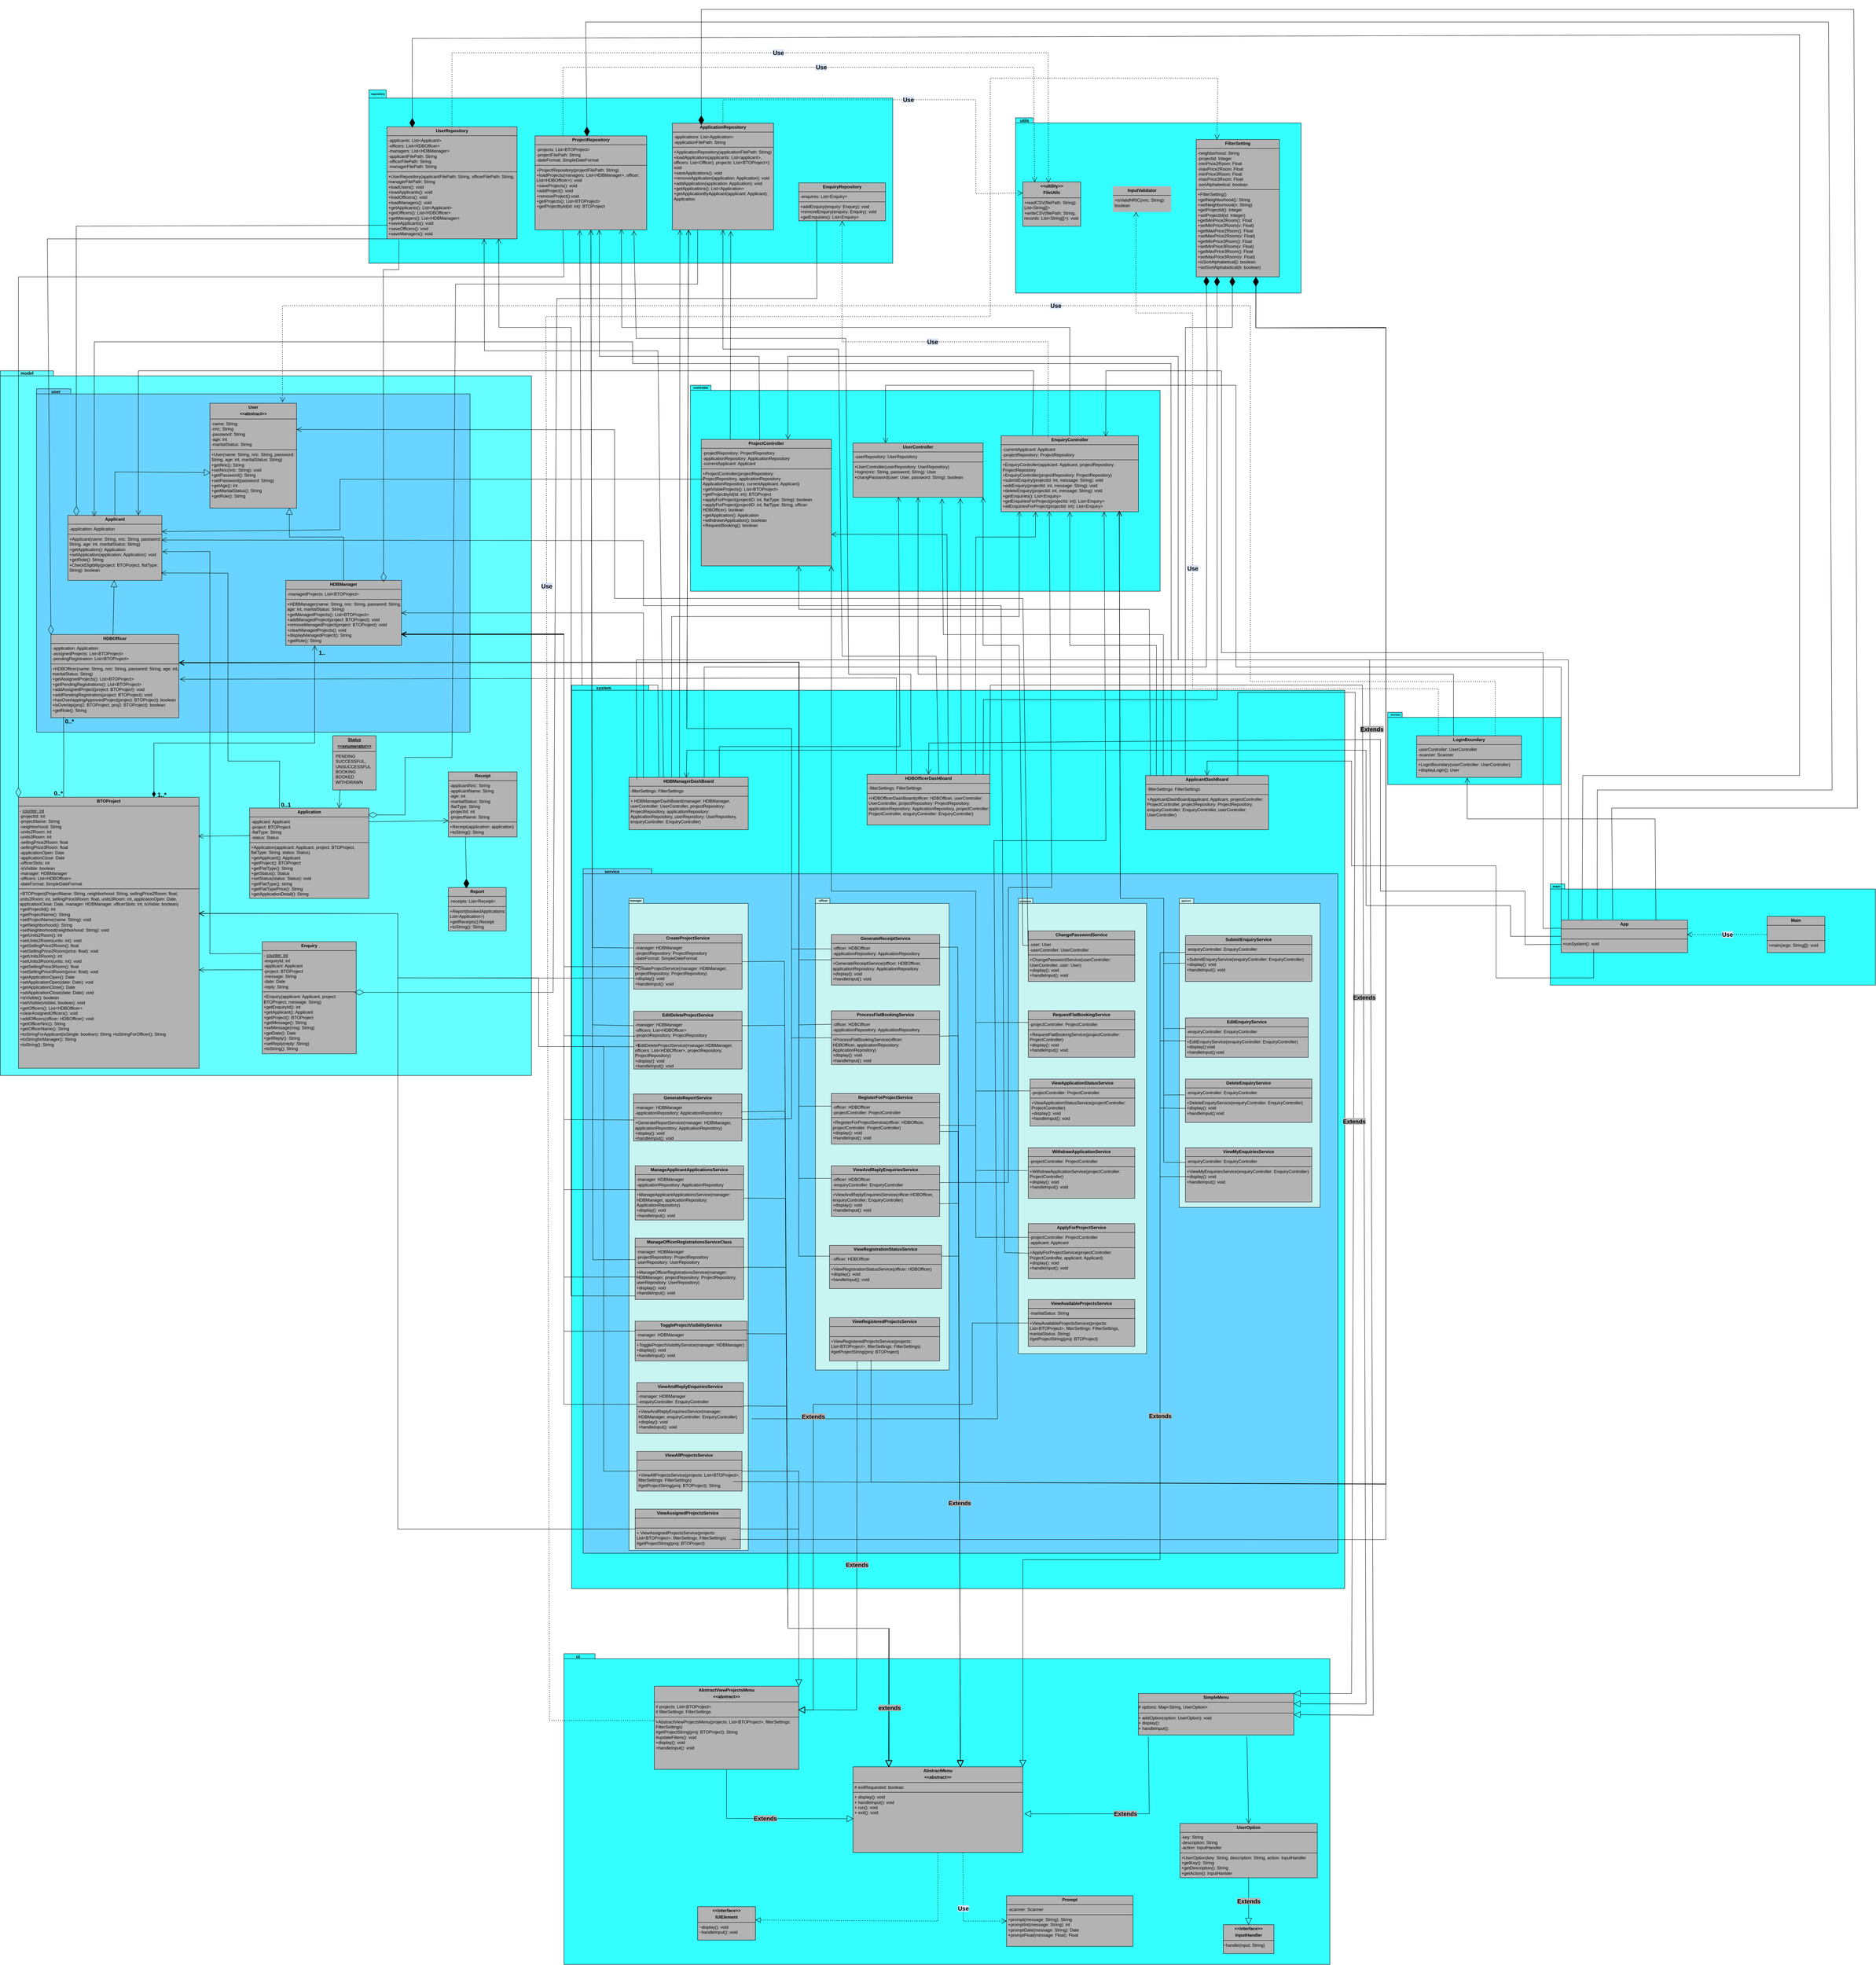 <mxfile version="26.2.12">
  <diagram name="Page-1" id="e7e014a7-5840-1c2e-5031-d8a46d1fe8dd">
    <mxGraphModel grid="0" page="0" gridSize="10" guides="1" tooltips="1" connect="1" arrows="1" fold="1" pageScale="1" pageWidth="1169" pageHeight="826" background="none" math="0" shadow="0" adaptiveColors="none">
      <root>
        <mxCell id="0" />
        <mxCell id="1" parent="0" />
        <mxCell id="Qk7xQ6eBWRXcIK57e5B8-42" value="&lt;div&gt;&lt;br&gt;&lt;/div&gt;" style="shape=folder;fontStyle=1;spacingTop=10;tabWidth=40;tabHeight=14;tabPosition=left;html=1;whiteSpace=wrap;labelBackgroundColor=none;fillColor=#66FFFF;" vertex="1" parent="1">
          <mxGeometry x="6220" y="920" width="1470" height="1950" as="geometry" />
        </mxCell>
        <mxCell id="Qk7xQ6eBWRXcIK57e5B8-45" value="&lt;div&gt;&lt;br&gt;&lt;/div&gt;&lt;div&gt;&lt;/div&gt;" style="shape=folder;fontStyle=1;spacingTop=10;tabWidth=40;tabHeight=14;tabPosition=left;html=1;whiteSpace=wrap;labelBackgroundColor=none;fillColor=#68D4FF;" vertex="1" parent="1">
          <mxGeometry x="6320" y="970" width="1200" height="950" as="geometry" />
        </mxCell>
        <mxCell id="Qk7xQ6eBWRXcIK57e5B8-47" value="&lt;p style=&quot;margin:0px;margin-top:4px;text-align:center;&quot;&gt;&lt;b style=&quot;background-color: transparent; color: light-dark(rgb(0, 0, 0), rgb(255, 255, 255));&quot;&gt;Applicant&lt;/b&gt;&lt;/p&gt;&lt;hr size=&quot;1&quot; style=&quot;border-style:solid;&quot;&gt;&lt;p style=&quot;margin: 0px 0px 0px 4px;&quot;&gt;-application: Application&lt;/p&gt;&lt;hr size=&quot;1&quot; style=&quot;border-style:solid;&quot;&gt;&lt;p style=&quot;margin:0px;margin-left:4px;&quot;&gt;+Applicant(&lt;span style=&quot;background-color: transparent; color: light-dark(rgb(0, 0, 0), rgb(255, 255, 255));&quot;&gt;name: String, nric: String, password: String, age: int, maritalStatus: String)&lt;/span&gt;&lt;/p&gt;&lt;p style=&quot;margin:0px;margin-left:4px;&quot;&gt;+getApplication(): Application&lt;/p&gt;&lt;p style=&quot;margin:0px;margin-left:4px;&quot;&gt;+setApplication(application: Application): void&lt;/p&gt;&lt;p style=&quot;margin:0px;margin-left:4px;&quot;&gt;+getRole(): String&lt;/p&gt;&lt;p style=&quot;margin:0px;margin-left:4px;&quot;&gt;+CheckEligiblity(project: BTOPorject, flatType: String): boolean&lt;/p&gt;&lt;p style=&quot;margin:0px;margin-left:4px;&quot;&gt;&lt;br&gt;&lt;/p&gt;" style="verticalAlign=top;align=left;overflow=fill;html=1;whiteSpace=wrap;labelBackgroundColor=none;fillColor=#B3B3B3;" vertex="1" parent="1">
          <mxGeometry x="6407" y="1320" width="260" height="180" as="geometry" />
        </mxCell>
        <mxCell id="Qk7xQ6eBWRXcIK57e5B8-48" value="&lt;p style=&quot;margin:0px;margin-top:4px;text-align:center;&quot;&gt;&lt;b style=&quot;background-color: transparent; color: light-dark(rgb(0, 0, 0), rgb(255, 255, 255));&quot;&gt;HDBOfficer&lt;/b&gt;&lt;/p&gt;&lt;hr size=&quot;1&quot; style=&quot;border-style:solid;&quot;&gt;&lt;p style=&quot;margin:0px;margin-left:4px;&quot;&gt;-application: Application:&lt;/p&gt;&lt;p style=&quot;margin:0px;margin-left:4px;&quot;&gt;-assignedProjects: List&amp;lt;BTOProject&amp;gt;&lt;/p&gt;&amp;nbsp;-pendingRegistration: List&amp;lt;BTOProject&amp;gt;&lt;br&gt;&lt;hr size=&quot;1&quot; style=&quot;border-style:solid;&quot;&gt;&lt;p style=&quot;margin:0px;margin-left:4px;&quot;&gt;+HDBOfficer&lt;span style=&quot;background-color: transparent; color: light-dark(rgb(0, 0, 0), rgb(255, 255, 255));&quot;&gt;(name: String, nric: String, password: String, age: int, maritalStatus: String)&lt;/span&gt;&lt;/p&gt;&lt;p style=&quot;margin:0px;margin-left:4px;&quot;&gt;+getAssignedProjects(): List&amp;lt;BTOProject&amp;gt;&lt;/p&gt;&lt;p style=&quot;margin:0px;margin-left:4px;&quot;&gt;+getPendingRegistrations(): List&amp;lt;BTOProject&amp;gt;&lt;/p&gt;&lt;p style=&quot;margin:0px;margin-left:4px;&quot;&gt;+addAssignedProject(project: BTOProject): void&lt;/p&gt;&lt;p style=&quot;margin:0px;margin-left:4px;&quot;&gt;+addPendingRegistration(project: BTOProject): void&lt;/p&gt;&lt;p style=&quot;margin:0px;margin-left:4px;&quot;&gt;+hasOverlappingApprovedProject(project: BTOProject): boolean&lt;/p&gt;&lt;p style=&quot;margin:0px;margin-left:4px;&quot;&gt;+isOverlap(proj1: BTOProject, proj2: BTOProject): boolean&lt;/p&gt;&lt;p style=&quot;margin:0px;margin-left:4px;&quot;&gt;+getRole(): String&lt;/p&gt;" style="verticalAlign=top;align=left;overflow=fill;html=1;whiteSpace=wrap;labelBackgroundColor=none;fillColor=#B3B3B3;" vertex="1" parent="1">
          <mxGeometry x="6360" y="1650" width="354" height="230" as="geometry" />
        </mxCell>
        <mxCell id="Qk7xQ6eBWRXcIK57e5B8-49" value="&lt;p style=&quot;margin:0px;margin-top:4px;text-align:center;&quot;&gt;&lt;b&gt;&lt;span style=&quot;background-color: transparent; color: light-dark(rgb(0, 0, 0), rgb(255, 255, 255)); text-align: left; white-space: pre;&quot;&gt;H&lt;/span&gt;&lt;span style=&quot;background-color: transparent; color: light-dark(rgb(0, 0, 0), rgb(255, 255, 255)); text-align: left;&quot;&gt;DBManager&lt;/span&gt;&lt;/b&gt;&lt;/p&gt;&lt;hr size=&quot;1&quot; style=&quot;border-style:solid;&quot;&gt;&lt;p style=&quot;margin:0px;margin-left:4px;&quot;&gt;-managedProjects: List&amp;lt;BTOProject&amp;gt;&lt;/p&gt;&lt;hr size=&quot;1&quot; style=&quot;border-style:solid;&quot;&gt;&lt;p style=&quot;margin:0px;margin-left:4px;&quot;&gt;+HDBManager&lt;span style=&quot;background-color: transparent; color: light-dark(rgb(0, 0, 0), rgb(255, 255, 255));&quot;&gt;(name: String, nric: String, password: String, age: int, maritalStatus: String)&lt;/span&gt;&lt;/p&gt;&lt;p style=&quot;margin:0px;margin-left:4px;&quot;&gt;+getManagedProjects(): List&amp;lt;BTOProject&amp;gt;&lt;/p&gt;&lt;p style=&quot;margin:0px;margin-left:4px;&quot;&gt;+addManagedProject(project: BTOProject): void&lt;/p&gt;&lt;p style=&quot;margin:0px;margin-left:4px;&quot;&gt;+removeManagedProject(project: BTOProject): void&lt;/p&gt;&lt;p style=&quot;margin:0px;margin-left:4px;&quot;&gt;+clearManagedProjects(): void&lt;/p&gt;&lt;p style=&quot;margin:0px;margin-left:4px;&quot;&gt;+displayManagedProject(): String&lt;/p&gt;&lt;p style=&quot;margin:0px;margin-left:4px;&quot;&gt;+getRole(): String&lt;/p&gt;" style="verticalAlign=top;align=left;overflow=fill;html=1;whiteSpace=wrap;labelBackgroundColor=none;fillColor=#B3B3B3;" vertex="1" parent="1">
          <mxGeometry x="7010" y="1500" width="320" height="180" as="geometry" />
        </mxCell>
        <mxCell id="Qk7xQ6eBWRXcIK57e5B8-50" value="&lt;p style=&quot;margin:0px;margin-top:4px;text-align:center;&quot;&gt;&lt;b style=&quot;background-color: transparent; color: light-dark(rgb(0, 0, 0), rgb(255, 255, 255));&quot;&gt;BTOProject&lt;/b&gt;&lt;/p&gt;&lt;hr size=&quot;1&quot; style=&quot;border-style:solid;&quot;&gt;&lt;p style=&quot;margin:0px;margin-left:4px;&quot;&gt;- &lt;u&gt;counter: int&lt;/u&gt;&lt;/p&gt;&lt;p style=&quot;margin:0px;margin-left:4px;&quot;&gt;-projectId: int&amp;nbsp;&lt;/p&gt;&lt;p style=&quot;margin:0px;margin-left:4px;&quot;&gt;-projectName: String&amp;nbsp;&lt;/p&gt;&lt;p style=&quot;margin:0px;margin-left:4px;&quot;&gt;-neighborhood: String&amp;nbsp;&lt;/p&gt;&lt;p style=&quot;margin:0px;margin-left:4px;&quot;&gt;-units2Room: int&amp;nbsp;&lt;/p&gt;&lt;p style=&quot;margin:0px;margin-left:4px;&quot;&gt;-units3Room: int&amp;nbsp;&lt;/p&gt;&lt;p style=&quot;margin:0px;margin-left:4px;&quot;&gt;-sellingPrice2Room: float&amp;nbsp;&lt;/p&gt;&lt;p style=&quot;margin:0px;margin-left:4px;&quot;&gt;-sellingPrice3Room: float&amp;nbsp;&lt;/p&gt;&lt;p style=&quot;margin:0px;margin-left:4px;&quot;&gt;-applicationOpen: Date&lt;/p&gt;&lt;p style=&quot;margin:0px;margin-left:4px;&quot;&gt;&lt;span style=&quot;background-color: transparent; color: light-dark(rgb(0, 0, 0), rgb(255, 255, 255));&quot;&gt;-applicationClose: Date&amp;nbsp;&lt;/span&gt;&lt;/p&gt;&lt;p style=&quot;margin:0px;margin-left:4px;&quot;&gt;&lt;span style=&quot;background-color: transparent; color: light-dark(rgb(0, 0, 0), rgb(255, 255, 255));&quot;&gt;-officerSlots: int&amp;nbsp;&lt;/span&gt;&lt;/p&gt;&lt;p style=&quot;margin:0px;margin-left:4px;&quot;&gt;&lt;span style=&quot;background-color: transparent; color: light-dark(rgb(0, 0, 0), rgb(255, 255, 255));&quot;&gt;-isVisible: boolean&lt;/span&gt;&lt;/p&gt;&lt;p style=&quot;margin:0px;margin-left:4px;&quot;&gt;-manager: HDBManager&lt;/p&gt;&lt;p style=&quot;margin:0px;margin-left:4px;&quot;&gt;-officers: List&amp;lt;HDBOfficer&amp;gt;&lt;/p&gt;&lt;p style=&quot;margin:0px;margin-left:4px;&quot;&gt;-dateFormat: SimpleDateFormat&lt;/p&gt;&lt;hr size=&quot;1&quot; style=&quot;border-style:solid;&quot;&gt;&lt;p style=&quot;margin:0px;margin-left:4px;&quot;&gt;+BTOProject(ProjectName: String, neighborhood: String, sellingPrice2Room: float, units2Room: int,&amp;nbsp;&lt;span style=&quot;background-color: transparent; color: light-dark(rgb(0, 0, 0), rgb(255, 255, 255));&quot;&gt;sellingPrice3Room: float, units3Room: int, applicaionOpen: Date, applicationClose: Date, manager: HDBManager, officerSlots: int, isVisble: boolean)&amp;nbsp;&lt;/span&gt;&lt;/p&gt;&lt;p style=&quot;margin:0px;margin-left:4px;&quot;&gt;+getProjectId(): int&amp;nbsp;&lt;/p&gt;&lt;p style=&quot;margin:0px;margin-left:4px;&quot;&gt;+getProjectName(): String&lt;/p&gt;&lt;p style=&quot;margin:0px;margin-left:4px;&quot;&gt;+set&lt;span style=&quot;background-color: transparent; color: light-dark(rgb(0, 0, 0), rgb(255, 255, 255));&quot;&gt;ProjectName(name: String): void&lt;/span&gt;&lt;/p&gt;&lt;p style=&quot;margin:0px;margin-left:4px;&quot;&gt;+getNeighborhood(): String&amp;nbsp;&lt;/p&gt;&lt;p style=&quot;margin:0px;margin-left:4px;&quot;&gt;+setNeighborhood(neighborhood: String): void&lt;/p&gt;&lt;p style=&quot;margin:0px;margin-left:4px;&quot;&gt;+getUnits2Room(): int&amp;nbsp;&lt;/p&gt;&lt;p style=&quot;margin:0px;margin-left:4px;&quot;&gt;+setUnits2Room(units: int): void&lt;/p&gt;&lt;p style=&quot;margin:0px;margin-left:4px;&quot;&gt;+getSellingPrice2Room(): float&amp;nbsp;&lt;/p&gt;&lt;p style=&quot;margin:0px;margin-left:4px;&quot;&gt;+setSellingPrice2Room(price: float): void&lt;/p&gt;&lt;p style=&quot;margin:0px;margin-left:4px;&quot;&gt;+getUnits3Room(): int&amp;nbsp;&lt;/p&gt;&lt;p style=&quot;margin:0px;margin-left:4px;&quot;&gt;+setUnits3Room(units: int): void&lt;/p&gt;&lt;p style=&quot;margin:0px;margin-left:4px;&quot;&gt;+getSellingPrice3Room(): float&amp;nbsp;&lt;/p&gt;&lt;p style=&quot;margin:0px;margin-left:4px;&quot;&gt;+setSellingPrice3Room(price: float): void&lt;/p&gt;&lt;p style=&quot;margin:0px;margin-left:4px;&quot;&gt;+getApplicationOpen(): Date&amp;nbsp;&lt;/p&gt;&lt;p style=&quot;margin:0px;margin-left:4px;&quot;&gt;+setApplicationOpen(date: Date): void&lt;/p&gt;&lt;p style=&quot;margin:0px;margin-left:4px;&quot;&gt;+getApplicationClose(): Date&amp;nbsp;&lt;/p&gt;&lt;p style=&quot;margin:0px;margin-left:4px;&quot;&gt;+setApplicationClose(date: Date): void&lt;/p&gt;&lt;p style=&quot;margin:0px;margin-left:4px;&quot;&gt;+isVisible(): boolean&lt;/p&gt;&lt;p style=&quot;margin:0px;margin-left:4px;&quot;&gt;+setVisible(visibleL boolean): void&lt;/p&gt;&lt;p style=&quot;margin:0px;margin-left:4px;&quot;&gt;+getOfficers(): List&amp;lt;HDBOfficer&amp;gt;&lt;/p&gt;&lt;p style=&quot;margin:0px;margin-left:4px;&quot;&gt;+clearAssignedOfficers(): void&lt;/p&gt;&lt;p style=&quot;margin:0px;margin-left:4px;&quot;&gt;+addOfficers(officer: HDBOfficer): void&lt;/p&gt;&lt;p style=&quot;margin:0px;margin-left:4px;&quot;&gt;+getOfficerNric(): String&lt;/p&gt;&lt;p style=&quot;margin:0px;margin-left:4px;&quot;&gt;+getOfficerName(): String&lt;/p&gt;&lt;p style=&quot;margin:0px;margin-left:4px;&quot;&gt;+toStringForApplicant(isSingle: boolean): String +toStringForOfficer(): String&lt;/p&gt;&lt;p style=&quot;margin:0px;margin-left:4px;&quot;&gt;+toStringforManager(): String&lt;/p&gt;&lt;p style=&quot;margin:0px;margin-left:4px;&quot;&gt;+toString(): String&lt;/p&gt;" style="verticalAlign=top;align=left;overflow=fill;html=1;whiteSpace=wrap;labelBackgroundColor=none;fillColor=#B3B3B3;" vertex="1" parent="1">
          <mxGeometry x="6270" y="2100" width="500" height="750" as="geometry" />
        </mxCell>
        <mxCell id="Qk7xQ6eBWRXcIK57e5B8-51" value="&lt;p style=&quot;margin:0px;margin-top:4px;text-align:center;&quot;&gt;&lt;b&gt;Report&lt;/b&gt;&lt;/p&gt;&lt;hr size=&quot;1&quot; style=&quot;border-style:solid;&quot;&gt;&lt;p style=&quot;margin:0px;margin-left:4px;&quot;&gt;-receipts: List&amp;lt;Receipt&amp;gt;&lt;/p&gt;&lt;hr size=&quot;1&quot; style=&quot;border-style:solid;&quot;&gt;&lt;p style=&quot;margin:0px;margin-left:4px;&quot;&gt;+Report(bookedApplications: List&amp;lt;Application&amp;gt;)&lt;/p&gt;&lt;p style=&quot;margin:0px;margin-left:4px;&quot;&gt;+getReceipts():Receipt&lt;/p&gt;&lt;p style=&quot;margin:0px;margin-left:4px;&quot;&gt;+toString(): String&lt;/p&gt;" style="verticalAlign=top;align=left;overflow=fill;html=1;whiteSpace=wrap;labelBackgroundColor=none;fillColor=#B3B3B3;" vertex="1" parent="1">
          <mxGeometry x="7460" y="2350" width="160" height="120" as="geometry" />
        </mxCell>
        <mxCell id="Qk7xQ6eBWRXcIK57e5B8-52" value="&lt;p style=&quot;margin:0px;margin-top:4px;text-align:center;&quot;&gt;&lt;b&gt;Enquiry&lt;/b&gt;&lt;/p&gt;&lt;hr size=&quot;1&quot; style=&quot;border-style:solid;&quot;&gt;&lt;p style=&quot;margin:0px;margin-left:4px;&quot;&gt;- &lt;u&gt;counter: int&lt;/u&gt;&lt;/p&gt;&lt;p style=&quot;margin:0px;margin-left:4px;&quot;&gt;-enquiryId: int&amp;nbsp;&lt;/p&gt;&lt;p style=&quot;margin:0px;margin-left:4px;&quot;&gt;-applicant: Applicant&amp;nbsp;&lt;/p&gt;&lt;p style=&quot;margin:0px;margin-left:4px;&quot;&gt;-project: BTOProject&amp;nbsp;&lt;/p&gt;&lt;p style=&quot;margin:0px;margin-left:4px;&quot;&gt;-message: String&amp;nbsp;&lt;/p&gt;&lt;p style=&quot;margin:0px;margin-left:4px;&quot;&gt;-date: Date&amp;nbsp;&lt;/p&gt;&lt;p style=&quot;margin:0px;margin-left:4px;&quot;&gt;-reply: String&lt;/p&gt;&lt;hr size=&quot;1&quot; style=&quot;border-style:solid;&quot;&gt;&lt;p style=&quot;margin:0px;margin-left:4px;&quot;&gt;+Enquiry(applicant: Applicant, project: BTOProject, message: String)&lt;/p&gt;&lt;p style=&quot;margin:0px;margin-left:4px;&quot;&gt;+getEnquiryId(): int&amp;nbsp;&lt;/p&gt;&lt;p style=&quot;margin:0px;margin-left:4px;&quot;&gt;+getApplicant(): Applicant&amp;nbsp;&lt;/p&gt;&lt;p style=&quot;margin:0px;margin-left:4px;&quot;&gt;+getProject(): BTOProject&amp;nbsp;&lt;/p&gt;&lt;p style=&quot;margin:0px;margin-left:4px;&quot;&gt;+getMessage(): String&amp;nbsp;&lt;/p&gt;&lt;p style=&quot;margin:0px;margin-left:4px;&quot;&gt;+setMessage(msg: String)&amp;nbsp;&lt;/p&gt;&lt;p style=&quot;margin:0px;margin-left:4px;&quot;&gt;+getDate(): Date&amp;nbsp;&lt;/p&gt;&lt;p style=&quot;margin:0px;margin-left:4px;&quot;&gt;+getReply(): String&amp;nbsp;&lt;/p&gt;&lt;p style=&quot;margin:0px;margin-left:4px;&quot;&gt;+setReply(reply: String)&amp;nbsp;&lt;/p&gt;&lt;p style=&quot;margin:0px;margin-left:4px;&quot;&gt;+toString(): String&lt;/p&gt;" style="verticalAlign=top;align=left;overflow=fill;html=1;whiteSpace=wrap;labelBackgroundColor=none;fillColor=#B3B3B3;" vertex="1" parent="1">
          <mxGeometry x="6945" y="2500" width="260" height="310" as="geometry" />
        </mxCell>
        <mxCell id="Qk7xQ6eBWRXcIK57e5B8-53" value="&lt;p style=&quot;margin:0px;margin-top:4px;text-align:center;&quot;&gt;&lt;b&gt;Receipt&lt;/b&gt;&lt;/p&gt;&lt;hr size=&quot;1&quot; style=&quot;border-style:solid;&quot;&gt;&lt;p style=&quot;margin:0px;margin-left:4px;&quot;&gt;-applicantNric: String&amp;nbsp;&lt;/p&gt;&lt;p style=&quot;margin:0px;margin-left:4px;&quot;&gt;-applicantName: String&amp;nbsp;&lt;/p&gt;&lt;p style=&quot;margin:0px;margin-left:4px;&quot;&gt;-age: int&amp;nbsp;&lt;/p&gt;&lt;p style=&quot;margin:0px;margin-left:4px;&quot;&gt;-maritalStatus: String&amp;nbsp;&lt;/p&gt;&lt;p style=&quot;margin:0px;margin-left:4px;&quot;&gt;-flatType: String&amp;nbsp;&lt;/p&gt;&lt;p style=&quot;margin:0px;margin-left:4px;&quot;&gt;-projectId: int&amp;nbsp;&lt;/p&gt;&lt;p style=&quot;margin:0px;margin-left:4px;&quot;&gt;-projectName: String&lt;/p&gt;&lt;hr size=&quot;1&quot; style=&quot;border-style:solid;&quot;&gt;&lt;p style=&quot;margin:0px;margin-left:4px;&quot;&gt;+Receipt(application: application)&lt;/p&gt;&lt;p style=&quot;margin:0px;margin-left:4px;&quot;&gt;+toString(): String&lt;/p&gt;" style="verticalAlign=top;align=left;overflow=fill;html=1;whiteSpace=wrap;labelBackgroundColor=none;fillColor=#B3B3B3;" vertex="1" parent="1">
          <mxGeometry x="7460" y="2030" width="190" height="180" as="geometry" />
        </mxCell>
        <mxCell id="Qk7xQ6eBWRXcIK57e5B8-54" value="&lt;p style=&quot;margin:0px;margin-top:4px;text-align:center;&quot;&gt;&lt;b&gt;Application&lt;/b&gt;&lt;/p&gt;&lt;hr size=&quot;1&quot; style=&quot;border-style:solid;&quot;&gt;&lt;p style=&quot;margin:0px;margin-left:4px;&quot;&gt;-applicant: Applicant&amp;nbsp;&lt;/p&gt;&lt;p style=&quot;margin:0px;margin-left:4px;&quot;&gt;-project: BTOProject&amp;nbsp;&lt;/p&gt;&lt;p style=&quot;margin:0px;margin-left:4px;&quot;&gt;-flatType: String&amp;nbsp;&lt;/p&gt;&lt;p style=&quot;margin:0px;margin-left:4px;&quot;&gt;-status: Status&amp;nbsp;&lt;/p&gt;&lt;hr size=&quot;1&quot; style=&quot;border-style:solid;&quot;&gt;&lt;p style=&quot;margin:0px;margin-left:4px;&quot;&gt;+Application(applicant: Applicant, project: BTOProject, flatType: String, status: Status)&lt;/p&gt;&lt;p style=&quot;margin:0px;margin-left:4px;&quot;&gt;+getApplicant(): Applicant&amp;nbsp;&lt;/p&gt;&lt;p style=&quot;margin:0px;margin-left:4px;&quot;&gt;+getProject(): BTOProject&amp;nbsp;&lt;/p&gt;&lt;p style=&quot;margin:0px;margin-left:4px;&quot;&gt;+getFlatType(): String&amp;nbsp;&lt;/p&gt;&lt;p style=&quot;margin:0px;margin-left:4px;&quot;&gt;+getStatus(): Status&amp;nbsp;&lt;/p&gt;&lt;p style=&quot;margin:0px;margin-left:4px;&quot;&gt;+setStatus(status: Status): void&lt;/p&gt;&lt;p style=&quot;margin:0px;margin-left:4px;&quot;&gt;+getFlatType(): string&lt;/p&gt;&lt;p style=&quot;margin:0px;margin-left:4px;&quot;&gt;+getFlatTypePrice(): String&lt;/p&gt;&lt;p style=&quot;margin:0px;margin-left:4px;&quot;&gt;+getApplicationDetail(): String&lt;/p&gt;" style="verticalAlign=top;align=left;overflow=fill;html=1;whiteSpace=wrap;labelBackgroundColor=none;fillColor=#B3B3B3;" vertex="1" parent="1">
          <mxGeometry x="6910" y="2130" width="330" height="250" as="geometry" />
        </mxCell>
        <mxCell id="Qk7xQ6eBWRXcIK57e5B8-55" value="&lt;p style=&quot;margin:0px;margin-top:4px;text-align:center;text-decoration:underline;&quot;&gt;&lt;b style=&quot;background-color: transparent; color: light-dark(rgb(0, 0, 0), rgb(255, 255, 255));&quot;&gt;Status&lt;/b&gt;&lt;/p&gt;&lt;p style=&quot;margin:0px;margin-top:4px;text-align:center;text-decoration:underline;&quot;&gt;&lt;b&gt;&amp;lt;&amp;lt;enumerator&amp;gt;&amp;gt;&lt;/b&gt;&lt;b style=&quot;background-color: transparent; color: light-dark(rgb(0, 0, 0), rgb(255, 255, 255));&quot;&gt;&lt;/b&gt;&lt;/p&gt;&lt;hr size=&quot;1&quot; style=&quot;border-style:solid;&quot;&gt;&lt;p style=&quot;margin:0px;margin-left:8px;&quot;&gt;PENDING&lt;/p&gt;&lt;p style=&quot;margin:0px;margin-left:8px;&quot;&gt;SUCCESSFUL, UNSUCCESSFUL&lt;/p&gt;&lt;p style=&quot;margin:0px;margin-left:8px;&quot;&gt;BOOKING&lt;/p&gt;&lt;p style=&quot;margin:0px;margin-left:8px;&quot;&gt;BOOKED&lt;/p&gt;&lt;p style=&quot;margin:0px;margin-left:8px;&quot;&gt;WITHDRAWN&lt;/p&gt;" style="verticalAlign=top;align=left;overflow=fill;html=1;whiteSpace=wrap;labelBackgroundColor=none;fillColor=#B3B3B3;" vertex="1" parent="1">
          <mxGeometry x="7140" y="1930" width="120" height="150" as="geometry" />
        </mxCell>
        <mxCell id="Qk7xQ6eBWRXcIK57e5B8-65" value="" style="endArrow=block;endSize=16;endFill=0;html=1;rounded=0;entryX=0.009;entryY=0.661;entryDx=0;entryDy=0;labelBackgroundColor=none;fontColor=default;exitX=0.5;exitY=0;exitDx=0;exitDy=0;entryPerimeter=0;" edge="1" parent="1" source="Qk7xQ6eBWRXcIK57e5B8-47" target="Qk7xQ6eBWRXcIK57e5B8-141">
          <mxGeometry width="160" relative="1" as="geometry">
            <mxPoint x="6650" y="1380" as="sourcePoint" />
            <mxPoint x="6810" y="1290" as="targetPoint" />
            <Array as="points">
              <mxPoint x="6537" y="1200" />
            </Array>
          </mxGeometry>
        </mxCell>
        <mxCell id="Qk7xQ6eBWRXcIK57e5B8-66" value="" style="endArrow=block;endSize=16;endFill=0;html=1;rounded=0;exitX=0.485;exitY=0.006;exitDx=0;exitDy=0;exitPerimeter=0;labelBackgroundColor=none;fontColor=default;" edge="1" parent="1" source="Qk7xQ6eBWRXcIK57e5B8-48" target="Qk7xQ6eBWRXcIK57e5B8-47">
          <mxGeometry width="160" relative="1" as="geometry">
            <mxPoint x="6750" y="1510" as="sourcePoint" />
            <mxPoint x="6910" y="1510" as="targetPoint" />
          </mxGeometry>
        </mxCell>
        <mxCell id="Qk7xQ6eBWRXcIK57e5B8-67" value="" style="endArrow=block;endSize=16;endFill=0;html=1;rounded=0;exitX=0.5;exitY=0;exitDx=0;exitDy=0;entryX=0.916;entryY=0.998;entryDx=0;entryDy=0;labelBackgroundColor=none;fontColor=default;entryPerimeter=0;" edge="1" parent="1" source="Qk7xQ6eBWRXcIK57e5B8-49" target="Qk7xQ6eBWRXcIK57e5B8-141">
          <mxGeometry width="160" relative="1" as="geometry">
            <mxPoint x="6960" y="1400" as="sourcePoint" />
            <mxPoint x="7020" y="1290" as="targetPoint" />
            <Array as="points">
              <mxPoint x="7170" y="1380" />
              <mxPoint x="7020" y="1380" />
            </Array>
          </mxGeometry>
        </mxCell>
        <mxCell id="Qk7xQ6eBWRXcIK57e5B8-99" value="" style="endArrow=diamondThin;endFill=1;endSize=24;html=1;rounded=0;exitX=0.25;exitY=1;exitDx=0;exitDy=0;entryX=0.311;entryY=0.019;entryDx=0;entryDy=0;entryPerimeter=0;labelBackgroundColor=none;fontColor=default;" edge="1" parent="1" source="Qk7xQ6eBWRXcIK57e5B8-53" target="Qk7xQ6eBWRXcIK57e5B8-51">
          <mxGeometry width="160" relative="1" as="geometry">
            <mxPoint x="7440" y="2230" as="sourcePoint" />
            <mxPoint x="7600" y="2230" as="targetPoint" />
            <Array as="points">
              <mxPoint x="7510" y="2330" />
            </Array>
          </mxGeometry>
        </mxCell>
        <mxCell id="Qk7xQ6eBWRXcIK57e5B8-112" value="" style="endArrow=open;endFill=1;endSize=12;html=1;rounded=0;entryX=0.75;entryY=0;entryDx=0;entryDy=0;labelBackgroundColor=none;fontColor=default;" edge="1" parent="1" target="Qk7xQ6eBWRXcIK57e5B8-54">
          <mxGeometry width="160" relative="1" as="geometry">
            <mxPoint x="7160" y="2080" as="sourcePoint" />
            <mxPoint x="7220" y="2090" as="targetPoint" />
          </mxGeometry>
        </mxCell>
        <mxCell id="Qk7xQ6eBWRXcIK57e5B8-134" value="&lt;div&gt;&lt;br&gt;&lt;/div&gt;" style="shape=folder;fontStyle=1;spacingTop=10;tabWidth=40;tabHeight=14;tabPosition=left;html=1;whiteSpace=wrap;labelBackgroundColor=none;fillColor=#33FFFF;" vertex="1" parent="1">
          <mxGeometry x="8130" y="960" width="1300" height="570" as="geometry" />
        </mxCell>
        <mxCell id="Qk7xQ6eBWRXcIK57e5B8-136" value="&lt;p style=&quot;margin:0px;margin-top:4px;text-align:center;&quot;&gt;&lt;b&gt;ProjectController&lt;/b&gt;&lt;/p&gt;&lt;hr size=&quot;1&quot; style=&quot;border-style:solid;&quot;&gt;&lt;p style=&quot;margin:0px;margin-left:4px;&quot;&gt;-projectRepository: ProjectRepository&lt;/p&gt;&lt;p style=&quot;margin:0px;margin-left:4px;&quot;&gt;-applicationRepository: ApplicationRepository&lt;/p&gt;&lt;p style=&quot;margin:0px;margin-left:4px;&quot;&gt;-currentApplicant: Applicant&lt;/p&gt;&lt;hr size=&quot;1&quot; style=&quot;border-style:solid;&quot;&gt;&lt;p style=&quot;margin:0px;margin-left:4px;&quot;&gt;+ProjectController(&lt;span style=&quot;background-color: transparent; color: light-dark(rgb(0, 0, 0), rgb(255, 255, 255));&quot;&gt;projectRepository: ProjectRepository,&amp;nbsp;&lt;/span&gt;&lt;span style=&quot;background-color: transparent; color: light-dark(rgb(0, 0, 0), rgb(255, 255, 255));&quot;&gt;applicationRepository: ApplicationRepository,&amp;nbsp;&lt;/span&gt;&lt;span style=&quot;background-color: transparent; color: light-dark(rgb(0, 0, 0), rgb(255, 255, 255));&quot;&gt;currentApplicant: Applicant)&lt;/span&gt;&lt;/p&gt;&lt;p style=&quot;margin:0px;margin-left:4px;&quot;&gt;+getVisbleProjects(): List&amp;lt;BTOProject&amp;gt;&lt;/p&gt;&lt;p style=&quot;margin:0px;margin-left:4px;&quot;&gt;+getProjectbyId(Id: int): BTOProject&lt;/p&gt;&lt;p style=&quot;margin:0px;margin-left:4px;&quot;&gt;+applyForProject(projectID: int, flatType: String): boolean&lt;/p&gt;&lt;p style=&quot;margin:0px;margin-left:4px;&quot;&gt;+applyForProject&lt;span style=&quot;background-color: transparent; color: light-dark(rgb(0, 0, 0), rgb(255, 255, 255));&quot;&gt;(projectID: int, flatType: String, officer: HDBOfficer): boolean&lt;/span&gt;&lt;/p&gt;&lt;p style=&quot;margin:0px;margin-left:4px;&quot;&gt;+getApplication(): Application&lt;/p&gt;&lt;p style=&quot;margin:0px;margin-left:4px;&quot;&gt;+withdrawnApplication(): boolean&lt;/p&gt;&lt;p style=&quot;margin:0px;margin-left:4px;&quot;&gt;+RequestBooking(): boolean&lt;/p&gt;" style="verticalAlign=top;align=left;overflow=fill;html=1;whiteSpace=wrap;labelBackgroundColor=none;fillColor=#B3B3B3;" vertex="1" parent="1">
          <mxGeometry x="8160" y="1110" width="360" height="350" as="geometry" />
        </mxCell>
        <mxCell id="Qk7xQ6eBWRXcIK57e5B8-137" value="&lt;p style=&quot;margin:0px;margin-top:4px;text-align:center;&quot;&gt;&lt;b&gt;UserController&lt;/b&gt;&lt;/p&gt;&lt;hr size=&quot;1&quot; style=&quot;border-style:solid;&quot;&gt;&lt;p style=&quot;margin:0px;margin-left:4px;&quot;&gt;-userRepository: UserRepository&lt;/p&gt;&lt;hr size=&quot;1&quot; style=&quot;border-style:solid;&quot;&gt;&lt;p style=&quot;margin:0px;margin-left:4px;&quot;&gt;+UserController(userRepository: UserRepository)&lt;/p&gt;&lt;p style=&quot;margin:0px;margin-left:4px;&quot;&gt;+login(nric: String, password; String): User&lt;/p&gt;&lt;p style=&quot;margin:0px;margin-left:4px;&quot;&gt;+changPassword(user: User, password: String): boolean&lt;/p&gt;" style="verticalAlign=top;align=left;overflow=fill;html=1;whiteSpace=wrap;labelBackgroundColor=none;fillColor=#B3B3B3;" vertex="1" parent="1">
          <mxGeometry x="8580" y="1120" width="360" height="150" as="geometry" />
        </mxCell>
        <mxCell id="Qk7xQ6eBWRXcIK57e5B8-138" value="&lt;p style=&quot;margin:0px;margin-top:4px;text-align:center;&quot;&gt;&lt;b&gt;EnquiryController&lt;/b&gt;&lt;/p&gt;&lt;hr size=&quot;1&quot; style=&quot;border-style:solid;&quot;&gt;&lt;p style=&quot;margin:0px;margin-left:4px;&quot;&gt;-currentApplicant: Applicant&lt;/p&gt;&lt;p style=&quot;margin:0px;margin-left:4px;&quot;&gt;-projectRepository: ProjectRepository&lt;/p&gt;&lt;hr size=&quot;1&quot; style=&quot;border-style:solid;&quot;&gt;&lt;p style=&quot;margin:0px;margin-left:4px;&quot;&gt;+EnquiryController(applicant: Applicant, projectRepostiory: ProjectRepostory&lt;/p&gt;&lt;p style=&quot;margin:0px;margin-left:4px;&quot;&gt;+EnquiryController(projectRepository: ProjectRepository)&lt;/p&gt;&lt;p style=&quot;margin:0px;margin-left:4px;&quot;&gt;+submitEnquiry(projectId: int, message: String): void&lt;/p&gt;&lt;p style=&quot;margin:0px;margin-left:4px;&quot;&gt;+editEnquiry&lt;span style=&quot;background-color: transparent; color: light-dark(rgb(0, 0, 0), rgb(255, 255, 255));&quot;&gt;(projectId: int, message: String): void&lt;/span&gt;&lt;/p&gt;&lt;p style=&quot;margin: 0px 0px 0px 4px;&quot;&gt;+deleteEnquiry&lt;span style=&quot;background-color: transparent; color: light-dark(rgb(0, 0, 0), rgb(255, 255, 255));&quot;&gt;(projectId: int, message: String): void&lt;/span&gt;&lt;/p&gt;&lt;p style=&quot;margin: 0px 0px 0px 4px;&quot;&gt;&lt;span style=&quot;background-color: transparent; color: light-dark(rgb(0, 0, 0), rgb(255, 255, 255));&quot;&gt;+getEnquiries(): List&amp;lt;Enquiry&amp;gt;&lt;/span&gt;&lt;/p&gt;&lt;p style=&quot;margin: 0px 0px 0px 4px;&quot;&gt;&lt;span style=&quot;background-color: transparent; color: light-dark(rgb(0, 0, 0), rgb(255, 255, 255));&quot;&gt;+getEnquiriesForProject(projectId: int): List&amp;lt;Enquiry&amp;gt;&lt;/span&gt;&lt;/p&gt;&lt;p style=&quot;margin: 0px 0px 0px 4px;&quot;&gt;&lt;span style=&quot;background-color: transparent; color: light-dark(rgb(0, 0, 0), rgb(255, 255, 255));&quot;&gt;+allEnquiriesForProject(projectId: int): List&amp;lt;Enquiry&amp;gt;&lt;/span&gt;&lt;/p&gt;&lt;p style=&quot;margin: 0px 0px 0px 4px;&quot;&gt;&lt;br&gt;&lt;/p&gt;&lt;p style=&quot;margin:0px;margin-left:4px;&quot;&gt;&lt;br&gt;&lt;/p&gt;" style="verticalAlign=top;align=left;overflow=fill;html=1;whiteSpace=wrap;labelBackgroundColor=none;fillColor=#B3B3B3;" vertex="1" parent="1">
          <mxGeometry x="8990" y="1100" width="380" height="210" as="geometry" />
        </mxCell>
        <mxCell id="Qk7xQ6eBWRXcIK57e5B8-140" style="edgeStyle=orthogonalEdgeStyle;rounded=0;orthogonalLoop=1;jettySize=auto;html=1;exitX=0.5;exitY=1;exitDx=0;exitDy=0;exitPerimeter=0;labelBackgroundColor=none;fontColor=default;" edge="1" parent="1" source="Qk7xQ6eBWRXcIK57e5B8-134" target="Qk7xQ6eBWRXcIK57e5B8-134">
          <mxGeometry relative="1" as="geometry" />
        </mxCell>
        <mxCell id="Qk7xQ6eBWRXcIK57e5B8-141" value="&lt;p style=&quot;margin:0px;margin-top:4px;text-align:center;&quot;&gt;&lt;b&gt;User&lt;/b&gt;&lt;/p&gt;&lt;p style=&quot;margin:0px;margin-top:4px;text-align:center;&quot;&gt;&lt;b&gt;&amp;lt;&amp;lt;abstract&amp;gt;&amp;gt;&lt;/b&gt;&lt;/p&gt;&lt;hr size=&quot;1&quot; style=&quot;border-style:solid;&quot;&gt;&lt;p style=&quot;margin:0px;margin-left:4px;&quot;&gt;-name: String&lt;/p&gt;&lt;p style=&quot;margin:0px;margin-left:4px;&quot;&gt;-nric: String&amp;nbsp;&lt;/p&gt;&lt;p style=&quot;margin:0px;margin-left:4px;&quot;&gt;-password: String&amp;nbsp;&lt;/p&gt;&lt;p style=&quot;margin:0px;margin-left:4px;&quot;&gt;-age: int&amp;nbsp;&lt;/p&gt;&lt;p style=&quot;margin:0px;margin-left:4px;&quot;&gt;-maritalStatus: String&lt;/p&gt;&lt;hr size=&quot;1&quot; style=&quot;border-style:solid;&quot;&gt;&lt;p style=&quot;margin:0px;margin-left:4px;&quot;&gt;+User(name: String, nric: String, password: String, age: int, maritalStatus: String)&lt;/p&gt;&lt;p style=&quot;margin:0px;margin-left:4px;&quot;&gt;+getNric(): String&amp;nbsp;&lt;/p&gt;&lt;p style=&quot;margin:0px;margin-left:4px;&quot;&gt;+setNric(nric: String): void&lt;/p&gt;&lt;p style=&quot;margin:0px;margin-left:4px;&quot;&gt;+getPassword(): String&amp;nbsp;&lt;/p&gt;&lt;p style=&quot;margin:0px;margin-left:4px;&quot;&gt;+setPassword(password: String)&amp;nbsp;&lt;/p&gt;&lt;p style=&quot;margin:0px;margin-left:4px;&quot;&gt;+getAge(): int&amp;nbsp;&lt;/p&gt;&lt;p style=&quot;margin:0px;margin-left:4px;&quot;&gt;+getMaritalStatus(): String&amp;nbsp;&lt;/p&gt;&lt;p style=&quot;margin:0px;margin-left:4px;&quot;&gt;+getRole(): String&lt;/p&gt;" style="verticalAlign=top;align=left;overflow=fill;html=1;whiteSpace=wrap;labelBackgroundColor=none;fillColor=#B3B3B3;" vertex="1" parent="1">
          <mxGeometry x="6800" y="1010" width="240" height="290" as="geometry" />
        </mxCell>
        <mxCell id="Qk7xQ6eBWRXcIK57e5B8-148" value="&lt;div&gt;&lt;br&gt;&lt;/div&gt;" style="shape=folder;fontStyle=1;spacingTop=10;tabWidth=40;tabHeight=14;tabPosition=left;html=1;whiteSpace=wrap;labelBackgroundColor=none;fillColor=#33FFFF;" vertex="1" parent="1">
          <mxGeometry x="9030" y="220" width="790" height="485" as="geometry" />
        </mxCell>
        <mxCell id="Qk7xQ6eBWRXcIK57e5B8-149" value="&lt;p style=&quot;margin:0px;margin-top:4px;text-align:center;&quot;&gt;&lt;b&gt;&amp;lt;&amp;lt;ultility&amp;gt;&amp;gt;&lt;/b&gt;&lt;/p&gt;&lt;p style=&quot;margin:0px;margin-top:4px;text-align:center;&quot;&gt;&lt;b&gt;FileUtils&lt;/b&gt;&lt;/p&gt;&lt;hr size=&quot;1&quot; style=&quot;border-style:solid;&quot;&gt;&lt;p style=&quot;margin:0px;margin-left:4px;&quot;&gt;+readCSV(filePath: String): List&amp;lt;String[]&amp;gt; +writeCSV(filePath: String, records: List&amp;lt;String[]&amp;gt;): void&amp;nbsp;&lt;/p&gt;" style="verticalAlign=top;align=left;overflow=fill;html=1;whiteSpace=wrap;labelBackgroundColor=none;fillColor=#B3B3B3;" vertex="1" parent="1">
          <mxGeometry x="9050" y="397.5" width="160" height="122.5" as="geometry" />
        </mxCell>
        <mxCell id="Qk7xQ6eBWRXcIK57e5B8-150" value="&lt;p style=&quot;margin:0px;margin-top:4px;text-align:center;&quot;&gt;&lt;b&gt;InputValidator&lt;/b&gt;&lt;/p&gt;&lt;hr size=&quot;1&quot; style=&quot;border-style:solid;&quot;&gt;&lt;p style=&quot;margin:0px;margin-left:4px;&quot;&gt;+isValidNRIC(nric: String): boolean&lt;/p&gt;" style="verticalAlign=top;align=left;overflow=fill;html=1;whiteSpace=wrap;labelBackgroundColor=none;shadow=0;strokeColor=#B3B3B3;fillColor=#B3B3B3;" vertex="1" parent="1">
          <mxGeometry x="9300" y="410" width="160" height="70" as="geometry" />
        </mxCell>
        <mxCell id="Qk7xQ6eBWRXcIK57e5B8-153" value="&lt;p style=&quot;margin:0px;margin-top:4px;text-align:center;&quot;&gt;&lt;b&gt;FilterSetting&lt;/b&gt;&lt;/p&gt;&lt;hr size=&quot;1&quot; style=&quot;border-style:solid;&quot;&gt;&lt;p style=&quot;margin:0px;margin-left:4px;&quot;&gt;-neighborhood: String&amp;nbsp;&lt;/p&gt;&lt;p style=&quot;margin:0px;margin-left:4px;&quot;&gt;-projectId: Integer&amp;nbsp;&lt;/p&gt;&lt;p style=&quot;margin:0px;margin-left:4px;&quot;&gt;-minPrice2Room: Float&amp;nbsp;&lt;/p&gt;&lt;p style=&quot;margin:0px;margin-left:4px;&quot;&gt;-maxPrice2Room: Float&amp;nbsp;&lt;/p&gt;&lt;p style=&quot;margin:0px;margin-left:4px;&quot;&gt;-minPrice3Room: Float&amp;nbsp;&lt;/p&gt;&lt;p style=&quot;margin:0px;margin-left:4px;&quot;&gt;-maxPrice3Room: Float&amp;nbsp;&lt;/p&gt;&lt;p style=&quot;margin:0px;margin-left:4px;&quot;&gt;-sortAlphabetical: boolean&lt;/p&gt;&lt;hr size=&quot;1&quot; style=&quot;border-style:solid;&quot;&gt;&lt;p style=&quot;margin:0px;margin-left:4px;&quot;&gt;+FIlterSetting()&lt;/p&gt;&lt;p style=&quot;margin:0px;margin-left:4px;&quot;&gt;+getNeighborhood(): String&lt;/p&gt;&lt;p style=&quot;margin:0px;margin-left:4px;&quot;&gt;+setNeighborhood(n: String)&amp;nbsp;&lt;/p&gt;&lt;p style=&quot;margin:0px;margin-left:4px;&quot;&gt;+getProjectId(): Integer&amp;nbsp;&lt;/p&gt;&lt;p style=&quot;margin:0px;margin-left:4px;&quot;&gt;+setProjectId(id: Integer)&amp;nbsp;&lt;/p&gt;&lt;p style=&quot;margin:0px;margin-left:4px;&quot;&gt;&lt;span style=&quot;background-color: transparent; color: light-dark(rgb(0, 0, 0), rgb(255, 255, 255));&quot;&gt;+getMinPrice2Room(): Float&amp;nbsp;&lt;/span&gt;&lt;/p&gt;&lt;p style=&quot;margin:0px;margin-left:4px;&quot;&gt;&lt;span style=&quot;background-color: transparent; color: light-dark(rgb(0, 0, 0), rgb(255, 255, 255));&quot;&gt;+setMinPrice2Room(v: Float)&amp;nbsp;&lt;/span&gt;&lt;/p&gt;&lt;p style=&quot;margin:0px;margin-left:4px;&quot;&gt;&lt;span style=&quot;background-color: transparent; color: light-dark(rgb(0, 0, 0), rgb(255, 255, 255));&quot;&gt;+getMaxPrice2Room(): Float&amp;nbsp;&lt;/span&gt;&lt;/p&gt;&lt;p style=&quot;margin:0px;margin-left:4px;&quot;&gt;&lt;span style=&quot;background-color: transparent; color: light-dark(rgb(0, 0, 0), rgb(255, 255, 255));&quot;&gt;+setMaxPrice2Room(v: Float)&amp;nbsp;&lt;/span&gt;&lt;/p&gt;&lt;p style=&quot;margin:0px;margin-left:4px;&quot;&gt;&lt;span style=&quot;background-color: transparent; color: light-dark(rgb(0, 0, 0), rgb(255, 255, 255));&quot;&gt;+getMinPrice3Room(): Float&amp;nbsp;&lt;/span&gt;&lt;/p&gt;&lt;p style=&quot;margin:0px;margin-left:4px;&quot;&gt;&lt;span style=&quot;background-color: transparent; color: light-dark(rgb(0, 0, 0), rgb(255, 255, 255));&quot;&gt;+setMinPrice3Room(v: Float)&amp;nbsp;&lt;/span&gt;&lt;/p&gt;&lt;p style=&quot;margin:0px;margin-left:4px;&quot;&gt;&lt;span style=&quot;background-color: transparent; color: light-dark(rgb(0, 0, 0), rgb(255, 255, 255));&quot;&gt;+getMaxPrice3Room(): Float&lt;/span&gt;&lt;/p&gt;&lt;p style=&quot;margin:0px;margin-left:4px;&quot;&gt;&lt;span style=&quot;background-color: transparent; color: light-dark(rgb(0, 0, 0), rgb(255, 255, 255));&quot;&gt;+setMaxPrice3Room(v: Float)&amp;nbsp;&lt;/span&gt;&lt;/p&gt;&lt;p style=&quot;margin:0px;margin-left:4px;&quot;&gt;&lt;span style=&quot;background-color: transparent; color: light-dark(rgb(0, 0, 0), rgb(255, 255, 255));&quot;&gt;+isSortAlphabetical(): boolean&amp;nbsp;&lt;/span&gt;&lt;/p&gt;&lt;p style=&quot;margin:0px;margin-left:4px;&quot;&gt;&lt;span style=&quot;background-color: transparent; color: light-dark(rgb(0, 0, 0), rgb(255, 255, 255));&quot;&gt;+setSortAlphabetical(b: boolean)&lt;/span&gt;&lt;/p&gt;" style="verticalAlign=top;align=left;overflow=fill;html=1;whiteSpace=wrap;labelBackgroundColor=none;fillColor=#B3B3B3;" vertex="1" parent="1">
          <mxGeometry x="9530" y="280" width="230" height="380" as="geometry" />
        </mxCell>
        <mxCell id="Qk7xQ6eBWRXcIK57e5B8-154" value="&lt;div&gt;&lt;br&gt;&lt;/div&gt;" style="shape=folder;fontStyle=1;spacingTop=10;tabWidth=40;tabHeight=14;tabPosition=left;html=1;whiteSpace=wrap;labelBackgroundColor=none;fillColor=#33FFFF;" vertex="1" parent="1">
          <mxGeometry x="7780" y="4470" width="2120" height="860" as="geometry" />
        </mxCell>
        <mxCell id="Qk7xQ6eBWRXcIK57e5B8-157" value="&lt;p style=&quot;margin:0px;margin-top:4px;text-align:center;&quot;&gt;&lt;b&gt;AbstractMenu&lt;/b&gt;&lt;/p&gt;&lt;p style=&quot;margin:0px;margin-top:4px;text-align:center;&quot;&gt;&lt;b&gt;&amp;lt;&amp;lt;abstract&amp;gt;&amp;gt;&lt;/b&gt;&lt;/p&gt;&lt;hr size=&quot;1&quot; style=&quot;border-style:solid;&quot;&gt;&lt;p style=&quot;margin:0px;margin-left:4px;&quot;&gt;# exitRequested: boolean&lt;/p&gt;&lt;hr size=&quot;1&quot; style=&quot;border-style:solid;&quot;&gt;&lt;p style=&quot;margin:0px;margin-left:4px;&quot;&gt;+ display(): void&lt;/p&gt;&lt;p style=&quot;margin:0px;margin-left:4px;&quot;&gt;+ handleInput(): void&lt;/p&gt;&lt;p style=&quot;margin:0px;margin-left:4px;&quot;&gt;+ run(): void&lt;/p&gt;&lt;p style=&quot;margin:0px;margin-left:4px;&quot;&gt;+ exit(): void&lt;/p&gt;" style="verticalAlign=top;align=left;overflow=fill;html=1;whiteSpace=wrap;labelBackgroundColor=none;fillColor=#B3B3B3;" vertex="1" parent="1">
          <mxGeometry x="8580" y="4783" width="470" height="237" as="geometry" />
        </mxCell>
        <mxCell id="Qk7xQ6eBWRXcIK57e5B8-158" value="&lt;p style=&quot;margin:0px;margin-top:4px;text-align:center;&quot;&gt;&lt;b&gt;Prompt&lt;/b&gt;&lt;/p&gt;&lt;hr size=&quot;1&quot; style=&quot;border-style:solid;&quot;&gt;&lt;p style=&quot;margin:0px;margin-left:4px;&quot;&gt;-scanner: Scanner&lt;/p&gt;&lt;hr size=&quot;1&quot; style=&quot;border-style:solid;&quot;&gt;&lt;p style=&quot;margin:0px;margin-left:4px;&quot;&gt;+prompt(message: String): String&lt;/p&gt;&lt;p style=&quot;margin:0px;margin-left:4px;&quot;&gt;+promptInt(message: String): int&lt;/p&gt;&lt;p style=&quot;margin:0px;margin-left:4px;&quot;&gt;+promptDate(message: String): Date&lt;/p&gt;&lt;p style=&quot;margin:0px;margin-left:4px;&quot;&gt;+promptFloat(message: Float): Float&lt;/p&gt;" style="verticalAlign=top;align=left;overflow=fill;html=1;whiteSpace=wrap;labelBackgroundColor=none;fillColor=#B3B3B3;" vertex="1" parent="1">
          <mxGeometry x="9005" y="5140" width="350" height="140" as="geometry" />
        </mxCell>
        <mxCell id="Qk7xQ6eBWRXcIK57e5B8-159" value="&lt;p style=&quot;margin:0px;margin-top:4px;text-align:center;&quot;&gt;&lt;b&gt;AbstractViewProjectsMenu&lt;/b&gt;&lt;/p&gt;&lt;p style=&quot;margin:0px;margin-top:4px;text-align:center;&quot;&gt;&lt;b&gt;&amp;lt;&amp;lt;abstract&amp;gt;&amp;gt;&lt;/b&gt;&lt;/p&gt;&lt;hr size=&quot;1&quot; style=&quot;border-style:solid;&quot;&gt;&lt;p style=&quot;margin:0px;margin-left:4px;&quot;&gt;# projects: List&amp;lt;BTOProject&amp;gt;&lt;/p&gt;&lt;p style=&quot;margin:0px;margin-left:4px;&quot;&gt;# filterSettings: FilterSettings&lt;/p&gt;&lt;hr size=&quot;1&quot; style=&quot;border-style:solid;&quot;&gt;&lt;p style=&quot;margin:0px;margin-left:4px;&quot;&gt;+AbstractViewProjectsMenu(projects: List&amp;lt;BTOProject&amp;gt;, filterSettings: FilterSettings)&lt;/p&gt;&lt;p style=&quot;margin:0px;margin-left:4px;&quot;&gt;#getProjectString(proj: BTOProject): String&lt;/p&gt;&lt;p style=&quot;margin:0px;margin-left:4px;&quot;&gt;#updateFilters(): void&lt;/p&gt;&lt;p style=&quot;margin:0px;margin-left:4px;&quot;&gt;+display(): void&lt;/p&gt;&lt;p style=&quot;margin:0px;margin-left:4px;&quot;&gt;+handleInput(): void&lt;/p&gt;" style="verticalAlign=top;align=left;overflow=fill;html=1;whiteSpace=wrap;labelBackgroundColor=none;fillColor=#B3B3B3;" vertex="1" parent="1">
          <mxGeometry x="8030" y="4560" width="400" height="230" as="geometry" />
        </mxCell>
        <mxCell id="Qk7xQ6eBWRXcIK57e5B8-160" value="&lt;p style=&quot;margin:0px;margin-top:4px;text-align:center;&quot;&gt;&lt;b&gt;&amp;lt;&amp;lt;interface&amp;gt;&amp;gt;&lt;/b&gt;&lt;/p&gt;&lt;p style=&quot;margin:0px;margin-top:4px;text-align:center;&quot;&gt;&lt;b&gt;IUIElement&lt;/b&gt;&lt;/p&gt;&lt;hr size=&quot;1&quot; style=&quot;border-style:solid;&quot;&gt;&lt;p style=&quot;margin:0px;margin-left:4px;&quot;&gt;~display(): void&lt;/p&gt;&lt;p style=&quot;margin:0px;margin-left:4px;&quot;&gt;~handleInput(): void&lt;/p&gt;" style="verticalAlign=top;align=left;overflow=fill;html=1;whiteSpace=wrap;labelBackgroundColor=none;fillColor=#B3B3B3;" vertex="1" parent="1">
          <mxGeometry x="8150" y="5170" width="160" height="92.5" as="geometry" />
        </mxCell>
        <mxCell id="Qk7xQ6eBWRXcIK57e5B8-161" value="&lt;p style=&quot;margin:0px;margin-top:4px;text-align:center;&quot;&gt;&lt;b&gt;UserOption&lt;/b&gt;&lt;/p&gt;&lt;hr size=&quot;1&quot; style=&quot;border-style:solid;&quot;&gt;&lt;p style=&quot;margin:0px;margin-left:4px;&quot;&gt;-key: String&lt;/p&gt;&lt;p style=&quot;margin:0px;margin-left:4px;&quot;&gt;-description: String&lt;/p&gt;&lt;p style=&quot;margin:0px;margin-left:4px;&quot;&gt;-action: InputHandler&lt;/p&gt;&lt;hr size=&quot;1&quot; style=&quot;border-style:solid;&quot;&gt;&lt;p style=&quot;margin:0px;margin-left:4px;&quot;&gt;+UserOption(key: String, description: String, action: InputHandler&lt;/p&gt;&lt;p style=&quot;margin:0px;margin-left:4px;&quot;&gt;+getKey(): String&lt;/p&gt;&lt;p style=&quot;margin:0px;margin-left:4px;&quot;&gt;+getDescription(): String&lt;/p&gt;&lt;p style=&quot;margin:0px;margin-left:4px;&quot;&gt;+getAction(): InputHanlder&lt;/p&gt;" style="verticalAlign=top;align=left;overflow=fill;html=1;whiteSpace=wrap;labelBackgroundColor=none;fillColor=#B3B3B3;" vertex="1" parent="1">
          <mxGeometry x="9485" y="4940" width="380" height="150" as="geometry" />
        </mxCell>
        <mxCell id="Qk7xQ6eBWRXcIK57e5B8-164" value="&lt;p style=&quot;margin:0px;margin-top:4px;text-align:center;&quot;&gt;&lt;b&gt;&amp;lt;&amp;lt;interface&amp;gt;&amp;gt;&lt;/b&gt;&lt;/p&gt;&lt;p style=&quot;margin:0px;margin-top:4px;text-align:center;&quot;&gt;&lt;b&gt;InputHandler&lt;/b&gt;&lt;/p&gt;&lt;hr size=&quot;1&quot; style=&quot;border-style:solid;&quot;&gt;&lt;div style=&quot;height:2px;&quot;&gt;~handle(input: String)&lt;/div&gt;" style="verticalAlign=top;align=left;overflow=fill;html=1;whiteSpace=wrap;labelBackgroundColor=none;fillColor=#B3B3B3;" vertex="1" parent="1">
          <mxGeometry x="9605" y="5220" width="140" height="80" as="geometry" />
        </mxCell>
        <mxCell id="Qk7xQ6eBWRXcIK57e5B8-165" value="&lt;p style=&quot;margin:0px;margin-top:4px;text-align:center;&quot;&gt;&lt;b&gt;SimpleMenu&lt;/b&gt;&lt;/p&gt;&lt;hr size=&quot;1&quot; style=&quot;border-style:solid;&quot;&gt;# options: Map&amp;lt;String, UserOption&amp;gt;&lt;div style=&quot;height:2px;&quot;&gt;&lt;br&gt;&lt;/div&gt;&lt;hr size=&quot;1&quot; style=&quot;border-style:solid;&quot;&gt;+ addOption(option: UserOption): void&lt;div&gt;+ display():&lt;/div&gt;&lt;div&gt;+ handleInput():&lt;br&gt;&lt;div style=&quot;height:2px;&quot;&gt;&lt;/div&gt;&lt;/div&gt;" style="verticalAlign=top;align=left;overflow=fill;html=1;whiteSpace=wrap;labelBackgroundColor=none;fillColor=#B3B3B3;" vertex="1" parent="1">
          <mxGeometry x="9370" y="4580" width="430" height="115" as="geometry" />
        </mxCell>
        <mxCell id="Qk7xQ6eBWRXcIK57e5B8-178" value="" style="endArrow=open;endFill=1;endSize=12;html=1;rounded=0;exitX=0.25;exitY=0;exitDx=0;exitDy=0;entryX=0.991;entryY=0.886;entryDx=0;entryDy=0;entryPerimeter=0;labelBackgroundColor=none;fontColor=default;" edge="1" parent="1" source="Qk7xQ6eBWRXcIK57e5B8-54" target="Qk7xQ6eBWRXcIK57e5B8-47">
          <mxGeometry width="160" relative="1" as="geometry">
            <mxPoint x="6920" y="2030" as="sourcePoint" />
            <mxPoint x="7080" y="2030" as="targetPoint" />
            <Array as="points">
              <mxPoint x="6993" y="2000" />
              <mxPoint x="6850" y="2000" />
              <mxPoint x="6850" y="1480" />
            </Array>
          </mxGeometry>
        </mxCell>
        <mxCell id="Qk7xQ6eBWRXcIK57e5B8-189" value="&lt;h2&gt;0..1&lt;/h2&gt;" style="edgeLabel;html=1;align=center;verticalAlign=middle;resizable=0;points=[];labelBackgroundColor=none;" vertex="1" connectable="0" parent="Qk7xQ6eBWRXcIK57e5B8-178">
          <mxGeometry x="-0.92" y="2" relative="1" as="geometry">
            <mxPoint x="19" y="30" as="offset" />
          </mxGeometry>
        </mxCell>
        <mxCell id="Qk7xQ6eBWRXcIK57e5B8-179" value="" style="endArrow=open;endFill=1;endSize=12;html=1;rounded=0;exitX=0.006;exitY=0.305;exitDx=0;exitDy=0;exitPerimeter=0;entryX=0.996;entryY=0.144;entryDx=0;entryDy=0;entryPerimeter=0;labelBackgroundColor=none;fontColor=default;" edge="1" parent="1" source="Qk7xQ6eBWRXcIK57e5B8-54" target="Qk7xQ6eBWRXcIK57e5B8-50">
          <mxGeometry width="160" relative="1" as="geometry">
            <mxPoint x="6760" y="2030" as="sourcePoint" />
            <mxPoint x="6920" y="2030" as="targetPoint" />
          </mxGeometry>
        </mxCell>
        <mxCell id="Qk7xQ6eBWRXcIK57e5B8-182" value="" style="endArrow=open;endFill=1;endSize=12;html=1;rounded=0;exitX=0;exitY=0.25;exitDx=0;exitDy=0;labelBackgroundColor=none;fontColor=default;" edge="1" parent="1" source="Qk7xQ6eBWRXcIK57e5B8-52">
          <mxGeometry width="160" relative="1" as="geometry">
            <mxPoint x="6800" y="2440" as="sourcePoint" />
            <mxPoint x="6770" y="2578" as="targetPoint" />
          </mxGeometry>
        </mxCell>
        <mxCell id="Qk7xQ6eBWRXcIK57e5B8-183" value="" style="endArrow=open;endFill=1;endSize=12;html=1;rounded=0;exitX=-0.012;exitY=0.105;exitDx=0;exitDy=0;exitPerimeter=0;entryX=1.005;entryY=0.558;entryDx=0;entryDy=0;entryPerimeter=0;labelBackgroundColor=none;fontColor=default;" edge="1" parent="1" source="Qk7xQ6eBWRXcIK57e5B8-52" target="Qk7xQ6eBWRXcIK57e5B8-47">
          <mxGeometry width="160" relative="1" as="geometry">
            <mxPoint x="6820" y="2420" as="sourcePoint" />
            <mxPoint x="6980" y="2420" as="targetPoint" />
            <Array as="points">
              <mxPoint x="6800" y="2533" />
              <mxPoint x="6800" y="1420" />
            </Array>
          </mxGeometry>
        </mxCell>
        <mxCell id="Qk7xQ6eBWRXcIK57e5B8-184" value="" style="endArrow=open;endFill=1;endSize=12;html=1;rounded=0;entryX=0;entryY=0.75;entryDx=0;entryDy=0;exitX=1;exitY=0.152;exitDx=0;exitDy=0;exitPerimeter=0;labelBackgroundColor=none;fontColor=default;" edge="1" parent="1" source="Qk7xQ6eBWRXcIK57e5B8-54" target="Qk7xQ6eBWRXcIK57e5B8-53">
          <mxGeometry width="160" relative="1" as="geometry">
            <mxPoint x="7240" y="2165" as="sourcePoint" />
            <mxPoint x="7420" y="2170" as="targetPoint" />
          </mxGeometry>
        </mxCell>
        <mxCell id="Qk7xQ6eBWRXcIK57e5B8-185" value="" style="endArrow=none;html=1;edgeStyle=orthogonalEdgeStyle;rounded=0;entryX=0.25;entryY=0;entryDx=0;entryDy=0;labelBackgroundColor=none;fontColor=default;" edge="1" parent="1" target="Qk7xQ6eBWRXcIK57e5B8-50">
          <mxGeometry relative="1" as="geometry">
            <mxPoint x="6395" y="1877" as="sourcePoint" />
            <mxPoint x="6500" y="2000" as="targetPoint" />
          </mxGeometry>
        </mxCell>
        <mxCell id="Qk7xQ6eBWRXcIK57e5B8-186" value="&lt;h2&gt;0..*&lt;/h2&gt;" style="edgeLabel;resizable=0;html=1;align=left;verticalAlign=bottom;labelBackgroundColor=none;" connectable="0" vertex="1" parent="Qk7xQ6eBWRXcIK57e5B8-185">
          <mxGeometry x="-1" relative="1" as="geometry">
            <mxPoint x="2" y="38" as="offset" />
          </mxGeometry>
        </mxCell>
        <mxCell id="Qk7xQ6eBWRXcIK57e5B8-187" value="&lt;h2&gt;0..*&lt;/h2&gt;" style="edgeLabel;resizable=0;html=1;align=right;verticalAlign=bottom;labelBackgroundColor=none;" connectable="0" vertex="1" parent="Qk7xQ6eBWRXcIK57e5B8-185">
          <mxGeometry x="1" relative="1" as="geometry">
            <mxPoint x="-2" y="15" as="offset" />
          </mxGeometry>
        </mxCell>
        <mxCell id="Qk7xQ6eBWRXcIK57e5B8-198" value="&lt;h2&gt;1..*&lt;/h2&gt;" style="endArrow=open;html=1;endSize=12;startArrow=diamondThin;startSize=14;startFill=1;edgeStyle=orthogonalEdgeStyle;align=left;verticalAlign=bottom;rounded=0;entryX=0.25;entryY=1;entryDx=0;entryDy=0;exitX=0.75;exitY=0;exitDx=0;exitDy=0;labelBackgroundColor=none;fontColor=default;" edge="1" parent="1" source="Qk7xQ6eBWRXcIK57e5B8-50" target="Qk7xQ6eBWRXcIK57e5B8-49">
          <mxGeometry x="-1" y="-21" relative="1" as="geometry">
            <mxPoint x="6920" y="1820" as="sourcePoint" />
            <mxPoint x="7080" y="1820" as="targetPoint" />
            <Array as="points">
              <mxPoint x="6645" y="1950" />
              <mxPoint x="7090" y="1950" />
            </Array>
            <mxPoint x="-13" y="19" as="offset" />
          </mxGeometry>
        </mxCell>
        <mxCell id="Qk7xQ6eBWRXcIK57e5B8-199" value="&lt;h2&gt;1..&lt;/h2&gt;" style="edgeLabel;html=1;align=center;verticalAlign=middle;resizable=0;points=[];labelBackgroundColor=none;" vertex="1" connectable="0" parent="Qk7xQ6eBWRXcIK57e5B8-198">
          <mxGeometry x="0.936" y="-1" relative="1" as="geometry">
            <mxPoint x="19" y="-8" as="offset" />
          </mxGeometry>
        </mxCell>
        <mxCell id="Qk7xQ6eBWRXcIK57e5B8-203" value="" style="endArrow=open;endFill=1;endSize=12;html=1;rounded=0;exitX=0.229;exitY=-0.01;exitDx=0;exitDy=0;entryX=0.75;entryY=0;entryDx=0;entryDy=0;exitPerimeter=0;labelBackgroundColor=none;fontColor=default;" edge="1" parent="1" source="Qk7xQ6eBWRXcIK57e5B8-138" target="Qk7xQ6eBWRXcIK57e5B8-47">
          <mxGeometry width="160" relative="1" as="geometry">
            <mxPoint x="9080" y="1020" as="sourcePoint" />
            <mxPoint x="9240" y="1020" as="targetPoint" />
            <Array as="points">
              <mxPoint x="9080" y="920" />
              <mxPoint x="6602" y="920" />
            </Array>
          </mxGeometry>
        </mxCell>
        <mxCell id="Qk7xQ6eBWRXcIK57e5B8-208" value="&lt;div&gt;&lt;br&gt;&lt;/div&gt;" style="shape=folder;fontStyle=1;spacingTop=10;tabWidth=0;tabHeight=23;tabPosition=left;html=1;whiteSpace=wrap;labelBackgroundColor=none;fillColor=#33FFFF;" vertex="1" parent="1">
          <mxGeometry x="7240" y="142.5" width="1450" height="480" as="geometry" />
        </mxCell>
        <mxCell id="Qk7xQ6eBWRXcIK57e5B8-209" value="&lt;p style=&quot;margin:0px;margin-top:4px;text-align:center;&quot;&gt;&lt;b style=&quot;background-color: transparent; color: light-dark(rgb(0, 0, 0), rgb(255, 255, 255));&quot;&gt;UserRepository&lt;/b&gt;&lt;/p&gt;&lt;hr size=&quot;1&quot; style=&quot;border-style:solid;&quot;&gt;&lt;p style=&quot;margin:0px;margin-left:4px;&quot;&gt;-applicants: List&amp;lt;Applicant&amp;gt;&lt;/p&gt;&lt;p style=&quot;margin:0px;margin-left:4px;&quot;&gt;-officers: List&amp;lt;HDBOfficer&amp;gt;&lt;/p&gt;&lt;p style=&quot;margin:0px;margin-left:4px;&quot;&gt;-managers: List&amp;lt;HDBManager&amp;gt;&lt;/p&gt;&lt;p style=&quot;margin:0px;margin-left:4px;&quot;&gt;-applicantFilePath: String&lt;/p&gt;&lt;p style=&quot;margin:0px;margin-left:4px;&quot;&gt;-officerFilePath: String&lt;/p&gt;&lt;p style=&quot;margin:0px;margin-left:4px;&quot;&gt;-managerFilePath: String&lt;/p&gt;&lt;hr size=&quot;1&quot; style=&quot;border-style:solid;&quot;&gt;&lt;p style=&quot;margin:0px;margin-left:4px;&quot;&gt;+UserRepository(applicantFilePath: String, officerFilePath: String, managerFilePath: String&lt;/p&gt;&lt;p style=&quot;margin:0px;margin-left:4px;&quot;&gt;+loadUsers(): void&lt;/p&gt;&lt;p style=&quot;margin:0px;margin-left:4px;&quot;&gt;+loadApplicants(): void&lt;/p&gt;&lt;p style=&quot;margin:0px;margin-left:4px;&quot;&gt;+loadOfficers(): void&lt;/p&gt;&lt;p style=&quot;margin:0px;margin-left:4px;&quot;&gt;+loadManagers(): void&lt;/p&gt;&lt;p style=&quot;margin:0px;margin-left:4px;&quot;&gt;+getApplicants(): List&amp;lt;Applicant&amp;gt;&lt;/p&gt;&lt;p style=&quot;margin:0px;margin-left:4px;&quot;&gt;+getOfficers(): List&amp;lt;HDBOfficer&amp;gt;&lt;/p&gt;&lt;p style=&quot;margin:0px;margin-left:4px;&quot;&gt;+getManagers(): List&amp;lt;HDBManager&amp;gt;&lt;/p&gt;&lt;p style=&quot;margin:0px;margin-left:4px;&quot;&gt;+saveApplicants(): void&lt;/p&gt;&lt;p style=&quot;margin:0px;margin-left:4px;&quot;&gt;+saveOfficers(): void&lt;/p&gt;&lt;p style=&quot;margin:0px;margin-left:4px;&quot;&gt;+saveManagers(): void&lt;/p&gt;&lt;p style=&quot;margin:0px;margin-left:4px;&quot;&gt;&lt;br&gt;&lt;/p&gt;" style="verticalAlign=top;align=left;overflow=fill;html=1;whiteSpace=wrap;labelBackgroundColor=none;fillColor=#B3B3B3;" vertex="1" parent="1">
          <mxGeometry x="7290" y="245" width="360" height="310" as="geometry" />
        </mxCell>
        <mxCell id="Qk7xQ6eBWRXcIK57e5B8-210" value="&lt;p style=&quot;margin:0px;margin-top:4px;text-align:center;&quot;&gt;&lt;b&gt;ProjectRepository&lt;/b&gt;&lt;/p&gt;&lt;hr size=&quot;1&quot; style=&quot;border-style:solid;&quot;&gt;&lt;p style=&quot;margin:0px;margin-left:4px;&quot;&gt;-projects: List&amp;lt;BTOProject&amp;gt;&lt;/p&gt;&lt;p style=&quot;margin:0px;margin-left:4px;&quot;&gt;-projectFilePath: String&lt;/p&gt;&lt;p style=&quot;margin:0px;margin-left:4px;&quot;&gt;-dateFormat: SimpleDateFormat&lt;/p&gt;&lt;hr size=&quot;1&quot; style=&quot;border-style:solid;&quot;&gt;&lt;p style=&quot;margin:0px;margin-left:4px;&quot;&gt;+ProjectRepository(projectFilePath: String)&lt;/p&gt;&lt;p style=&quot;margin:0px;margin-left:4px;&quot;&gt;+loadProjects(managers: List&amp;lt;HDBManager&amp;gt;, officer: List&amp;lt;HDBOfficer&amp;gt;): void&lt;/p&gt;&lt;p style=&quot;margin:0px;margin-left:4px;&quot;&gt;+saveProjects(): void&lt;/p&gt;&lt;p style=&quot;margin:0px;margin-left:4px;&quot;&gt;+addProject(): void&lt;/p&gt;&lt;p style=&quot;margin:0px;margin-left:4px;&quot;&gt;+removeProject():void&lt;/p&gt;&lt;p style=&quot;margin:0px;margin-left:4px;&quot;&gt;+getProjects(): List&amp;lt;BTOProject&amp;gt;&lt;/p&gt;&lt;p style=&quot;margin:0px;margin-left:4px;&quot;&gt;+getProjectbyId(id: int): BTOProject&lt;/p&gt;" style="verticalAlign=top;align=left;overflow=fill;html=1;whiteSpace=wrap;labelBackgroundColor=none;fillColor=#B3B3B3;" vertex="1" parent="1">
          <mxGeometry x="7700" y="270" width="309" height="260" as="geometry" />
        </mxCell>
        <mxCell id="Qk7xQ6eBWRXcIK57e5B8-211" value="&lt;p style=&quot;margin:0px;margin-top:4px;text-align:center;&quot;&gt;&lt;b&gt;ApplicationRepository&lt;/b&gt;&lt;/p&gt;&lt;hr size=&quot;1&quot; style=&quot;border-style:solid;&quot;&gt;&lt;p style=&quot;margin:0px;margin-left:4px;&quot;&gt;-applications: List&amp;lt;Application&amp;gt;&lt;/p&gt;&lt;p style=&quot;margin:0px;margin-left:4px;&quot;&gt;-applicationFilePath: String&lt;/p&gt;&lt;hr size=&quot;1&quot; style=&quot;border-style:solid;&quot;&gt;&lt;p style=&quot;margin:0px;margin-left:4px;&quot;&gt;+ApplicationRepository(applicationFilePath: String)&lt;/p&gt;&lt;p style=&quot;margin:0px;margin-left:4px;&quot;&gt;+loadApplications(applicants: List&amp;lt;applicant&amp;gt;, officers: List&amp;lt;Officer), projects: List&amp;lt;BTOProject&amp;gt;): void&lt;/p&gt;&lt;p style=&quot;margin:0px;margin-left:4px;&quot;&gt;+saveApplications(): void&lt;/p&gt;&lt;p style=&quot;margin: 0px 0px 0px 4px;&quot;&gt;+removeApplication(application: Application): void&lt;/p&gt;&lt;p style=&quot;margin:0px;margin-left:4px;&quot;&gt;+addApplication(application: Application): void&lt;/p&gt;&lt;p style=&quot;margin:0px;margin-left:4px;&quot;&gt;+getApplications(): List&amp;lt;Application&amp;gt;&lt;/p&gt;&lt;p style=&quot;margin:0px;margin-left:4px;&quot;&gt;+getApplicationByApplicant(applicant: Applicant): Application&lt;/p&gt;&lt;p style=&quot;margin:0px;margin-left:4px;&quot;&gt;&lt;br&gt;&lt;/p&gt;" style="verticalAlign=top;align=left;overflow=fill;html=1;whiteSpace=wrap;labelBackgroundColor=none;fillColor=#B3B3B3;" vertex="1" parent="1">
          <mxGeometry x="8080" y="235" width="280" height="295" as="geometry" />
        </mxCell>
        <mxCell id="Qk7xQ6eBWRXcIK57e5B8-212" value="&lt;p style=&quot;margin:0px;margin-top:4px;text-align:center;&quot;&gt;&lt;b&gt;EnquiryRepository&lt;/b&gt;&lt;/p&gt;&lt;hr size=&quot;1&quot; style=&quot;border-style:solid;&quot;&gt;&lt;p style=&quot;margin:0px;margin-left:4px;&quot;&gt;-enquires: List&amp;lt;Enquiry&amp;gt;&lt;/p&gt;&lt;hr size=&quot;1&quot; style=&quot;border-style:solid;&quot;&gt;&lt;p style=&quot;margin:0px;margin-left:4px;&quot;&gt;+addEnquiry(enquiry: Enquiry): void&lt;/p&gt;&lt;p style=&quot;margin:0px;margin-left:4px;&quot;&gt;+removeEnquiry(enquiry: Enquiry): void&lt;/p&gt;&lt;p style=&quot;margin:0px;margin-left:4px;&quot;&gt;+getEnquiries(): List&amp;lt;Enquiry&amp;gt;&lt;/p&gt;" style="verticalAlign=top;align=left;overflow=fill;html=1;whiteSpace=wrap;labelBackgroundColor=none;fillColor=#B3B3B3;" vertex="1" parent="1">
          <mxGeometry x="8430" y="400" width="240" height="105" as="geometry" />
        </mxCell>
        <mxCell id="Qk7xQ6eBWRXcIK57e5B8-214" value="" style="endArrow=diamondThin;endFill=0;endSize=24;html=1;rounded=0;exitX=0.006;exitY=0.878;exitDx=0;exitDy=0;exitPerimeter=0;entryX=0.09;entryY=0.009;entryDx=0;entryDy=0;entryPerimeter=0;labelBackgroundColor=none;fontColor=default;" edge="1" parent="1" source="Qk7xQ6eBWRXcIK57e5B8-209" target="Qk7xQ6eBWRXcIK57e5B8-47">
          <mxGeometry width="160" relative="1" as="geometry">
            <mxPoint x="6940" y="460" as="sourcePoint" />
            <mxPoint x="7100" y="460" as="targetPoint" />
            <Array as="points">
              <mxPoint x="6430" y="520" />
            </Array>
          </mxGeometry>
        </mxCell>
        <mxCell id="Qk7xQ6eBWRXcIK57e5B8-215" value="" style="endArrow=diamondThin;endFill=0;endSize=24;html=1;rounded=0;exitX=0;exitY=1;exitDx=0;exitDy=0;entryX=0;entryY=0;entryDx=0;entryDy=0;labelBackgroundColor=none;fontColor=default;" edge="1" parent="1" source="Qk7xQ6eBWRXcIK57e5B8-209" target="Qk7xQ6eBWRXcIK57e5B8-48">
          <mxGeometry width="160" relative="1" as="geometry">
            <mxPoint x="6960" y="640" as="sourcePoint" />
            <mxPoint x="7120" y="640" as="targetPoint" />
            <Array as="points">
              <mxPoint x="6350" y="555" />
            </Array>
          </mxGeometry>
        </mxCell>
        <mxCell id="Qk7xQ6eBWRXcIK57e5B8-216" value="" style="endArrow=diamondThin;endFill=0;endSize=24;html=1;rounded=0;exitX=0.092;exitY=1.008;exitDx=0;exitDy=0;entryX=0.846;entryY=0.024;entryDx=0;entryDy=0;entryPerimeter=0;exitPerimeter=0;labelBackgroundColor=none;fontColor=default;" edge="1" parent="1" source="Qk7xQ6eBWRXcIK57e5B8-209" target="Qk7xQ6eBWRXcIK57e5B8-49">
          <mxGeometry width="160" relative="1" as="geometry">
            <mxPoint x="7370" y="820" as="sourcePoint" />
            <mxPoint x="7290" y="1490" as="targetPoint" />
            <Array as="points">
              <mxPoint x="7323" y="640" />
              <mxPoint x="7280" y="640" />
            </Array>
          </mxGeometry>
        </mxCell>
        <mxCell id="Qk7xQ6eBWRXcIK57e5B8-217" value="" style="endArrow=diamondThin;endFill=0;endSize=24;html=1;rounded=0;entryX=0;entryY=0;entryDx=0;entryDy=0;exitX=0.25;exitY=1;exitDx=0;exitDy=0;labelBackgroundColor=none;fontColor=default;" edge="1" parent="1" source="Qk7xQ6eBWRXcIK57e5B8-210" target="Qk7xQ6eBWRXcIK57e5B8-50">
          <mxGeometry width="160" relative="1" as="geometry">
            <mxPoint x="6120" y="1600" as="sourcePoint" />
            <mxPoint x="6280" y="1600" as="targetPoint" />
            <Array as="points">
              <mxPoint x="7780" y="660" />
              <mxPoint x="6270" y="660" />
            </Array>
          </mxGeometry>
        </mxCell>
        <mxCell id="Qk7xQ6eBWRXcIK57e5B8-219" value="" style="endArrow=open;endFill=1;endSize=12;html=1;rounded=0;exitX=0.5;exitY=0;exitDx=0;exitDy=0;entryX=0.773;entryY=0.99;entryDx=0;entryDy=0;entryPerimeter=0;labelBackgroundColor=none;fontColor=default;" edge="1" parent="1" source="Qk7xQ6eBWRXcIK57e5B8-138" target="Qk7xQ6eBWRXcIK57e5B8-210">
          <mxGeometry width="160" relative="1" as="geometry">
            <mxPoint x="7990" y="790" as="sourcePoint" />
            <mxPoint x="7932" y="530" as="targetPoint" />
            <Array as="points">
              <mxPoint x="9180" y="800" />
              <mxPoint x="7940" y="800" />
            </Array>
          </mxGeometry>
        </mxCell>
        <mxCell id="Qk7xQ6eBWRXcIK57e5B8-220" value="" style="endArrow=open;endFill=1;endSize=12;html=1;rounded=0;exitX=0.449;exitY=0.005;exitDx=0;exitDy=0;entryX=0.575;entryY=1;entryDx=0;entryDy=0;entryPerimeter=0;exitPerimeter=0;labelBackgroundColor=none;fontColor=default;" edge="1" parent="1" source="Qk7xQ6eBWRXcIK57e5B8-136" target="Qk7xQ6eBWRXcIK57e5B8-210">
          <mxGeometry width="160" relative="1" as="geometry">
            <mxPoint x="7930" y="840" as="sourcePoint" />
            <mxPoint x="8090" y="840" as="targetPoint" />
            <Array as="points">
              <mxPoint x="8320" y="880" />
              <mxPoint x="7878" y="880" />
            </Array>
          </mxGeometry>
        </mxCell>
        <mxCell id="Qk7xQ6eBWRXcIK57e5B8-221" value="" style="endArrow=diamondThin;endFill=0;endSize=24;html=1;rounded=0;entryX=0.993;entryY=0.076;entryDx=0;entryDy=0;entryPerimeter=0;exitX=0.25;exitY=1;exitDx=0;exitDy=0;labelBackgroundColor=none;fontColor=default;" edge="1" parent="1" source="Qk7xQ6eBWRXcIK57e5B8-211" target="Qk7xQ6eBWRXcIK57e5B8-54">
          <mxGeometry width="160" relative="1" as="geometry">
            <mxPoint x="7420" y="1970" as="sourcePoint" />
            <mxPoint x="7580" y="1970" as="targetPoint" />
            <Array as="points">
              <mxPoint x="8150" y="680" />
              <mxPoint x="7480" y="680" />
              <mxPoint x="7470" y="1990" />
              <mxPoint x="7340" y="1990" />
              <mxPoint x="7340" y="2149" />
            </Array>
          </mxGeometry>
        </mxCell>
        <mxCell id="Qk7xQ6eBWRXcIK57e5B8-222" value="" style="endArrow=open;endFill=1;endSize=12;html=1;rounded=0;entryX=0.577;entryY=1.011;entryDx=0;entryDy=0;entryPerimeter=0;exitX=0.223;exitY=0.001;exitDx=0;exitDy=0;exitPerimeter=0;labelBackgroundColor=none;fontColor=default;" edge="1" parent="1" source="Qk7xQ6eBWRXcIK57e5B8-136" target="Qk7xQ6eBWRXcIK57e5B8-211">
          <mxGeometry width="160" relative="1" as="geometry">
            <mxPoint x="8220" y="1050" as="sourcePoint" />
            <mxPoint x="8380" y="1050" as="targetPoint" />
          </mxGeometry>
        </mxCell>
        <mxCell id="Qk7xQ6eBWRXcIK57e5B8-224" value="" style="endArrow=diamondThin;endFill=0;endSize=24;html=1;rounded=0;exitX=0.206;exitY=0.976;exitDx=0;exitDy=0;exitPerimeter=0;labelBackgroundColor=none;fontColor=default;" edge="1" parent="1" source="Qk7xQ6eBWRXcIK57e5B8-212">
          <mxGeometry width="160" relative="1" as="geometry">
            <mxPoint x="7350" y="2720" as="sourcePoint" />
            <mxPoint x="7200" y="2640" as="targetPoint" />
            <Array as="points">
              <mxPoint x="8480" y="720" />
              <mxPoint x="7760" y="720" />
              <mxPoint x="7750" y="2640" />
            </Array>
          </mxGeometry>
        </mxCell>
        <mxCell id="Qk7xQ6eBWRXcIK57e5B8-225" value="&lt;h2&gt;&lt;span style=&quot;background-color: rgb(212, 225, 245);&quot;&gt;Use&lt;/span&gt;&lt;/h2&gt;" style="endArrow=open;endSize=12;dashed=1;html=1;rounded=0;exitX=0.342;exitY=0.021;exitDx=0;exitDy=0;exitPerimeter=0;entryX=0.5;entryY=1;entryDx=0;entryDy=0;labelBackgroundColor=none;fontColor=default;" edge="1" parent="1" source="Qk7xQ6eBWRXcIK57e5B8-138" target="Qk7xQ6eBWRXcIK57e5B8-212">
          <mxGeometry width="160" relative="1" as="geometry">
            <mxPoint x="8950" y="820" as="sourcePoint" />
            <mxPoint x="9120" y="820" as="targetPoint" />
            <Array as="points">
              <mxPoint x="9120" y="840" />
              <mxPoint x="8550" y="840" />
            </Array>
          </mxGeometry>
        </mxCell>
        <mxCell id="Qk7xQ6eBWRXcIK57e5B8-226" value="" style="endArrow=open;endFill=1;endSize=12;html=1;rounded=0;exitX=0.028;exitY=0.314;exitDx=0;exitDy=0;exitPerimeter=0;entryX=1;entryY=0.25;entryDx=0;entryDy=0;labelBackgroundColor=none;fontColor=default;" edge="1" parent="1" source="Qk7xQ6eBWRXcIK57e5B8-136" target="Qk7xQ6eBWRXcIK57e5B8-47">
          <mxGeometry width="160" relative="1" as="geometry">
            <mxPoint x="7880" y="1220" as="sourcePoint" />
            <mxPoint x="8040" y="1220" as="targetPoint" />
            <Array as="points">
              <mxPoint x="7160" y="1220" />
              <mxPoint x="7160" y="1360" />
            </Array>
          </mxGeometry>
        </mxCell>
        <mxCell id="Qk7xQ6eBWRXcIK57e5B8-227" value="&lt;h2&gt;&lt;span style=&quot;background-color: rgb(212, 225, 245);&quot;&gt;Use&lt;/span&gt;&lt;/h2&gt;" style="endArrow=open;endSize=12;dashed=1;html=1;rounded=0;exitX=0.5;exitY=0;exitDx=0;exitDy=0;entryX=0.444;entryY=0.023;entryDx=0;entryDy=0;entryPerimeter=0;labelBackgroundColor=none;fontColor=default;" edge="1" parent="1" source="Qk7xQ6eBWRXcIK57e5B8-209" target="Qk7xQ6eBWRXcIK57e5B8-149">
          <mxGeometry width="160" relative="1" as="geometry">
            <mxPoint x="7600" y="720" as="sourcePoint" />
            <mxPoint x="9120" y="390" as="targetPoint" />
            <Array as="points">
              <mxPoint x="7470" y="40" />
              <mxPoint x="9120" y="40" />
            </Array>
          </mxGeometry>
        </mxCell>
        <mxCell id="Qk7xQ6eBWRXcIK57e5B8-228" value="&lt;h2&gt;&lt;span style=&quot;background-color: rgb(212, 225, 245);&quot;&gt;Use&lt;/span&gt;&lt;/h2&gt;" style="endArrow=open;endSize=12;dashed=1;html=1;rounded=0;exitX=0.25;exitY=0;exitDx=0;exitDy=0;entryX=0.205;entryY=0.003;entryDx=0;entryDy=0;entryPerimeter=0;labelBackgroundColor=none;fontColor=default;" edge="1" parent="1" source="Qk7xQ6eBWRXcIK57e5B8-210" target="Qk7xQ6eBWRXcIK57e5B8-149">
          <mxGeometry width="160" relative="1" as="geometry">
            <mxPoint x="7780" y="200" as="sourcePoint" />
            <mxPoint x="7940" y="200" as="targetPoint" />
            <Array as="points">
              <mxPoint x="7777" y="80" />
              <mxPoint x="9080" y="80" />
            </Array>
          </mxGeometry>
        </mxCell>
        <mxCell id="Qk7xQ6eBWRXcIK57e5B8-229" value="&lt;h2&gt;&lt;span style=&quot;background-color: rgb(212, 225, 245);&quot;&gt;Use&lt;/span&gt;&lt;/h2&gt;" style="endArrow=open;endSize=12;dashed=1;html=1;rounded=0;exitX=0.5;exitY=0;exitDx=0;exitDy=0;entryX=0;entryY=0.25;entryDx=0;entryDy=0;labelBackgroundColor=none;fontColor=default;" edge="1" parent="1" source="Qk7xQ6eBWRXcIK57e5B8-211" target="Qk7xQ6eBWRXcIK57e5B8-149">
          <mxGeometry x="0.001" width="160" relative="1" as="geometry">
            <mxPoint x="8310" y="150" as="sourcePoint" />
            <mxPoint x="8470" y="150" as="targetPoint" />
            <Array as="points">
              <mxPoint x="8220" y="170" />
              <mxPoint x="8920" y="170" />
              <mxPoint x="8920" y="430" />
            </Array>
            <mxPoint as="offset" />
          </mxGeometry>
        </mxCell>
        <mxCell id="Qk7xQ6eBWRXcIK57e5B8-231" value="&lt;div&gt;&lt;br&gt;&lt;/div&gt;" style="shape=folder;fontStyle=1;spacingTop=10;tabWidth=40;tabHeight=14;tabPosition=left;html=1;whiteSpace=wrap;labelBackgroundColor=none;fillColor=#33FFFF;" vertex="1" parent="1">
          <mxGeometry x="10510" y="2340" width="900" height="280" as="geometry" />
        </mxCell>
        <mxCell id="Qk7xQ6eBWRXcIK57e5B8-232" value="&lt;div&gt;&lt;br&gt;&lt;/div&gt;" style="shape=folder;fontStyle=1;spacingTop=10;tabWidth=40;tabHeight=14;tabPosition=left;html=1;whiteSpace=wrap;labelBackgroundColor=none;fillColor=#33FFFF;" vertex="1" parent="1">
          <mxGeometry x="10060" y="1865" width="480" height="200" as="geometry" />
        </mxCell>
        <mxCell id="Qk7xQ6eBWRXcIK57e5B8-233" value="&lt;p style=&quot;margin:0px;margin-top:4px;text-align:center;&quot;&gt;&lt;b&gt;LoginBoundary&lt;/b&gt;&lt;/p&gt;&lt;hr size=&quot;1&quot; style=&quot;border-style:solid;&quot;&gt;&lt;p style=&quot;margin:0px;margin-left:4px;&quot;&gt;-userController: UserController&lt;/p&gt;&lt;p style=&quot;margin:0px;margin-left:4px;&quot;&gt;-scanner: Scanner&lt;/p&gt;&lt;hr size=&quot;1&quot; style=&quot;border-style:solid;&quot;&gt;&lt;p style=&quot;margin:0px;margin-left:4px;&quot;&gt;+LoginBoundary(userController: UserController)&lt;/p&gt;&lt;p style=&quot;margin:0px;margin-left:4px;&quot;&gt;+displayLogin(): User&lt;/p&gt;&lt;p style=&quot;margin:0px;margin-left:4px;&quot;&gt;&lt;br&gt;&lt;/p&gt;" style="verticalAlign=top;align=left;overflow=fill;html=1;whiteSpace=wrap;labelBackgroundColor=none;fillColor=#B3B3B3;" vertex="1" parent="1">
          <mxGeometry x="10140" y="1930" width="290" height="115" as="geometry" />
        </mxCell>
        <mxCell id="Qk7xQ6eBWRXcIK57e5B8-236" value="" style="endArrow=open;endFill=1;endSize=12;html=1;rounded=0;entryX=0.5;entryY=1;entryDx=0;entryDy=0;labelBackgroundColor=none;fontColor=default;" edge="1" parent="1" target="Qk7xQ6eBWRXcIK57e5B8-137">
          <mxGeometry width="160" relative="1" as="geometry">
            <mxPoint x="10242" y="1930" as="sourcePoint" />
            <mxPoint x="10000" y="1870" as="targetPoint" />
            <Array as="points">
              <mxPoint x="10242" y="1760" />
              <mxPoint x="8760" y="1760" />
            </Array>
          </mxGeometry>
        </mxCell>
        <mxCell id="Qk7xQ6eBWRXcIK57e5B8-237" value="&lt;h2&gt;&lt;span style=&quot;background-color: rgb(212, 225, 245);&quot;&gt;Use&lt;/span&gt;&lt;/h2&gt;" style="endArrow=open;endSize=12;dashed=1;html=1;rounded=0;exitX=0.208;exitY=0;exitDx=0;exitDy=0;exitPerimeter=0;entryX=0.396;entryY=1;entryDx=0;entryDy=0;entryPerimeter=0;labelBackgroundColor=none;fontColor=default;" edge="1" parent="1" source="Qk7xQ6eBWRXcIK57e5B8-233" target="Qk7xQ6eBWRXcIK57e5B8-150">
          <mxGeometry x="0.0" width="160" relative="1" as="geometry">
            <mxPoint x="9980" y="1790" as="sourcePoint" />
            <mxPoint x="10140" y="1790" as="targetPoint" />
            <Array as="points">
              <mxPoint x="10200" y="1800" />
              <mxPoint x="9520" y="1800" />
              <mxPoint x="9520" y="760" />
              <mxPoint x="9363" y="760" />
            </Array>
            <mxPoint as="offset" />
          </mxGeometry>
        </mxCell>
        <mxCell id="Qk7xQ6eBWRXcIK57e5B8-238" value="&lt;h2&gt;&lt;span style=&quot;background-color: rgb(212, 225, 245);&quot;&gt;Use&lt;/span&gt;&lt;/h2&gt;" style="endArrow=open;endSize=12;dashed=1;html=1;rounded=0;exitX=0.75;exitY=0;exitDx=0;exitDy=0;entryX=0.838;entryY=-0.01;entryDx=0;entryDy=0;entryPerimeter=0;labelBackgroundColor=none;fontColor=default;" edge="1" parent="1" source="Qk7xQ6eBWRXcIK57e5B8-233" target="Qk7xQ6eBWRXcIK57e5B8-141">
          <mxGeometry x="0.0" width="160" relative="1" as="geometry">
            <mxPoint x="9880" y="1790" as="sourcePoint" />
            <mxPoint x="10040" y="1790" as="targetPoint" />
            <Array as="points">
              <mxPoint x="10358" y="1780" />
              <mxPoint x="9680" y="1780" />
              <mxPoint x="9680" y="740" />
              <mxPoint x="7001" y="740" />
            </Array>
            <mxPoint as="offset" />
          </mxGeometry>
        </mxCell>
        <mxCell id="Qk7xQ6eBWRXcIK57e5B8-239" value="&lt;div&gt;&lt;br&gt;&lt;/div&gt;" style="shape=folder;fontStyle=1;spacingTop=10;tabWidth=40;tabHeight=14;tabPosition=left;html=1;whiteSpace=wrap;labelBackgroundColor=none;fillColor=#33FFFF;" vertex="1" parent="1">
          <mxGeometry x="7801" y="1790" width="2140" height="2500" as="geometry" />
        </mxCell>
        <mxCell id="Qk7xQ6eBWRXcIK57e5B8-240" value="&lt;p style=&quot;margin:0px;margin-top:4px;text-align:center;&quot;&gt;&lt;b&gt;HDBManagerDashBoard&lt;/b&gt;&lt;/p&gt;&lt;hr size=&quot;1&quot; style=&quot;border-style:solid;&quot;&gt;&lt;p style=&quot;margin:0px;margin-left:4px;&quot;&gt;-filterSettings: FilterSettings&lt;/p&gt;&lt;hr size=&quot;1&quot; style=&quot;border-style:solid;&quot;&gt;&lt;p style=&quot;margin:0px;margin-left:4px;&quot;&gt;+ HDBManagerDashBoard(manager: HDBManager, userController: UserController, projectRepository: ProjectRepository, applicationRepository: ApplicationRepository, userRepository: UserRepository, enquiryController: EnquiryController)&amp;nbsp;&lt;/p&gt;" style="verticalAlign=top;align=left;overflow=fill;html=1;whiteSpace=wrap;labelBackgroundColor=none;fillColor=#B3B3B3;" vertex="1" parent="1">
          <mxGeometry x="7960" y="2045" width="330" height="145" as="geometry" />
        </mxCell>
        <mxCell id="Qk7xQ6eBWRXcIK57e5B8-241" value="&lt;p style=&quot;margin:0px;margin-top:4px;text-align:center;&quot;&gt;&lt;b&gt;HDBOfficer&lt;/b&gt;&lt;b style=&quot;background-color: transparent; color: light-dark(rgb(0, 0, 0), rgb(255, 255, 255));&quot;&gt;DashBoard&lt;/b&gt;&lt;/p&gt;&lt;hr size=&quot;1&quot; style=&quot;border-style:solid;&quot;&gt;&lt;p style=&quot;margin:0px;margin-left:4px;&quot;&gt;-filterSettings: FilterSettings&lt;/p&gt;&lt;hr size=&quot;1&quot; style=&quot;border-style:solid;&quot;&gt;&lt;p style=&quot;margin:0px;margin-left:4px;&quot;&gt;+HDBOfficerDashBoard(officer: HDBOfficer, userController: UserController, projectRepository: ProjectRepository, applicationRepository: ApplicationRepository, projectController: ProjectController, enquiryController: EnquiryController)&lt;/p&gt;" style="verticalAlign=top;align=left;overflow=fill;html=1;whiteSpace=wrap;labelBackgroundColor=none;fillColor=#B3B3B3;" vertex="1" parent="1">
          <mxGeometry x="8619" y="2037" width="340" height="140" as="geometry" />
        </mxCell>
        <mxCell id="Qk7xQ6eBWRXcIK57e5B8-242" value="&lt;p style=&quot;margin:0px;margin-top:4px;text-align:center;&quot;&gt;&lt;b&gt;ApplicantDashBoard&lt;/b&gt;&lt;/p&gt;&lt;hr size=&quot;1&quot; style=&quot;border-style:solid;&quot;&gt;&lt;p style=&quot;margin:0px;margin-left:4px;&quot;&gt;-filterSettings: FilterSettings&lt;/p&gt;&lt;hr size=&quot;1&quot; style=&quot;border-style:solid;&quot;&gt;&lt;p style=&quot;margin:0px;margin-left:4px;&quot;&gt;+ApplicantDashBoard(applicant: Applicant, projectController: ProjectController, projectRepository: ProjectRepository, enquiryController: EnquiryController, userController: UserController)&lt;/p&gt;" style="verticalAlign=top;align=left;overflow=fill;html=1;whiteSpace=wrap;labelBackgroundColor=none;fillColor=#B3B3B3;" vertex="1" parent="1">
          <mxGeometry x="9390" y="2040" width="340" height="150" as="geometry" />
        </mxCell>
        <mxCell id="Qk7xQ6eBWRXcIK57e5B8-243" value="&lt;p style=&quot;margin:0px;margin-top:4px;text-align:center;&quot;&gt;&lt;b&gt;App&lt;/b&gt;&lt;/p&gt;&lt;hr size=&quot;1&quot; style=&quot;border-style:solid;&quot;&gt;&lt;p style=&quot;margin:0px;margin-left:4px;&quot;&gt;&lt;br&gt;&lt;/p&gt;&lt;hr size=&quot;1&quot; style=&quot;border-style:solid;&quot;&gt;&lt;p style=&quot;margin:0px;margin-left:4px;&quot;&gt;+runSystem(): void&lt;/p&gt;" style="verticalAlign=top;align=left;overflow=fill;html=1;whiteSpace=wrap;labelBackgroundColor=none;fillColor=#B3B3B3;" vertex="1" parent="1">
          <mxGeometry x="10540" y="2440" width="350" height="90" as="geometry" />
        </mxCell>
        <mxCell id="Qk7xQ6eBWRXcIK57e5B8-244" value="&lt;p style=&quot;margin:0px;margin-top:4px;text-align:center;&quot;&gt;&lt;b&gt;Main&lt;/b&gt;&lt;/p&gt;&lt;hr size=&quot;1&quot; style=&quot;border-style:solid;&quot;&gt;&lt;p style=&quot;margin:0px;margin-left:4px;&quot;&gt;&lt;br&gt;&lt;/p&gt;&lt;p style=&quot;margin:0px;margin-left:4px;&quot;&gt;&lt;br&gt;&lt;/p&gt;&lt;hr size=&quot;1&quot; style=&quot;border-style:solid;&quot;&gt;&lt;p style=&quot;margin:0px;margin-left:4px;&quot;&gt;+main(args: String[]): void&lt;/p&gt;" style="verticalAlign=top;align=left;overflow=fill;html=1;whiteSpace=wrap;labelBackgroundColor=none;fillColor=#B3B3B3;" vertex="1" parent="1">
          <mxGeometry x="11110" y="2430" width="160" height="100" as="geometry" />
        </mxCell>
        <mxCell id="Qk7xQ6eBWRXcIK57e5B8-246" value="&lt;h2&gt;&lt;span style=&quot;background-color: rgb(212, 225, 245);&quot;&gt;Use&lt;/span&gt;&lt;/h2&gt;" style="endArrow=open;endSize=12;dashed=1;html=1;rounded=0;exitX=0;exitY=0.5;exitDx=0;exitDy=0;entryX=0.996;entryY=0.446;entryDx=0;entryDy=0;entryPerimeter=0;labelBackgroundColor=none;fontColor=default;" edge="1" parent="1" source="Qk7xQ6eBWRXcIK57e5B8-244" target="Qk7xQ6eBWRXcIK57e5B8-243">
          <mxGeometry width="160" relative="1" as="geometry">
            <mxPoint x="11070" y="2540" as="sourcePoint" />
            <mxPoint x="10960" y="2480" as="targetPoint" />
          </mxGeometry>
        </mxCell>
        <mxCell id="Qk7xQ6eBWRXcIK57e5B8-248" value="" style="endArrow=diamondThin;endFill=1;endSize=24;html=1;rounded=0;entryX=0.195;entryY=0.008;entryDx=0;entryDy=0;exitX=0.166;exitY=-0.002;exitDx=0;exitDy=0;exitPerimeter=0;entryPerimeter=0;labelBackgroundColor=none;fontColor=default;" edge="1" parent="1" source="Qk7xQ6eBWRXcIK57e5B8-243" target="Qk7xQ6eBWRXcIK57e5B8-209">
          <mxGeometry width="160" relative="1" as="geometry">
            <mxPoint x="10600" y="2437" as="sourcePoint" />
            <mxPoint x="10880" y="2190" as="targetPoint" />
            <Array as="points">
              <mxPoint x="10600" y="2040" />
              <mxPoint x="11200" y="2040" />
              <mxPoint x="11200" y="-10" />
              <mxPoint x="7360" />
            </Array>
          </mxGeometry>
        </mxCell>
        <mxCell id="Qk7xQ6eBWRXcIK57e5B8-249" value="" style="endArrow=diamondThin;endFill=1;endSize=24;html=1;rounded=0;exitX=0.285;exitY=-0.03;exitDx=0;exitDy=0;exitPerimeter=0;entryX=0.465;entryY=0.005;entryDx=0;entryDy=0;entryPerimeter=0;labelBackgroundColor=none;fontColor=default;" edge="1" parent="1" source="Qk7xQ6eBWRXcIK57e5B8-243" target="Qk7xQ6eBWRXcIK57e5B8-210">
          <mxGeometry width="160" relative="1" as="geometry">
            <mxPoint x="10642.9" y="2434.96" as="sourcePoint" />
            <mxPoint x="7854.5" y="265.05" as="targetPoint" />
            <Array as="points">
              <mxPoint x="10640" y="2080" />
              <mxPoint x="11290" y="2080" />
              <mxPoint x="11280" y="-45" />
              <mxPoint x="7840" y="-44.95" />
            </Array>
          </mxGeometry>
        </mxCell>
        <mxCell id="Qk7xQ6eBWRXcIK57e5B8-250" value="" style="endArrow=diamondThin;endFill=1;endSize=24;html=1;rounded=0;exitX=0.408;exitY=-0.016;exitDx=0;exitDy=0;exitPerimeter=0;labelBackgroundColor=none;fontColor=default;" edge="1" parent="1" source="Qk7xQ6eBWRXcIK57e5B8-243">
          <mxGeometry width="160" relative="1" as="geometry">
            <mxPoint x="10710" y="2310" as="sourcePoint" />
            <mxPoint x="8160" y="240" as="targetPoint" />
            <Array as="points">
              <mxPoint x="10680" y="2130" />
              <mxPoint x="11360" y="2130" />
              <mxPoint x="11350" y="-80" />
              <mxPoint x="8160" y="-80" />
              <mxPoint x="8160" y="170" />
              <mxPoint x="8160" y="230" />
            </Array>
          </mxGeometry>
        </mxCell>
        <mxCell id="Qk7xQ6eBWRXcIK57e5B8-251" value="" style="endArrow=open;endFill=1;endSize=12;html=1;rounded=0;exitX=0.058;exitY=-0.002;exitDx=0;exitDy=0;exitPerimeter=0;labelBackgroundColor=none;fontColor=default;" edge="1" parent="1" source="Qk7xQ6eBWRXcIK57e5B8-243">
          <mxGeometry width="160" relative="1" as="geometry">
            <mxPoint x="10520" y="2250" as="sourcePoint" />
            <mxPoint x="8400" y="1110" as="targetPoint" />
            <Array as="points">
              <mxPoint x="10560" y="1720" />
              <mxPoint x="9480" y="1720" />
              <mxPoint x="9480" y="880" />
              <mxPoint x="8400" y="880" />
            </Array>
          </mxGeometry>
        </mxCell>
        <mxCell id="Qk7xQ6eBWRXcIK57e5B8-254" value="" style="endArrow=open;endFill=1;endSize=12;html=1;rounded=0;exitX=0;exitY=0;exitDx=0;exitDy=0;entryX=0.25;entryY=0;entryDx=0;entryDy=0;labelBackgroundColor=none;fontColor=default;" edge="1" parent="1" source="Qk7xQ6eBWRXcIK57e5B8-243" target="Qk7xQ6eBWRXcIK57e5B8-137">
          <mxGeometry width="160" relative="1" as="geometry">
            <mxPoint x="10420" y="2290" as="sourcePoint" />
            <mxPoint x="10580" y="2290" as="targetPoint" />
            <Array as="points">
              <mxPoint x="10540" y="1740" />
              <mxPoint x="9640" y="1740" />
              <mxPoint x="9640" y="960" />
              <mxPoint x="8670" y="960" />
            </Array>
          </mxGeometry>
        </mxCell>
        <mxCell id="Qk7xQ6eBWRXcIK57e5B8-255" value="" style="endArrow=open;endFill=1;endSize=12;html=1;rounded=0;exitX=0;exitY=0.25;exitDx=0;exitDy=0;entryX=0.762;entryY=0.009;entryDx=0;entryDy=0;entryPerimeter=0;labelBackgroundColor=none;fontColor=default;" edge="1" parent="1" source="Qk7xQ6eBWRXcIK57e5B8-243" target="Qk7xQ6eBWRXcIK57e5B8-138">
          <mxGeometry width="160" relative="1" as="geometry">
            <mxPoint x="10310" y="2290" as="sourcePoint" />
            <mxPoint x="10470" y="2290" as="targetPoint" />
            <Array as="points">
              <mxPoint x="10490" y="2463" />
              <mxPoint x="10490" y="1700" />
              <mxPoint x="9600" y="1700" />
              <mxPoint x="9600" y="920" />
              <mxPoint x="9280" y="920" />
            </Array>
          </mxGeometry>
        </mxCell>
        <mxCell id="Qk7xQ6eBWRXcIK57e5B8-256" value="" style="endArrow=open;endFill=1;endSize=12;html=1;rounded=0;exitX=0.75;exitY=0;exitDx=0;exitDy=0;labelBackgroundColor=none;fontColor=default;" edge="1" parent="1" source="Qk7xQ6eBWRXcIK57e5B8-243">
          <mxGeometry width="160" relative="1" as="geometry">
            <mxPoint x="10270" y="2220" as="sourcePoint" />
            <mxPoint x="10280" y="2046" as="targetPoint" />
            <Array as="points">
              <mxPoint x="10800" y="2160" />
              <mxPoint x="10280" y="2160" />
            </Array>
          </mxGeometry>
        </mxCell>
        <mxCell id="Qk7xQ6eBWRXcIK57e5B8-257" value="" style="endArrow=open;endFill=1;endSize=12;html=1;rounded=0;exitX=0;exitY=0.5;exitDx=0;exitDy=0;entryX=0.481;entryY=0.008;entryDx=0;entryDy=0;entryPerimeter=0;labelBackgroundColor=none;fontColor=default;" edge="1" parent="1" source="Qk7xQ6eBWRXcIK57e5B8-243" target="Qk7xQ6eBWRXcIK57e5B8-240">
          <mxGeometry width="160" relative="1" as="geometry">
            <mxPoint x="9950" y="2330" as="sourcePoint" />
            <mxPoint x="8120" y="2040" as="targetPoint" />
            <Array as="points">
              <mxPoint x="10400" y="2485" />
              <mxPoint x="10400" y="2400" />
              <mxPoint x="10000" y="2400" />
              <mxPoint x="10000" y="1970" />
              <mxPoint x="8120" y="1970" />
            </Array>
          </mxGeometry>
        </mxCell>
        <mxCell id="Qk7xQ6eBWRXcIK57e5B8-258" value="" style="endArrow=open;endFill=1;endSize=12;html=1;rounded=0;entryX=0.5;entryY=0;entryDx=0;entryDy=0;exitX=0;exitY=0.75;exitDx=0;exitDy=0;labelBackgroundColor=none;fontColor=default;" edge="1" parent="1" source="Qk7xQ6eBWRXcIK57e5B8-243" target="Qk7xQ6eBWRXcIK57e5B8-241">
          <mxGeometry width="160" relative="1" as="geometry">
            <mxPoint x="10160" y="2510" as="sourcePoint" />
            <mxPoint x="10320" y="2510" as="targetPoint" />
            <Array as="points">
              <mxPoint x="10440" y="2508" />
              <mxPoint x="10440" y="2360" />
              <mxPoint x="10040" y="2360" />
              <mxPoint x="10040" y="1940" />
              <mxPoint x="8790" y="1950" />
            </Array>
          </mxGeometry>
        </mxCell>
        <mxCell id="Qk7xQ6eBWRXcIK57e5B8-259" value="" style="endArrow=open;endFill=1;endSize=12;html=1;rounded=0;entryX=0.5;entryY=0;entryDx=0;entryDy=0;labelBackgroundColor=none;fontColor=default;" edge="1" parent="1" target="Qk7xQ6eBWRXcIK57e5B8-242">
          <mxGeometry width="160" relative="1" as="geometry">
            <mxPoint x="10630" y="2520" as="sourcePoint" />
            <mxPoint x="10200" y="2540" as="targetPoint" />
            <Array as="points">
              <mxPoint x="10630" y="2600" />
              <mxPoint x="10360" y="2600" />
              <mxPoint x="10360" y="2290" />
              <mxPoint x="9960" y="2290" />
              <mxPoint x="9960" y="2000" />
              <mxPoint x="9560" y="2000" />
            </Array>
          </mxGeometry>
        </mxCell>
        <mxCell id="Qk7xQ6eBWRXcIK57e5B8-260" value="" style="endArrow=open;endFill=1;endSize=12;html=1;rounded=0;entryX=0.35;entryY=0.991;entryDx=0;entryDy=0;entryPerimeter=0;labelBackgroundColor=none;fontColor=default;" edge="1" parent="1" target="Qk7xQ6eBWRXcIK57e5B8-137">
          <mxGeometry width="160" relative="1" as="geometry">
            <mxPoint x="8210" y="2045" as="sourcePoint" />
            <mxPoint x="8260" y="1670" as="targetPoint" />
            <Array as="points">
              <mxPoint x="8210" y="1960" />
              <mxPoint x="8710" y="1960" />
            </Array>
          </mxGeometry>
        </mxCell>
        <mxCell id="Qk7xQ6eBWRXcIK57e5B8-261" value="" style="endArrow=open;endFill=1;endSize=12;html=1;rounded=0;entryX=0.4;entryY=1.003;entryDx=0;entryDy=0;entryPerimeter=0;exitX=0.25;exitY=0;exitDx=0;exitDy=0;labelBackgroundColor=none;fontColor=default;" edge="1" parent="1" source="Qk7xQ6eBWRXcIK57e5B8-240" target="Qk7xQ6eBWRXcIK57e5B8-210">
          <mxGeometry width="160" relative="1" as="geometry">
            <mxPoint x="8050" y="1710" as="sourcePoint" />
            <mxPoint x="8210" y="1710" as="targetPoint" />
            <Array as="points">
              <mxPoint x="8040" y="1790" />
              <mxPoint x="7830" y="1790" />
            </Array>
          </mxGeometry>
        </mxCell>
        <mxCell id="Qk7xQ6eBWRXcIK57e5B8-262" value="" style="endArrow=open;endFill=1;endSize=12;html=1;rounded=0;entryX=0.747;entryY=1;entryDx=0;entryDy=0;exitX=0.289;exitY=0.015;exitDx=0;exitDy=0;exitPerimeter=0;entryPerimeter=0;labelBackgroundColor=none;fontColor=default;" edge="1" parent="1" target="Qk7xQ6eBWRXcIK57e5B8-209">
          <mxGeometry width="160" relative="1" as="geometry">
            <mxPoint x="8055.37" y="2045" as="sourcePoint" />
            <mxPoint x="7560" y="549.6" as="targetPoint" />
            <Array as="points">
              <mxPoint x="8040" y="864.6" />
              <mxPoint x="7560" y="864.6" />
            </Array>
          </mxGeometry>
        </mxCell>
        <mxCell id="Qk7xQ6eBWRXcIK57e5B8-263" value="" style="endArrow=open;endFill=1;endSize=12;html=1;rounded=0;exitX=0.423;exitY=0.006;exitDx=0;exitDy=0;exitPerimeter=0;entryX=0.075;entryY=1;entryDx=0;entryDy=0;entryPerimeter=0;labelBackgroundColor=none;fontColor=default;" edge="1" parent="1" source="Qk7xQ6eBWRXcIK57e5B8-240" target="Qk7xQ6eBWRXcIK57e5B8-211">
          <mxGeometry width="160" relative="1" as="geometry">
            <mxPoint x="8100" y="2040" as="sourcePoint" />
            <mxPoint x="8240" y="1910" as="targetPoint" />
          </mxGeometry>
        </mxCell>
        <mxCell id="Qk7xQ6eBWRXcIK57e5B8-264" value="" style="endArrow=open;endFill=1;endSize=12;html=1;rounded=0;exitX=0.357;exitY=0;exitDx=0;exitDy=0;exitPerimeter=0;entryX=0.132;entryY=0.992;entryDx=0;entryDy=0;entryPerimeter=0;labelBackgroundColor=none;fontColor=default;" edge="1" parent="1" source="Qk7xQ6eBWRXcIK57e5B8-240" target="Qk7xQ6eBWRXcIK57e5B8-138">
          <mxGeometry width="160" relative="1" as="geometry">
            <mxPoint x="8220" y="1770" as="sourcePoint" />
            <mxPoint x="8380" y="1770" as="targetPoint" />
            <Array as="points">
              <mxPoint x="8078" y="1600" />
              <mxPoint x="9040" y="1600" />
            </Array>
          </mxGeometry>
        </mxCell>
        <mxCell id="Qk7xQ6eBWRXcIK57e5B8-265" value="" style="endArrow=diamondThin;endFill=1;endSize=24;html=1;rounded=0;exitX=0.631;exitY=-0.003;exitDx=0;exitDy=0;exitPerimeter=0;entryX=0.122;entryY=0.997;entryDx=0;entryDy=0;entryPerimeter=0;labelBackgroundColor=none;fontColor=default;" edge="1" parent="1" source="Qk7xQ6eBWRXcIK57e5B8-240" target="Qk7xQ6eBWRXcIK57e5B8-153">
          <mxGeometry width="160" relative="1" as="geometry">
            <mxPoint x="8850" y="1690" as="sourcePoint" />
            <mxPoint x="9010" y="1690" as="targetPoint" />
            <Array as="points">
              <mxPoint x="8168" y="1740" />
              <mxPoint x="9558" y="1740" />
              <mxPoint x="9560" y="880" />
            </Array>
          </mxGeometry>
        </mxCell>
        <mxCell id="Qk7xQ6eBWRXcIK57e5B8-266" value="" style="endArrow=open;endFill=1;endSize=12;html=1;rounded=0;exitX=0.121;exitY=0.014;exitDx=0;exitDy=0;exitPerimeter=0;entryX=1;entryY=0.5;entryDx=0;entryDy=0;labelBackgroundColor=none;fontColor=default;" edge="1" parent="1" source="Qk7xQ6eBWRXcIK57e5B8-240" target="Qk7xQ6eBWRXcIK57e5B8-49">
          <mxGeometry width="160" relative="1" as="geometry">
            <mxPoint x="7950" y="1910" as="sourcePoint" />
            <mxPoint x="8110" y="1910" as="targetPoint" />
            <Array as="points">
              <mxPoint x="8000" y="1590" />
            </Array>
          </mxGeometry>
        </mxCell>
        <mxCell id="Qk7xQ6eBWRXcIK57e5B8-267" value="" style="endArrow=open;endFill=1;endSize=12;html=1;rounded=0;exitX=0.767;exitY=0.007;exitDx=0;exitDy=0;entryX=0.825;entryY=1.019;entryDx=0;entryDy=0;entryPerimeter=0;exitPerimeter=0;labelBackgroundColor=none;fontColor=default;" edge="1" parent="1" source="Qk7xQ6eBWRXcIK57e5B8-241" target="Qk7xQ6eBWRXcIK57e5B8-137">
          <mxGeometry width="160" relative="1" as="geometry">
            <mxPoint x="8790" y="1870" as="sourcePoint" />
            <mxPoint x="8950" y="1870" as="targetPoint" />
          </mxGeometry>
        </mxCell>
        <mxCell id="Qk7xQ6eBWRXcIK57e5B8-268" value="" style="endArrow=open;endFill=1;endSize=12;html=1;rounded=0;entryX=1;entryY=0.75;entryDx=0;entryDy=0;exitX=0.661;exitY=0.01;exitDx=0;exitDy=0;exitPerimeter=0;labelBackgroundColor=none;fontColor=default;" edge="1" parent="1" source="Qk7xQ6eBWRXcIK57e5B8-241" target="Qk7xQ6eBWRXcIK57e5B8-136">
          <mxGeometry width="160" relative="1" as="geometry">
            <mxPoint x="8850" y="2030" as="sourcePoint" />
            <mxPoint x="8930" y="1780" as="targetPoint" />
            <Array as="points">
              <mxPoint x="8840" y="1373" />
            </Array>
          </mxGeometry>
        </mxCell>
        <mxCell id="Qk7xQ6eBWRXcIK57e5B8-269" value="" style="endArrow=open;endFill=1;endSize=12;html=1;rounded=0;exitX=0.884;exitY=0.013;exitDx=0;exitDy=0;exitPerimeter=0;entryX=0.25;entryY=1;entryDx=0;entryDy=0;labelBackgroundColor=none;fontColor=default;" edge="1" parent="1" source="Qk7xQ6eBWRXcIK57e5B8-241" target="Qk7xQ6eBWRXcIK57e5B8-138">
          <mxGeometry width="160" relative="1" as="geometry">
            <mxPoint x="8620" y="1790" as="sourcePoint" />
            <mxPoint x="8780" y="1790" as="targetPoint" />
            <Array as="points">
              <mxPoint x="8920" y="1380" />
              <mxPoint x="9085" y="1380" />
            </Array>
          </mxGeometry>
        </mxCell>
        <mxCell id="Qk7xQ6eBWRXcIK57e5B8-270" value="" style="endArrow=open;endFill=1;endSize=12;html=1;rounded=0;exitX=0.583;exitY=0.004;exitDx=0;exitDy=0;exitPerimeter=0;entryX=0.5;entryY=1;entryDx=0;entryDy=0;labelBackgroundColor=none;fontColor=default;" edge="1" parent="1" source="Qk7xQ6eBWRXcIK57e5B8-241" target="Qk7xQ6eBWRXcIK57e5B8-211">
          <mxGeometry width="160" relative="1" as="geometry">
            <mxPoint x="9090" y="2160" as="sourcePoint" />
            <mxPoint x="9250" y="2160" as="targetPoint" />
            <Array as="points">
              <mxPoint x="8810" y="1710" />
              <mxPoint x="8550" y="1710" />
              <mxPoint x="8540" y="860" />
              <mxPoint x="8220" y="860" />
            </Array>
          </mxGeometry>
        </mxCell>
        <mxCell id="Qk7xQ6eBWRXcIK57e5B8-271" value="" style="endArrow=open;endFill=1;endSize=12;html=1;rounded=0;exitX=0.36;exitY=-0.01;exitDx=0;exitDy=0;exitPerimeter=0;entryX=0.885;entryY=1.006;entryDx=0;entryDy=0;entryPerimeter=0;labelBackgroundColor=none;fontColor=default;" edge="1" parent="1" source="Qk7xQ6eBWRXcIK57e5B8-241" target="Qk7xQ6eBWRXcIK57e5B8-210">
          <mxGeometry width="160" relative="1" as="geometry">
            <mxPoint x="8630" y="1900" as="sourcePoint" />
            <mxPoint x="8790" y="1900" as="targetPoint" />
            <Array as="points">
              <mxPoint x="8742" y="2006" />
              <mxPoint x="8740" y="1900" />
              <mxPoint x="8740" y="1760" />
              <mxPoint x="8568" y="1760" />
              <mxPoint x="8560" y="830" />
              <mxPoint x="7980" y="830" />
            </Array>
          </mxGeometry>
        </mxCell>
        <mxCell id="Qk7xQ6eBWRXcIK57e5B8-272" value="" style="endArrow=diamondThin;endFill=1;endSize=24;html=1;rounded=0;exitX=0.945;exitY=-0.005;exitDx=0;exitDy=0;exitPerimeter=0;entryX=0.25;entryY=1;entryDx=0;entryDy=0;labelBackgroundColor=none;fontColor=default;" edge="1" parent="1" source="Qk7xQ6eBWRXcIK57e5B8-241" target="Qk7xQ6eBWRXcIK57e5B8-153">
          <mxGeometry width="160" relative="1" as="geometry">
            <mxPoint x="9050" y="1860" as="sourcePoint" />
            <mxPoint x="9210" y="1860" as="targetPoint" />
            <Array as="points">
              <mxPoint x="8941" y="1830" />
              <mxPoint x="9588" y="1830" />
            </Array>
          </mxGeometry>
        </mxCell>
        <mxCell id="Qk7xQ6eBWRXcIK57e5B8-273" value="" style="endArrow=open;endFill=1;endSize=12;html=1;rounded=0;exitX=0.238;exitY=0.003;exitDx=0;exitDy=0;entryX=1.008;entryY=0.537;entryDx=0;entryDy=0;exitPerimeter=0;entryPerimeter=0;labelBackgroundColor=none;fontColor=default;" edge="1" parent="1" source="Qk7xQ6eBWRXcIK57e5B8-241" target="Qk7xQ6eBWRXcIK57e5B8-48">
          <mxGeometry width="160" relative="1" as="geometry">
            <mxPoint x="8470" y="1900" as="sourcePoint" />
            <mxPoint x="8630" y="1900" as="targetPoint" />
            <Array as="points">
              <mxPoint x="8700" y="1770" />
            </Array>
          </mxGeometry>
        </mxCell>
        <mxCell id="Qk7xQ6eBWRXcIK57e5B8-274" value="" style="endArrow=open;endFill=1;endSize=12;html=1;rounded=0;exitX=0.039;exitY=-0.001;exitDx=0;exitDy=0;exitPerimeter=0;entryX=0.75;entryY=1;entryDx=0;entryDy=0;labelBackgroundColor=none;fontColor=default;" edge="1" parent="1" source="Qk7xQ6eBWRXcIK57e5B8-242" target="Qk7xQ6eBWRXcIK57e5B8-136">
          <mxGeometry width="160" relative="1" as="geometry">
            <mxPoint x="9240" y="1900" as="sourcePoint" />
            <mxPoint x="9400" y="1900" as="targetPoint" />
            <Array as="points">
              <mxPoint x="9400" y="1580" />
              <mxPoint x="8430" y="1580" />
            </Array>
          </mxGeometry>
        </mxCell>
        <mxCell id="Qk7xQ6eBWRXcIK57e5B8-275" value="" style="endArrow=open;endFill=1;endSize=12;html=1;rounded=0;entryX=0.684;entryY=1.024;entryDx=0;entryDy=0;entryPerimeter=0;exitX=0.143;exitY=0.01;exitDx=0;exitDy=0;exitPerimeter=0;labelBackgroundColor=none;fontColor=default;" edge="1" parent="1" source="Qk7xQ6eBWRXcIK57e5B8-242" target="Qk7xQ6eBWRXcIK57e5B8-137">
          <mxGeometry width="160" relative="1" as="geometry">
            <mxPoint x="9150" y="1690" as="sourcePoint" />
            <mxPoint x="9310" y="1690" as="targetPoint" />
            <Array as="points">
              <mxPoint x="9439" y="1650" />
              <mxPoint x="8830" y="1650" />
            </Array>
          </mxGeometry>
        </mxCell>
        <mxCell id="Qk7xQ6eBWRXcIK57e5B8-276" value="" style="endArrow=open;endFill=1;endSize=12;html=1;rounded=0;entryX=0.5;entryY=1;entryDx=0;entryDy=0;exitX=0.087;exitY=-0.006;exitDx=0;exitDy=0;exitPerimeter=0;labelBackgroundColor=none;fontColor=default;" edge="1" parent="1" source="Qk7xQ6eBWRXcIK57e5B8-242" target="Qk7xQ6eBWRXcIK57e5B8-138">
          <mxGeometry width="160" relative="1" as="geometry">
            <mxPoint x="9200" y="1630" as="sourcePoint" />
            <mxPoint x="9360" y="1630" as="targetPoint" />
            <Array as="points">
              <mxPoint x="9420" y="1680" />
              <mxPoint x="9180" y="1680" />
            </Array>
          </mxGeometry>
        </mxCell>
        <mxCell id="Qk7xQ6eBWRXcIK57e5B8-277" value="" style="endArrow=diamondThin;endFill=1;endSize=24;html=1;rounded=0;entryX=0.435;entryY=1;entryDx=0;entryDy=0;entryPerimeter=0;exitX=0.323;exitY=-0.014;exitDx=0;exitDy=0;exitPerimeter=0;labelBackgroundColor=none;fontColor=default;" edge="1" parent="1" source="Qk7xQ6eBWRXcIK57e5B8-242" target="Qk7xQ6eBWRXcIK57e5B8-153">
          <mxGeometry width="160" relative="1" as="geometry">
            <mxPoint x="9630" y="1040" as="sourcePoint" />
            <mxPoint x="9720" y="1900" as="targetPoint" />
            <Array as="points">
              <mxPoint x="9500" y="800" />
              <mxPoint x="9630" y="800" />
            </Array>
          </mxGeometry>
        </mxCell>
        <mxCell id="Qk7xQ6eBWRXcIK57e5B8-278" value="" style="endArrow=open;endFill=1;endSize=12;html=1;rounded=0;exitX=0.209;exitY=0.005;exitDx=0;exitDy=0;exitPerimeter=0;labelBackgroundColor=none;fontColor=default;entryX=0.28;entryY=0.017;entryDx=0;entryDy=0;entryPerimeter=0;" edge="1" parent="1" source="Qk7xQ6eBWRXcIK57e5B8-242" target="Qk7xQ6eBWRXcIK57e5B8-47">
          <mxGeometry width="160" relative="1" as="geometry">
            <mxPoint x="9460" y="2030" as="sourcePoint" />
            <mxPoint x="6480" y="1310" as="targetPoint" />
            <Array as="points">
              <mxPoint x="9460" y="900" />
              <mxPoint x="7970" y="900" />
              <mxPoint x="7970" y="840" />
              <mxPoint x="6480" y="840" />
            </Array>
          </mxGeometry>
        </mxCell>
        <mxCell id="vGAzrUG9W0o1ElClqgJo-4" value="&lt;div&gt;&lt;br&gt;&lt;/div&gt;" style="shape=folder;fontStyle=1;spacingTop=10;tabWidth=40;tabHeight=14;tabPosition=left;html=1;whiteSpace=wrap;labelBackgroundColor=none;fillColor=#68D4FF;" vertex="1" parent="1">
          <mxGeometry x="7833" y="2298" width="2089" height="1894" as="geometry" />
        </mxCell>
        <mxCell id="vGAzrUG9W0o1ElClqgJo-5" value="&lt;div&gt;&lt;br&gt;&lt;/div&gt;" style="shape=folder;fontStyle=1;spacingTop=10;tabWidth=40;tabHeight=14;tabPosition=left;html=1;whiteSpace=wrap;labelBackgroundColor=none;fillColor=#C8F5F2;" vertex="1" parent="1">
          <mxGeometry x="7960" y="2380" width="330" height="1804" as="geometry" />
        </mxCell>
        <mxCell id="vGAzrUG9W0o1ElClqgJo-6" value="&lt;div&gt;&lt;br&gt;&lt;/div&gt;" style="shape=folder;fontStyle=1;spacingTop=10;tabWidth=40;tabHeight=14;tabPosition=left;html=1;whiteSpace=wrap;labelBackgroundColor=none;fillColor=#C8F5F2;" vertex="1" parent="1">
          <mxGeometry x="8476" y="2380" width="370" height="1305" as="geometry" />
        </mxCell>
        <mxCell id="vGAzrUG9W0o1ElClqgJo-7" value="&lt;div&gt;&lt;br&gt;&lt;/div&gt;" style="shape=folder;fontStyle=1;spacingTop=10;tabWidth=40;tabHeight=14;tabPosition=left;html=1;whiteSpace=wrap;labelBackgroundColor=none;fillColor=#C8F5F2;" vertex="1" parent="1">
          <mxGeometry x="9037.5" y="2380" width="355" height="1260" as="geometry" />
        </mxCell>
        <mxCell id="vGAzrUG9W0o1ElClqgJo-8" value="&lt;div&gt;&lt;br&gt;&lt;/div&gt;" style="shape=folder;fontStyle=1;spacingTop=10;tabWidth=40;tabHeight=14;tabPosition=left;html=1;whiteSpace=wrap;labelBackgroundColor=none;fillColor=#C8F5F2;" vertex="1" parent="1">
          <mxGeometry x="9483" y="2380" width="390" height="855" as="geometry" />
        </mxCell>
        <mxCell id="vGAzrUG9W0o1ElClqgJo-9" value="&lt;p style=&quot;margin:0px;margin-top:4px;text-align:center;&quot;&gt;&lt;b&gt;CreateProjectService&lt;/b&gt;&lt;/p&gt;&lt;hr size=&quot;1&quot; style=&quot;border-style:solid;&quot;&gt;&lt;p style=&quot;margin:0px;margin-left:4px;&quot;&gt;-manager: HDBManager&lt;/p&gt;&lt;p style=&quot;margin:0px;margin-left:4px;&quot;&gt;-projectRepository: ProjectRepository&lt;/p&gt;&lt;p style=&quot;margin:0px;margin-left:4px;&quot;&gt;-dateFormat: SimpleDateFormat&lt;/p&gt;&lt;hr size=&quot;1&quot; style=&quot;border-style:solid;&quot;&gt;&lt;p style=&quot;margin:0px;margin-left:4px;&quot;&gt;+CreateProjectService(manager: HDBManager, projectRepository: ProjectRepository)&lt;/p&gt;&lt;p style=&quot;margin:0px;margin-left:4px;&quot;&gt;+display(): void&lt;/p&gt;&lt;p style=&quot;margin:0px;margin-left:4px;&quot;&gt;+handleInput(): void&lt;/p&gt;" style="verticalAlign=top;align=left;overflow=fill;html=1;whiteSpace=wrap;labelBackgroundColor=none;fillColor=#B3B3B3;" vertex="1" parent="1">
          <mxGeometry x="7973" y="2479.25" width="300" height="152" as="geometry" />
        </mxCell>
        <mxCell id="vGAzrUG9W0o1ElClqgJo-13" value="&lt;p style=&quot;margin:0px;margin-top:4px;text-align:center;&quot;&gt;&lt;b&gt;EditDeleteProjectService&lt;/b&gt;&lt;/p&gt;&lt;hr size=&quot;1&quot; style=&quot;border-style:solid;&quot;&gt;&lt;p style=&quot;margin:0px;margin-left:4px;&quot;&gt;-manager: HDBManager&lt;/p&gt;&lt;p style=&quot;margin:0px;margin-left:4px;&quot;&gt;-officers: List&amp;lt;HDBOfficer&amp;gt;&lt;/p&gt;&lt;p style=&quot;margin:0px;margin-left:4px;&quot;&gt;-projectRepository: ProjectRepository&lt;/p&gt;&lt;hr size=&quot;1&quot; style=&quot;border-style:solid;&quot;&gt;&lt;p style=&quot;margin:0px;margin-left:4px;&quot;&gt;+&lt;b style=&quot;background-color: transparent; color: light-dark(rgb(0, 0, 0), rgb(255, 255, 255)); text-align: center;&quot;&gt;E&lt;/b&gt;&lt;span style=&quot;background-color: transparent; color: light-dark(rgb(0, 0, 0), rgb(255, 255, 255)); text-align: center;&quot;&gt;ditDeleteProjectService(&lt;/span&gt;&lt;span style=&quot;background-color: transparent; color: light-dark(rgb(0, 0, 0), rgb(255, 255, 255));&quot;&gt;manager:HDBManager, officers: List&amp;lt;HDBOfficer&amp;gt;, projectRepository: ProjectRepository)&lt;/span&gt;&lt;/p&gt;&lt;p style=&quot;margin: 0px 0px 0px 4px;&quot;&gt;+display(): void&lt;/p&gt;&lt;p style=&quot;margin: 0px 0px 0px 4px;&quot;&gt;+handleInput(): void&lt;/p&gt;" style="verticalAlign=top;align=left;overflow=fill;html=1;whiteSpace=wrap;labelBackgroundColor=none;fillColor=#B3B3B3;" vertex="1" parent="1">
          <mxGeometry x="7973" y="2692.25" width="300" height="160" as="geometry" />
        </mxCell>
        <mxCell id="vGAzrUG9W0o1ElClqgJo-14" value="&lt;p style=&quot;margin:0px;margin-top:4px;text-align:center;&quot;&gt;&lt;b&gt;GenerateReportService&lt;/b&gt;&lt;/p&gt;&lt;hr size=&quot;1&quot; style=&quot;border-style:solid;&quot;&gt;&lt;p style=&quot;margin:0px;margin-left:4px;&quot;&gt;-manager: HDBManager&lt;/p&gt;&lt;p style=&quot;margin:0px;margin-left:4px;&quot;&gt;-applicationRepository: ApplicationRepository&lt;/p&gt;&lt;hr size=&quot;1&quot; style=&quot;border-style:solid;&quot;&gt;&lt;p style=&quot;margin:0px;margin-left:4px;&quot;&gt;+GenerateReportService(&lt;span style=&quot;background-color: transparent; color: light-dark(rgb(0, 0, 0), rgb(255, 255, 255));&quot;&gt;manager: HDBManager, applicationRepository: ApplicationRepository)&lt;/span&gt;&lt;/p&gt;&lt;p style=&quot;margin: 0px 0px 0px 4px;&quot;&gt;+display(): void&lt;/p&gt;&lt;p style=&quot;margin: 0px 0px 0px 4px;&quot;&gt;+handleInput(): void&lt;/p&gt;" style="verticalAlign=top;align=left;overflow=fill;html=1;whiteSpace=wrap;labelBackgroundColor=none;fillColor=#B3B3B3;" vertex="1" parent="1">
          <mxGeometry x="7972.5" y="2921.25" width="300" height="130" as="geometry" />
        </mxCell>
        <mxCell id="vGAzrUG9W0o1ElClqgJo-15" value="&lt;p style=&quot;margin:0px;margin-top:4px;text-align:center;&quot;&gt;&lt;b&gt;ManageApplicantApplicationsService&lt;/b&gt;&lt;/p&gt;&lt;hr size=&quot;1&quot; style=&quot;border-style:solid;&quot;&gt;&lt;p style=&quot;margin:0px;margin-left:4px;&quot;&gt;-manager: HDBManager&lt;/p&gt;&lt;p style=&quot;margin:0px;margin-left:4px;&quot;&gt;-&lt;span style=&quot;background-color: transparent; color: light-dark(rgb(0, 0, 0), rgb(255, 255, 255));&quot;&gt;applicationRepository: ApplicationRepository&lt;/span&gt;&lt;/p&gt;&lt;hr size=&quot;1&quot; style=&quot;border-style:solid;&quot;&gt;&lt;p style=&quot;margin:0px;margin-left:4px;&quot;&gt;+&lt;span style=&quot;background-color: transparent; color: light-dark(rgb(0, 0, 0), rgb(255, 255, 255)); text-align: center;&quot;&gt;ManageApplicantApplicationsService(&lt;/span&gt;&lt;span style=&quot;background-color: transparent; color: light-dark(rgb(0, 0, 0), rgb(255, 255, 255));&quot;&gt;manager: HDBManager, applicationRepository: ApplicationRepository)&lt;/span&gt;&lt;/p&gt;&lt;p style=&quot;margin: 0px 0px 0px 4px;&quot;&gt;+display(): void&lt;/p&gt;&lt;p style=&quot;margin: 0px 0px 0px 4px;&quot;&gt;+handleInput(): void&lt;/p&gt;" style="verticalAlign=top;align=left;overflow=fill;html=1;whiteSpace=wrap;labelBackgroundColor=none;fillColor=#B3B3B3;" vertex="1" parent="1">
          <mxGeometry x="7977" y="3120" width="300" height="150" as="geometry" />
        </mxCell>
        <mxCell id="vGAzrUG9W0o1ElClqgJo-16" value="&lt;p style=&quot;text-align: center; margin: 4px 0px 0px;&quot;&gt;&lt;span style=&quot;background-color: transparent; text-align: left;&quot;&gt;&lt;b&gt;ManageOfficerRegistrationsService&lt;/b&gt;&lt;/span&gt;&lt;b&gt;Class&lt;/b&gt;&lt;/p&gt;&lt;hr size=&quot;1&quot; style=&quot;border-style:solid;&quot;&gt;&lt;p style=&quot;margin:0px;margin-left:4px;&quot;&gt;-manager: HDBManager&lt;/p&gt;&lt;p style=&quot;margin:0px;margin-left:4px;&quot;&gt;&lt;span style=&quot;background-color: transparent; color: light-dark(rgb(0, 0, 0), rgb(255, 255, 255));&quot;&gt;-projectRepository: ProjectRepository&lt;/span&gt;&lt;/p&gt;&lt;p style=&quot;margin:0px;margin-left:4px;&quot;&gt;&lt;span style=&quot;background-color: transparent; color: light-dark(rgb(0, 0, 0), rgb(255, 255, 255));&quot;&gt;-userRepository: UserRepository&lt;/span&gt;&lt;/p&gt;&lt;hr size=&quot;1&quot; style=&quot;border-style:solid;&quot;&gt;&lt;p style=&quot;margin:0px;margin-left:4px;&quot;&gt;+ManageOfficerRegistrationsService(&lt;span style=&quot;background-color: transparent; color: light-dark(rgb(0, 0, 0), rgb(255, 255, 255));&quot;&gt;manager: HDBManager,&amp;nbsp;&lt;/span&gt;&lt;span style=&quot;background-color: transparent; color: light-dark(rgb(0, 0, 0), rgb(255, 255, 255));&quot;&gt;projectRepository: ProjectRepository,&lt;/span&gt;&lt;/p&gt;&lt;p style=&quot;margin:0px;margin-left:4px;&quot;&gt;&lt;span style=&quot;background-color: transparent; color: light-dark(rgb(0, 0, 0), rgb(255, 255, 255));&quot;&gt;userRepository: UserRepository)&lt;/span&gt;&lt;/p&gt;&lt;p style=&quot;margin:0px;margin-left:4px;&quot;&gt;+display(): void&lt;/p&gt;&lt;p style=&quot;margin:0px;margin-left:4px;&quot;&gt;+handleInput(): void&lt;/p&gt;" style="verticalAlign=top;align=left;overflow=fill;html=1;whiteSpace=wrap;labelBackgroundColor=none;fillColor=#B3B3B3;" vertex="1" parent="1">
          <mxGeometry x="7977" y="3320" width="300" height="170" as="geometry" />
        </mxCell>
        <mxCell id="vGAzrUG9W0o1ElClqgJo-17" value="&lt;p style=&quot;margin:0px;margin-top:4px;text-align:center;&quot;&gt;&lt;b&gt;ToggleProjectVisibilityService&lt;/b&gt;&lt;/p&gt;&lt;hr size=&quot;1&quot; style=&quot;border-style:solid;&quot;&gt;&lt;p style=&quot;margin:0px;margin-left:4px;&quot;&gt;-manager: HDBManager&lt;/p&gt;&lt;hr size=&quot;1&quot; style=&quot;border-style:solid;&quot;&gt;&lt;p style=&quot;margin:0px;margin-left:4px;&quot;&gt;+ToggleProjectVisibilityService(manager: HDBManager)&lt;/p&gt;&lt;p style=&quot;margin:0px;margin-left:4px;&quot;&gt;+display(): void&lt;/p&gt;&lt;p style=&quot;margin:0px;margin-left:4px;&quot;&gt;+handleInput(): void&lt;/p&gt;" style="verticalAlign=top;align=left;overflow=fill;html=1;whiteSpace=wrap;labelBackgroundColor=none;fillColor=#B3B3B3;" vertex="1" parent="1">
          <mxGeometry x="7977" y="3550" width="310" height="110" as="geometry" />
        </mxCell>
        <mxCell id="vGAzrUG9W0o1ElClqgJo-18" value="&lt;p style=&quot;margin:0px;margin-top:4px;text-align:center;&quot;&gt;&lt;b&gt;GenerateReceiptService&lt;/b&gt;&lt;/p&gt;&lt;hr size=&quot;1&quot; style=&quot;border-style:solid;&quot;&gt;&lt;p style=&quot;margin:0px;margin-left:4px;&quot;&gt;-officer: HDBOfficer&lt;/p&gt;&lt;p style=&quot;margin:0px;margin-left:4px;&quot;&gt;&lt;span style=&quot;background-color: transparent; color: light-dark(rgb(0, 0, 0), rgb(255, 255, 255));&quot;&gt;-applicationRepository: ApplicationRepository&lt;/span&gt;&lt;/p&gt;&lt;hr size=&quot;1&quot; style=&quot;border-style:solid;&quot;&gt;&lt;p style=&quot;margin:0px;margin-left:4px;&quot;&gt;+GenerateReceiptService(&lt;span style=&quot;background-color: transparent; color: light-dark(rgb(0, 0, 0), rgb(255, 255, 255));&quot;&gt;officer: HDBOfficer, &lt;/span&gt;&lt;span style=&quot;background-color: transparent; color: light-dark(rgb(0, 0, 0), rgb(255, 255, 255));&quot;&gt;applicationRepository: ApplicationRepository&lt;/span&gt;&lt;/p&gt;&lt;p style=&quot;margin:0px;margin-left:4px;&quot;&gt;&lt;span style=&quot;background-color: transparent; color: light-dark(rgb(0, 0, 0), rgb(255, 255, 255));&quot;&gt;+display(): void&lt;/span&gt;&lt;/p&gt;&lt;p style=&quot;margin:0px;margin-left:4px;&quot;&gt;&lt;span style=&quot;background-color: transparent; color: light-dark(rgb(0, 0, 0), rgb(255, 255, 255));&quot;&gt;+handleInput(): void&lt;/span&gt;&lt;/p&gt;" style="verticalAlign=top;align=left;overflow=fill;html=1;whiteSpace=wrap;labelBackgroundColor=none;fillColor=#B3B3B3;" vertex="1" parent="1">
          <mxGeometry x="8520" y="2480" width="300" height="140" as="geometry" />
        </mxCell>
        <mxCell id="vGAzrUG9W0o1ElClqgJo-19" value="&lt;p style=&quot;margin:0px;margin-top:4px;text-align:center;&quot;&gt;&lt;b&gt;ProcessFlatBookingService&lt;/b&gt;&lt;/p&gt;&lt;hr size=&quot;1&quot; style=&quot;border-style:solid;&quot;&gt;&lt;p style=&quot;margin:0px;margin-left:4px;&quot;&gt;-officer: HDBOfficer&lt;/p&gt;&lt;p style=&quot;margin:0px;margin-left:4px;&quot;&gt;-applicationRepository: ApplicationRepository&lt;/p&gt;&lt;hr size=&quot;1&quot; style=&quot;border-style:solid;&quot;&gt;&lt;p style=&quot;margin:0px;margin-left:4px;&quot;&gt;+ProcessFlatBookingService(&lt;span style=&quot;background-color: transparent; color: light-dark(rgb(0, 0, 0), rgb(255, 255, 255));&quot;&gt;officer: HDBOfficer,&amp;nbsp;&lt;/span&gt;&lt;span style=&quot;background-color: transparent; color: light-dark(rgb(0, 0, 0), rgb(255, 255, 255));&quot;&gt;applicationRepository: ApplicationRepository)&lt;/span&gt;&lt;/p&gt;&lt;p style=&quot;margin:0px;margin-left:4px;&quot;&gt;&lt;span style=&quot;background-color: transparent; color: light-dark(rgb(0, 0, 0), rgb(255, 255, 255));&quot;&gt;+display(): void&lt;/span&gt;&lt;/p&gt;&lt;p style=&quot;margin:0px;margin-left:4px;&quot;&gt;&lt;span style=&quot;background-color: transparent; color: light-dark(rgb(0, 0, 0), rgb(255, 255, 255));&quot;&gt;+handleInput(): void&lt;/span&gt;&lt;/p&gt;" style="verticalAlign=top;align=left;overflow=fill;html=1;whiteSpace=wrap;labelBackgroundColor=none;fillColor=#B3B3B3;" vertex="1" parent="1">
          <mxGeometry x="8520" y="2691" width="300" height="149" as="geometry" />
        </mxCell>
        <mxCell id="vGAzrUG9W0o1ElClqgJo-20" value="&lt;p style=&quot;margin:0px;margin-top:4px;text-align:center;&quot;&gt;&lt;b&gt;RegisterForProjectService&lt;/b&gt;&lt;/p&gt;&lt;hr size=&quot;1&quot; style=&quot;border-style:solid;&quot;&gt;&lt;p style=&quot;margin:0px;margin-left:4px;&quot;&gt;-officer: HDBOfficer&lt;/p&gt;&lt;p style=&quot;margin:0px;margin-left:4px;&quot;&gt;-projectController: ProjectController&lt;/p&gt;&lt;hr size=&quot;1&quot; style=&quot;border-style:solid;&quot;&gt;&lt;p style=&quot;margin:0px;margin-left:4px;&quot;&gt;+RegisterForProjectService(officer: HDBOfficer, projectController: ProjectController)&lt;/p&gt;&lt;p style=&quot;margin:0px;margin-left:4px;&quot;&gt;+display(): void&lt;/p&gt;&lt;p style=&quot;margin:0px;margin-left:4px;&quot;&gt;+handleInput(): void&lt;/p&gt;" style="verticalAlign=top;align=left;overflow=fill;html=1;whiteSpace=wrap;labelBackgroundColor=none;fillColor=#B3B3B3;" vertex="1" parent="1">
          <mxGeometry x="8520" y="2920" width="300" height="140" as="geometry" />
        </mxCell>
        <mxCell id="vGAzrUG9W0o1ElClqgJo-21" value="&lt;p style=&quot;margin:0px;margin-top:4px;text-align:center;&quot;&gt;&lt;b&gt;ViewAndReplyEnquiriesService&lt;/b&gt;&lt;/p&gt;&lt;hr size=&quot;1&quot; style=&quot;border-style:solid;&quot;&gt;&lt;p style=&quot;margin: 0px 0px 0px 4px;&quot;&gt;-officer: HDBOfficer&lt;/p&gt;&lt;p style=&quot;margin: 0px 0px 0px 4px;&quot;&gt;-enquiryController: EnquiryController&lt;/p&gt;&lt;hr size=&quot;1&quot; style=&quot;border-style:solid;&quot;&gt;&lt;p style=&quot;margin:0px;margin-left:4px;&quot;&gt;+ViewAndReplyEnquiriesService(&lt;span style=&quot;background-color: transparent; color: light-dark(rgb(0, 0, 0), rgb(255, 255, 255));&quot;&gt;officer:HDBOfficer,&lt;/span&gt;&lt;/p&gt;&lt;p style=&quot;margin:0px;margin-left:4px;&quot;&gt;enquiryController: EnquiryController)&lt;/p&gt;&lt;p style=&quot;margin:0px;margin-left:4px;&quot;&gt;+display(): void&lt;/p&gt;&lt;p style=&quot;margin:0px;margin-left:4px;&quot;&gt;+handleInput(): void&lt;/p&gt;" style="verticalAlign=top;align=left;overflow=fill;html=1;whiteSpace=wrap;labelBackgroundColor=none;fillColor=#B3B3B3;" vertex="1" parent="1">
          <mxGeometry x="8520" y="3120" width="300" height="140" as="geometry" />
        </mxCell>
        <mxCell id="vGAzrUG9W0o1ElClqgJo-22" value="&lt;p style=&quot;margin:0px;margin-top:4px;text-align:center;&quot;&gt;&lt;b&gt;ViewRegistrationStatusService&lt;/b&gt;&lt;/p&gt;&lt;hr size=&quot;1&quot; style=&quot;border-style:solid;&quot;&gt;&lt;p style=&quot;margin:0px;margin-left:4px;&quot;&gt;- officer: HDBOfficer&lt;/p&gt;&lt;hr size=&quot;1&quot; style=&quot;border-style:solid;&quot;&gt;&lt;p style=&quot;margin:0px;margin-left:4px;&quot;&gt;+ViewRegistrationStatusService(officer: HDBOfficer)&lt;/p&gt;&lt;p style=&quot;margin:0px;margin-left:4px;&quot;&gt;+display(): void&lt;/p&gt;&lt;p style=&quot;margin:0px;margin-left:4px;&quot;&gt;+handleInput(): void&lt;/p&gt;" style="verticalAlign=top;align=left;overflow=fill;html=1;whiteSpace=wrap;labelBackgroundColor=none;fillColor=#B3B3B3;" vertex="1" parent="1">
          <mxGeometry x="8515" y="3340" width="310" height="120" as="geometry" />
        </mxCell>
        <mxCell id="vGAzrUG9W0o1ElClqgJo-23" style="edgeStyle=orthogonalEdgeStyle;rounded=0;orthogonalLoop=1;jettySize=auto;html=1;exitX=0.5;exitY=1;exitDx=0;exitDy=0;labelBackgroundColor=none;fontColor=default;fillColor=#B3B3B3;" edge="1" parent="1" source="vGAzrUG9W0o1ElClqgJo-21" target="vGAzrUG9W0o1ElClqgJo-21">
          <mxGeometry relative="1" as="geometry" />
        </mxCell>
        <mxCell id="vGAzrUG9W0o1ElClqgJo-24" value="&lt;p style=&quot;margin:0px;margin-top:4px;text-align:center;&quot;&gt;&lt;b&gt;ViewRegisteredProjectsService&lt;/b&gt;&lt;/p&gt;&lt;hr size=&quot;1&quot; style=&quot;border-style:solid;&quot;&gt;&lt;p style=&quot;margin:0px;margin-left:4px;&quot;&gt;&lt;br&gt;&lt;/p&gt;&lt;hr size=&quot;1&quot; style=&quot;border-style:solid;&quot;&gt;&lt;p style=&quot;margin:0px;margin-left:4px;&quot;&gt;+ViewRegisteredProjectsService(projects: List&amp;lt;BTOProject&amp;gt;, filterSettings: FilterSettings)&lt;/p&gt;&lt;p style=&quot;margin:0px;margin-left:4px;&quot;&gt;#getProjectString(proj: BTOProject)&lt;/p&gt;&lt;p style=&quot;margin:0px;margin-left:4px;&quot;&gt;&lt;br&gt;&lt;/p&gt;" style="verticalAlign=top;align=left;overflow=fill;html=1;whiteSpace=wrap;labelBackgroundColor=none;fillColor=#B3B3B3;" vertex="1" parent="1">
          <mxGeometry x="8515" y="3540" width="305" height="120" as="geometry" />
        </mxCell>
        <mxCell id="vGAzrUG9W0o1ElClqgJo-25" value="&lt;p style=&quot;margin:0px;margin-top:4px;text-align:center;&quot;&gt;&lt;b&gt;ApplyForProjectService&lt;/b&gt;&lt;/p&gt;&lt;hr size=&quot;1&quot; style=&quot;border-style:solid;&quot;&gt;&lt;p style=&quot;margin:0px;margin-left:4px;&quot;&gt;-projectController: ProjectController&lt;/p&gt;&lt;p style=&quot;margin:0px;margin-left:4px;&quot;&gt;-applicant: Applicant&lt;/p&gt;&lt;hr size=&quot;1&quot; style=&quot;border-style:solid;&quot;&gt;&lt;p style=&quot;margin:0px;margin-left:4px;&quot;&gt;+ApplyForProjectService(projectController: ProjectController, applicant: Applicant)&lt;/p&gt;&lt;p style=&quot;margin:0px;margin-left:4px;&quot;&gt;+display(): void&lt;/p&gt;&lt;p style=&quot;margin:0px;margin-left:4px;&quot;&gt;+handleInput(): void&lt;/p&gt;" style="verticalAlign=top;align=left;overflow=fill;html=1;whiteSpace=wrap;labelBackgroundColor=none;fillColor=#B3B3B3;" vertex="1" parent="1">
          <mxGeometry x="9065" y="3280" width="295" height="152" as="geometry" />
        </mxCell>
        <mxCell id="vGAzrUG9W0o1ElClqgJo-26" value="&lt;p style=&quot;margin:0px;margin-top:4px;text-align:center;&quot;&gt;&lt;b&gt;RequestFlatBookingService&lt;/b&gt;&lt;/p&gt;&lt;hr size=&quot;1&quot; style=&quot;border-style:solid;&quot;&gt;&lt;p style=&quot;margin:0px;margin-left:4px;&quot;&gt;-projectController: ProjectController&lt;/p&gt;&lt;hr size=&quot;1&quot; style=&quot;border-style:solid;&quot;&gt;&lt;p style=&quot;margin:0px;margin-left:4px;&quot;&gt;+RequestFlatBookingService(projectController: ProjectController)&lt;/p&gt;&lt;p style=&quot;margin:0px;margin-left:4px;&quot;&gt;+display(): void&lt;/p&gt;&lt;p style=&quot;margin:0px;margin-left:4px;&quot;&gt;+handleInput(): void&lt;/p&gt;" style="verticalAlign=top;align=left;overflow=fill;html=1;whiteSpace=wrap;labelBackgroundColor=none;fillColor=#B3B3B3;" vertex="1" parent="1">
          <mxGeometry x="9065" y="2691" width="295" height="129" as="geometry" />
        </mxCell>
        <mxCell id="vGAzrUG9W0o1ElClqgJo-27" value="&lt;p style=&quot;margin:0px;margin-top:4px;text-align:center;&quot;&gt;&lt;b&gt;ViewApplicationStatusService&lt;/b&gt;&lt;/p&gt;&lt;hr size=&quot;1&quot; style=&quot;border-style:solid;&quot;&gt;&lt;p style=&quot;margin:0px;margin-left:4px;&quot;&gt;-projectController: ProjectController&lt;/p&gt;&lt;hr size=&quot;1&quot; style=&quot;border-style:solid;&quot;&gt;&lt;p style=&quot;margin:0px;margin-left:4px;&quot;&gt;+ViewApplicationStatusService(projectController: ProjectController)&lt;/p&gt;&lt;p style=&quot;margin:0px;margin-left:4px;&quot;&gt;+display(): void&lt;/p&gt;&lt;p style=&quot;margin:0px;margin-left:4px;&quot;&gt;+handleInput(): void&lt;/p&gt;" style="verticalAlign=top;align=left;overflow=fill;html=1;whiteSpace=wrap;labelBackgroundColor=none;fillColor=#B3B3B3;" vertex="1" parent="1">
          <mxGeometry x="9070" y="2880" width="290" height="130" as="geometry" />
        </mxCell>
        <mxCell id="vGAzrUG9W0o1ElClqgJo-28" value="&lt;p style=&quot;margin:0px;margin-top:4px;text-align:center;&quot;&gt;&lt;b&gt;WithdrawApplicationService&lt;/b&gt;&lt;/p&gt;&lt;hr size=&quot;1&quot; style=&quot;border-style:solid;&quot;&gt;&lt;p style=&quot;margin:0px;margin-left:4px;&quot;&gt;-projectController: ProjectController&lt;/p&gt;&lt;hr size=&quot;1&quot; style=&quot;border-style:solid;&quot;&gt;&lt;p style=&quot;margin:0px;margin-left:4px;&quot;&gt;+WithdrawApplicationService(projectController: ProjectController)&lt;/p&gt;&lt;p style=&quot;margin:0px;margin-left:4px;&quot;&gt;+display(): void&lt;/p&gt;&lt;p style=&quot;margin:0px;margin-left:4px;&quot;&gt;+handleInput(): void&lt;/p&gt;" style="verticalAlign=top;align=left;overflow=fill;html=1;whiteSpace=wrap;labelBackgroundColor=none;fillColor=#B3B3B3;" vertex="1" parent="1">
          <mxGeometry x="9065" y="3070" width="295" height="140" as="geometry" />
        </mxCell>
        <mxCell id="vGAzrUG9W0o1ElClqgJo-30" value="&lt;p style=&quot;margin:0px;margin-top:4px;text-align:center;&quot;&gt;&lt;b&gt;ChangePasswordService&lt;/b&gt;&lt;/p&gt;&lt;hr size=&quot;1&quot; style=&quot;border-style:solid;&quot;&gt;&lt;p style=&quot;margin:0px;margin-left:4px;&quot;&gt;-user: User&lt;/p&gt;&lt;p style=&quot;margin:0px;margin-left:4px;&quot;&gt;-userController: UserController&lt;/p&gt;&lt;hr size=&quot;1&quot; style=&quot;border-style:solid;&quot;&gt;&lt;p style=&quot;margin:0px;margin-left:4px;&quot;&gt;+ChangePasswordService(userController: UserController, user: User)&lt;/p&gt;&lt;p style=&quot;margin:0px;margin-left:4px;&quot;&gt;+display(): void&lt;/p&gt;&lt;p style=&quot;margin:0px;margin-left:4px;&quot;&gt;+handleInput(): void&lt;/p&gt;" style="verticalAlign=top;align=left;overflow=fill;html=1;whiteSpace=wrap;labelBackgroundColor=none;fillColor=#B3B3B3;" vertex="1" parent="1">
          <mxGeometry x="9065" y="2470" width="295" height="140" as="geometry" />
        </mxCell>
        <mxCell id="vGAzrUG9W0o1ElClqgJo-31" value="&lt;p style=&quot;margin:0px;margin-top:4px;text-align:center;&quot;&gt;&lt;b&gt;ViewAvailableProjectsService&lt;/b&gt;&lt;/p&gt;&lt;hr size=&quot;1&quot; style=&quot;border-style:solid;&quot;&gt;&lt;p style=&quot;margin:0px;margin-left:4px;&quot;&gt;-maritalSatus: String&lt;/p&gt;&lt;hr size=&quot;1&quot; style=&quot;border-style:solid;&quot;&gt;&lt;p style=&quot;margin:0px;margin-left:4px;&quot;&gt;+ViewAvailableProjectsService(projects: List&amp;lt;BTOProject&amp;gt;, filterSettings: FilterSettings, maritalStatus: String)&lt;/p&gt;&lt;p style=&quot;margin:0px;margin-left:4px;&quot;&gt;#getProjectString(proj: BTOProject)&lt;/p&gt;" style="verticalAlign=top;align=left;overflow=fill;html=1;whiteSpace=wrap;labelBackgroundColor=none;fillColor=#B3B3B3;" vertex="1" parent="1">
          <mxGeometry x="9065" y="3490" width="295" height="130" as="geometry" />
        </mxCell>
        <mxCell id="vGAzrUG9W0o1ElClqgJo-33" value="&lt;p style=&quot;margin:0px;margin-top:4px;text-align:center;&quot;&gt;&lt;b&gt;SubmitEnquiryService&lt;/b&gt;&lt;/p&gt;&lt;hr size=&quot;1&quot; style=&quot;border-style:solid;&quot;&gt;&lt;p style=&quot;margin:0px;margin-left:4px;&quot;&gt;-enquiryController: EnquiryController&lt;/p&gt;&lt;hr size=&quot;1&quot; style=&quot;border-style:solid;&quot;&gt;&lt;p style=&quot;margin:0px;margin-left:4px;&quot;&gt;+SubmitEnquiryService(&lt;span style=&quot;background-color: transparent; color: light-dark(rgb(0, 0, 0), rgb(255, 255, 255));&quot;&gt;enquiryController: EnquiryController)&lt;/span&gt;&lt;/p&gt;&lt;p style=&quot;margin:0px;margin-left:4px;&quot;&gt;&lt;span style=&quot;background-color: transparent; color: light-dark(rgb(0, 0, 0), rgb(255, 255, 255));&quot;&gt;+display(): void&lt;/span&gt;&lt;/p&gt;&lt;p style=&quot;margin:0px;margin-left:4px;&quot;&gt;&lt;span style=&quot;background-color: transparent; color: light-dark(rgb(0, 0, 0), rgb(255, 255, 255));&quot;&gt;+handleInput(): void&lt;/span&gt;&lt;/p&gt;" style="verticalAlign=top;align=left;overflow=fill;html=1;whiteSpace=wrap;labelBackgroundColor=none;fillColor=#B3B3B3;" vertex="1" parent="1">
          <mxGeometry x="9500" y="2483" width="350" height="127" as="geometry" />
        </mxCell>
        <mxCell id="vGAzrUG9W0o1ElClqgJo-34" value="&lt;p style=&quot;margin:0px;margin-top:4px;text-align:center;&quot;&gt;&lt;b&gt;EditEnquiryService&lt;/b&gt;&lt;/p&gt;&lt;hr size=&quot;1&quot; style=&quot;border-style:solid;&quot;&gt;&lt;p style=&quot;margin:0px;margin-left:4px;&quot;&gt;-enquiryController: EnquiryController&lt;/p&gt;&lt;hr size=&quot;1&quot; style=&quot;border-style:solid;&quot;&gt;&lt;p style=&quot;margin:0px;margin-left:4px;&quot;&gt;+EditEnquiryService(&lt;span style=&quot;background-color: transparent; color: light-dark(rgb(0, 0, 0), rgb(255, 255, 255));&quot;&gt;enquiryController: EnquiryController)&lt;/span&gt;&lt;/p&gt;&lt;p style=&quot;margin:0px;margin-left:4px;&quot;&gt;&lt;span style=&quot;background-color: transparent; color: light-dark(rgb(0, 0, 0), rgb(255, 255, 255));&quot;&gt;+display():void&lt;/span&gt;&lt;/p&gt;&lt;p style=&quot;margin:0px;margin-left:4px;&quot;&gt;&lt;span style=&quot;background-color: transparent; color: light-dark(rgb(0, 0, 0), rgb(255, 255, 255));&quot;&gt;+handleInput():void&lt;/span&gt;&lt;/p&gt;&lt;div&gt;&lt;span style=&quot;background-color: transparent; color: light-dark(rgb(0, 0, 0), rgb(255, 255, 255));&quot;&gt;&lt;br&gt;&lt;/span&gt;&lt;/div&gt;" style="verticalAlign=top;align=left;overflow=fill;html=1;whiteSpace=wrap;labelBackgroundColor=none;fillColor=#B3B3B3;" vertex="1" parent="1">
          <mxGeometry x="9500" y="2710.5" width="340" height="109.5" as="geometry" />
        </mxCell>
        <mxCell id="vGAzrUG9W0o1ElClqgJo-35" value="&lt;p style=&quot;margin:0px;margin-top:4px;text-align:center;&quot;&gt;&lt;b&gt;DeleteEnquiryService&lt;/b&gt;&lt;/p&gt;&lt;hr size=&quot;1&quot; style=&quot;border-style:solid;&quot;&gt;&lt;p style=&quot;margin:0px;margin-left:4px;&quot;&gt;-enquiryController: EnquiryController&lt;/p&gt;&lt;hr size=&quot;1&quot; style=&quot;border-style:solid;&quot;&gt;&lt;p style=&quot;margin:0px;margin-left:4px;&quot;&gt;+DeleteEnquiryService(&lt;span style=&quot;background-color: transparent; color: light-dark(rgb(0, 0, 0), rgb(255, 255, 255));&quot;&gt;enquiryController: EnquiryController)&lt;/span&gt;&lt;/p&gt;&lt;p style=&quot;margin:0px;margin-left:4px;&quot;&gt;&lt;span style=&quot;background-color: transparent; color: light-dark(rgb(0, 0, 0), rgb(255, 255, 255));&quot;&gt;+display(): void&lt;/span&gt;&lt;/p&gt;&lt;p style=&quot;margin:0px;margin-left:4px;&quot;&gt;&lt;span style=&quot;background-color: transparent; color: light-dark(rgb(0, 0, 0), rgb(255, 255, 255));&quot;&gt;+handleInput():void&lt;/span&gt;&lt;/p&gt;&lt;div&gt;&lt;span style=&quot;background-color: transparent; color: light-dark(rgb(0, 0, 0), rgb(255, 255, 255));&quot;&gt;&lt;br&gt;&lt;/span&gt;&lt;/div&gt;" style="verticalAlign=top;align=left;overflow=fill;html=1;whiteSpace=wrap;labelBackgroundColor=none;fillColor=#B3B3B3;" vertex="1" parent="1">
          <mxGeometry x="9500" y="2880" width="350" height="120" as="geometry" />
        </mxCell>
        <mxCell id="vGAzrUG9W0o1ElClqgJo-36" value="&lt;p style=&quot;margin:0px;margin-top:4px;text-align:center;&quot;&gt;&lt;b&gt;ViewMyEnquiriesService&lt;/b&gt;&lt;/p&gt;&lt;hr size=&quot;1&quot; style=&quot;border-style:solid;&quot;&gt;&lt;p style=&quot;margin:0px;margin-left:4px;&quot;&gt;-enquiryController: EnquiryController&lt;/p&gt;&lt;hr size=&quot;1&quot; style=&quot;border-style:solid;&quot;&gt;&lt;p style=&quot;margin:0px;margin-left:4px;&quot;&gt;+ViewMyEnquiriesService(enquiryController: EnquiryController)&lt;/p&gt;&lt;p style=&quot;margin:0px;margin-left:4px;&quot;&gt;+display(): void&lt;/p&gt;&lt;p style=&quot;margin:0px;margin-left:4px;&quot;&gt;+handleInput(): void&lt;/p&gt;" style="verticalAlign=top;align=left;overflow=fill;html=1;whiteSpace=wrap;labelBackgroundColor=none;fillColor=#B3B3B3;" vertex="1" parent="1">
          <mxGeometry x="9500" y="3070" width="350" height="150" as="geometry" />
        </mxCell>
        <mxCell id="vGAzrUG9W0o1ElClqgJo-38" value="&lt;p style=&quot;margin:0px;margin-top:4px;text-align:center;&quot;&gt;&lt;b&gt;ViewAllProjectsService&amp;nbsp;&lt;/b&gt;&lt;/p&gt;&lt;hr size=&quot;1&quot; style=&quot;border-style:solid;&quot;&gt;&lt;p style=&quot;margin:0px;margin-left:4px;&quot;&gt;&lt;br&gt;&lt;/p&gt;&lt;hr size=&quot;1&quot; style=&quot;border-style:solid;&quot;&gt;&lt;p style=&quot;margin:0px;margin-left:4px;&quot;&gt;+ViewAllProjectsService(projects: List&amp;lt;BTOProject&amp;gt;, filterSettings: FilterSettings)&lt;/p&gt;&lt;p style=&quot;margin:0px;margin-left:4px;&quot;&gt;#getProjectString(proj: BTOProject): String&lt;/p&gt;" style="verticalAlign=top;align=left;overflow=fill;html=1;whiteSpace=wrap;labelBackgroundColor=none;fillColor=#B3B3B3;" vertex="1" parent="1">
          <mxGeometry x="7981.75" y="3910" width="291" height="110" as="geometry" />
        </mxCell>
        <mxCell id="vGAzrUG9W0o1ElClqgJo-39" value="&lt;p style=&quot;margin:0px;margin-top:4px;text-align:center;&quot;&gt;&lt;b&gt;ViewAndReplyEnquiriesService&lt;/b&gt;&lt;/p&gt;&lt;hr size=&quot;1&quot; style=&quot;border-style:solid;&quot;&gt;&lt;p style=&quot;margin:0px;margin-left:4px;&quot;&gt;-manager: HDBManager&lt;/p&gt;&lt;p style=&quot;margin:0px;margin-left:4px;&quot;&gt;&lt;span style=&quot;background-color: transparent; color: light-dark(rgb(0, 0, 0), rgb(255, 255, 255));&quot;&gt;-enquiryController: EnquiryController&lt;/span&gt;&lt;/p&gt;&lt;hr size=&quot;1&quot; style=&quot;border-style:solid;&quot;&gt;&lt;p style=&quot;margin:0px;margin-left:4px;&quot;&gt;+ViewAndReplyEnquiriesService(&lt;span style=&quot;background-color: transparent; color: light-dark(rgb(0, 0, 0), rgb(255, 255, 255));&quot;&gt;manager: HDBManager,&amp;nbsp;&lt;/span&gt;&lt;span style=&quot;background-color: transparent; color: light-dark(rgb(0, 0, 0), rgb(255, 255, 255));&quot;&gt;enquiryController: EnquiryController)&lt;/span&gt;&lt;/p&gt;&lt;p style=&quot;margin:0px;margin-left:4px;&quot;&gt;&lt;span style=&quot;background-color: transparent; color: light-dark(rgb(0, 0, 0), rgb(255, 255, 255));&quot;&gt;+display(): void&lt;/span&gt;&lt;/p&gt;&lt;p style=&quot;margin:0px;margin-left:4px;&quot;&gt;+handleInput(): void&lt;/p&gt;" style="verticalAlign=top;align=left;overflow=fill;html=1;whiteSpace=wrap;labelBackgroundColor=none;fillColor=#B3B3B3;" vertex="1" parent="1">
          <mxGeometry x="7981.5" y="3720" width="295" height="140" as="geometry" />
        </mxCell>
        <mxCell id="vGAzrUG9W0o1ElClqgJo-40" value="&lt;p style=&quot;margin:0px;margin-top:4px;text-align:center;&quot;&gt;&lt;b&gt;ViewAssignedProjectsService&lt;/b&gt;&lt;/p&gt;&lt;hr size=&quot;1&quot; style=&quot;border-style:solid;&quot;&gt;&lt;p style=&quot;margin:0px;margin-left:4px;&quot;&gt;&lt;br&gt;&lt;/p&gt;&lt;hr size=&quot;1&quot; style=&quot;border-style:solid;&quot;&gt;&lt;p style=&quot;margin:0px;margin-left:4px;&quot;&gt;+ ViewAssignedProjectsService(projects: List&amp;lt;BTOProject&amp;gt;, filterSettings: FilterSettings)&lt;/p&gt;&lt;p style=&quot;margin:0px;margin-left:4px;&quot;&gt;#getProjectString(proj: BTOProject)&lt;/p&gt;" style="verticalAlign=top;align=left;overflow=fill;html=1;whiteSpace=wrap;labelBackgroundColor=none;fillColor=#B3B3B3;" vertex="1" parent="1">
          <mxGeometry x="7977.25" y="4070" width="291" height="110" as="geometry" />
        </mxCell>
        <mxCell id="B0SfCfHIUvnAgpFZzmBz-1" style="edgeStyle=orthogonalEdgeStyle;rounded=0;orthogonalLoop=1;jettySize=auto;html=1;exitX=0.5;exitY=1;exitDx=0;exitDy=0;labelBackgroundColor=none;fontColor=default;fillColor=#B3B3B3;" edge="1" parent="1" source="vGAzrUG9W0o1ElClqgJo-19" target="vGAzrUG9W0o1ElClqgJo-19">
          <mxGeometry relative="1" as="geometry" />
        </mxCell>
        <mxCell id="B0SfCfHIUvnAgpFZzmBz-8" value="" style="endArrow=block;dashed=1;endFill=0;endSize=12;html=1;rounded=0;exitX=0.5;exitY=1;exitDx=0;exitDy=0;labelBackgroundColor=none;fontColor=default;fillColor=#B3B3B3;" edge="1" parent="1" source="Qk7xQ6eBWRXcIK57e5B8-157">
          <mxGeometry width="160" relative="1" as="geometry">
            <mxPoint x="8950" y="5037.48" as="sourcePoint" />
            <mxPoint x="8310" y="5207" as="targetPoint" />
            <Array as="points">
              <mxPoint x="8815" y="5210" />
            </Array>
          </mxGeometry>
        </mxCell>
        <mxCell id="B0SfCfHIUvnAgpFZzmBz-9" value="&lt;h2&gt;&lt;span style=&quot;background-color: light-dark(rgb(179, 179, 179), rgb(179, 179, 179));&quot;&gt;Extends&lt;/span&gt;&lt;/h2&gt;" style="endArrow=block;endSize=16;endFill=0;html=1;rounded=0;entryX=0.003;entryY=0.606;entryDx=0;entryDy=0;entryPerimeter=0;exitX=0.5;exitY=1;exitDx=0;exitDy=0;labelBackgroundColor=none;fontColor=default;fillColor=#B3B3B3;" edge="1" parent="1" source="Qk7xQ6eBWRXcIK57e5B8-159" target="Qk7xQ6eBWRXcIK57e5B8-157">
          <mxGeometry width="160" relative="1" as="geometry">
            <mxPoint x="8390" y="4800" as="sourcePoint" />
            <mxPoint x="8550" y="4800" as="targetPoint" />
            <Array as="points">
              <mxPoint x="8230" y="4926" />
            </Array>
            <mxPoint as="offset" />
          </mxGeometry>
        </mxCell>
        <mxCell id="B0SfCfHIUvnAgpFZzmBz-10" value="&lt;h2&gt;&lt;span style=&quot;background-color: light-dark(rgb(179, 179, 179), rgb(179, 179, 179));&quot;&gt;Extends&lt;/span&gt;&lt;/h2&gt;" style="endArrow=block;endSize=16;endFill=0;html=1;rounded=0;exitX=0.064;exitY=1.041;exitDx=0;exitDy=0;entryX=1.009;entryY=0.549;entryDx=0;entryDy=0;entryPerimeter=0;exitPerimeter=0;labelBackgroundColor=none;fontColor=default;fillColor=#B3B3B3;" edge="1" parent="1" source="Qk7xQ6eBWRXcIK57e5B8-165" target="Qk7xQ6eBWRXcIK57e5B8-157">
          <mxGeometry width="160" relative="1" as="geometry">
            <mxPoint x="9460" y="4820" as="sourcePoint" />
            <mxPoint x="9620" y="4820" as="targetPoint" />
            <Array as="points">
              <mxPoint x="9400" y="4913" />
            </Array>
          </mxGeometry>
        </mxCell>
        <mxCell id="B0SfCfHIUvnAgpFZzmBz-12" value="&lt;h2&gt;&lt;span style=&quot;background-color: light-dark(rgb(179, 179, 179), rgb(179, 179, 179));&quot;&gt;Extends&lt;/span&gt;&lt;/h2&gt;" style="endArrow=block;endSize=16;endFill=0;html=1;rounded=0;entryX=0.5;entryY=0;entryDx=0;entryDy=0;exitX=0.5;exitY=1;exitDx=0;exitDy=0;labelBackgroundColor=none;fontColor=default;fillColor=#B3B3B3;" edge="1" parent="1" source="Qk7xQ6eBWRXcIK57e5B8-161" target="Qk7xQ6eBWRXcIK57e5B8-164">
          <mxGeometry width="160" relative="1" as="geometry">
            <mxPoint x="9510" y="5060" as="sourcePoint" />
            <mxPoint x="9670" y="5060" as="targetPoint" />
          </mxGeometry>
        </mxCell>
        <mxCell id="B0SfCfHIUvnAgpFZzmBz-13" value="&lt;h2&gt;&lt;span style=&quot;background-color: rgb(212, 225, 245);&quot;&gt;Use&lt;/span&gt;&lt;/h2&gt;" style="endArrow=open;endSize=12;dashed=1;html=1;rounded=0;exitX=0.648;exitY=1;exitDx=0;exitDy=0;exitPerimeter=0;entryX=0;entryY=0.5;entryDx=0;entryDy=0;labelBackgroundColor=none;fontColor=default;fillColor=#B3B3B3;" edge="1" parent="1" source="Qk7xQ6eBWRXcIK57e5B8-157" target="Qk7xQ6eBWRXcIK57e5B8-158">
          <mxGeometry width="160" relative="1" as="geometry">
            <mxPoint x="8900" y="5080" as="sourcePoint" />
            <mxPoint x="9060" y="5080" as="targetPoint" />
            <Array as="points">
              <mxPoint x="8885" y="5210" />
            </Array>
            <mxPoint as="offset" />
          </mxGeometry>
        </mxCell>
        <mxCell id="B0SfCfHIUvnAgpFZzmBz-14" value="" style="endArrow=open;endFill=1;endSize=12;html=1;rounded=0;entryX=0.5;entryY=0;entryDx=0;entryDy=0;exitX=0.698;exitY=1.043;exitDx=0;exitDy=0;exitPerimeter=0;labelBackgroundColor=none;fontColor=default;fillColor=#B3B3B3;" edge="1" parent="1" source="Qk7xQ6eBWRXcIK57e5B8-165" target="Qk7xQ6eBWRXcIK57e5B8-161">
          <mxGeometry width="160" relative="1" as="geometry">
            <mxPoint x="9610" y="4760" as="sourcePoint" />
            <mxPoint x="9770" y="4760" as="targetPoint" />
          </mxGeometry>
        </mxCell>
        <mxCell id="B0SfCfHIUvnAgpFZzmBz-15" value="&lt;h2&gt;&lt;span style=&quot;background-color: rgb(212, 225, 245);&quot;&gt;Use&lt;/span&gt;&lt;/h2&gt;" style="endArrow=open;endSize=12;dashed=1;html=1;rounded=0;exitX=0.015;exitY=0.414;exitDx=0;exitDy=0;exitPerimeter=0;entryX=0.25;entryY=0;entryDx=0;entryDy=0;labelBackgroundColor=none;fontColor=default;" edge="1" parent="1" source="Qk7xQ6eBWRXcIK57e5B8-159" target="Qk7xQ6eBWRXcIK57e5B8-153">
          <mxGeometry width="160" relative="1" as="geometry">
            <mxPoint x="7830" y="4680" as="sourcePoint" />
            <mxPoint x="7990" y="4680" as="targetPoint" />
            <Array as="points">
              <mxPoint x="7740" y="4655" />
              <mxPoint x="7730" y="770" />
              <mxPoint x="8960" y="770" />
              <mxPoint x="8960" y="110" />
              <mxPoint x="9590" y="110" />
            </Array>
          </mxGeometry>
        </mxCell>
        <mxCell id="B0SfCfHIUvnAgpFZzmBz-17" value="&lt;h2&gt;&lt;span style=&quot;background-color: light-dark(rgb(179, 179, 179), rgb(179, 179, 179));&quot;&gt;Extends&lt;/span&gt;&lt;/h2&gt;" style="endArrow=block;endSize=16;endFill=0;html=1;rounded=0;exitX=0.066;exitY=0.04;exitDx=0;exitDy=0;exitPerimeter=0;labelBackgroundColor=none;fontColor=default;" edge="1" parent="1" source="Qk7xQ6eBWRXcIK57e5B8-240" target="Qk7xQ6eBWRXcIK57e5B8-165">
          <mxGeometry x="-0.072" y="5" width="160" relative="1" as="geometry">
            <mxPoint x="7830" y="2180" as="sourcePoint" />
            <mxPoint x="7990" y="2180" as="targetPoint" />
            <Array as="points">
              <mxPoint x="7980" y="1720" />
              <mxPoint x="10010" y="1720" />
              <mxPoint x="10020" y="4640" />
            </Array>
            <mxPoint as="offset" />
          </mxGeometry>
        </mxCell>
        <mxCell id="B0SfCfHIUvnAgpFZzmBz-18" value="&lt;h2&gt;&lt;span style=&quot;background-color: light-dark(rgb(179, 179, 179), rgb(179, 179, 179));&quot;&gt;&lt;font style=&quot;font-size: 16px;&quot;&gt;Extends&lt;/font&gt;&lt;/span&gt;&lt;/h2&gt;" style="endArrow=block;endSize=16;endFill=0;html=1;rounded=0;exitX=1;exitY=0;exitDx=0;exitDy=0;entryX=1;entryY=0.25;entryDx=0;entryDy=0;labelBackgroundColor=none;fontColor=default;" edge="1" parent="1" source="Qk7xQ6eBWRXcIK57e5B8-241" target="Qk7xQ6eBWRXcIK57e5B8-165">
          <mxGeometry x="-0.003" y="2" width="160" relative="1" as="geometry">
            <mxPoint x="9120" y="2330" as="sourcePoint" />
            <mxPoint x="9280" y="2330" as="targetPoint" />
            <Array as="points">
              <mxPoint x="8960" y="1790" />
              <mxPoint x="9990" y="1790" />
              <mxPoint x="10000" y="4609" />
            </Array>
            <mxPoint as="offset" />
          </mxGeometry>
        </mxCell>
        <mxCell id="B0SfCfHIUvnAgpFZzmBz-19" value="&lt;h2&gt;&lt;span style=&quot;background-color: light-dark(rgb(179, 179, 179), rgb(179, 179, 179));&quot;&gt;&lt;font style=&quot;font-size: 16px;&quot;&gt;Extends&lt;/font&gt;&lt;/span&gt;&lt;/h2&gt;" style="endArrow=block;endSize=16;endFill=0;html=1;rounded=0;exitX=0.75;exitY=0;exitDx=0;exitDy=0;entryX=1;entryY=0;entryDx=0;entryDy=0;labelBackgroundColor=none;fontColor=default;" edge="1" parent="1" source="Qk7xQ6eBWRXcIK57e5B8-242" target="Qk7xQ6eBWRXcIK57e5B8-165">
          <mxGeometry x="0.0" y="1" width="160" relative="1" as="geometry">
            <mxPoint x="9760" y="2370" as="sourcePoint" />
            <mxPoint x="9920" y="2370" as="targetPoint" />
            <Array as="points">
              <mxPoint x="9645" y="1810" />
              <mxPoint x="9970" y="1810" />
              <mxPoint x="9960" y="4580" />
            </Array>
            <mxPoint as="offset" />
          </mxGeometry>
        </mxCell>
        <mxCell id="B0SfCfHIUvnAgpFZzmBz-21" value="" style="endArrow=open;endFill=1;endSize=12;html=1;rounded=0;exitX=0;exitY=0.5;exitDx=0;exitDy=0;entryX=1;entryY=0.75;entryDx=0;entryDy=0;labelBackgroundColor=none;fontColor=default;" edge="1" parent="1">
          <mxGeometry width="160" relative="1" as="geometry">
            <mxPoint x="8000" y="2569" as="sourcePoint" />
            <mxPoint x="7330" y="1650" as="targetPoint" />
            <Array as="points">
              <mxPoint x="7780" y="2569" />
              <mxPoint x="7780" y="1650" />
            </Array>
          </mxGeometry>
        </mxCell>
        <mxCell id="B0SfCfHIUvnAgpFZzmBz-22" value="" style="endArrow=open;endFill=1;endSize=12;html=1;rounded=0;exitX=0.006;exitY=0.799;exitDx=0;exitDy=0;entryX=0.997;entryY=0.429;entryDx=0;entryDy=0;entryPerimeter=0;exitPerimeter=0;labelBackgroundColor=none;fontColor=default;" edge="1" parent="1" source="vGAzrUG9W0o1ElClqgJo-9" target="Qk7xQ6eBWRXcIK57e5B8-50">
          <mxGeometry width="160" relative="1" as="geometry">
            <mxPoint x="7840" y="2620" as="sourcePoint" />
            <mxPoint x="8000" y="2620" as="targetPoint" />
            <Array as="points">
              <mxPoint x="7320" y="2600" />
              <mxPoint x="7320" y="2422" />
            </Array>
          </mxGeometry>
        </mxCell>
        <mxCell id="B0SfCfHIUvnAgpFZzmBz-27" value="" style="group;labelBackgroundColor=none;" vertex="1" connectable="0" parent="1">
          <mxGeometry x="7840" y="530" width="20" height="2201" as="geometry" />
        </mxCell>
        <mxCell id="B0SfCfHIUvnAgpFZzmBz-26" value="" style="endArrow=open;endFill=1;endSize=12;html=1;rounded=0;exitX=0;exitY=0.25;exitDx=0;exitDy=0;entryX=0.5;entryY=1;entryDx=0;entryDy=0;labelBackgroundColor=none;fontColor=default;" edge="1" parent="1" source="vGAzrUG9W0o1ElClqgJo-13" target="Qk7xQ6eBWRXcIK57e5B8-210">
          <mxGeometry width="160" relative="1" as="geometry">
            <mxPoint x="7740" y="2820" as="sourcePoint" />
            <mxPoint x="7840" y="540" as="targetPoint" />
            <Array as="points">
              <mxPoint x="7859" y="2730" />
            </Array>
          </mxGeometry>
        </mxCell>
        <mxCell id="B0SfCfHIUvnAgpFZzmBz-33" value="" style="endArrow=open;endFill=1;endSize=12;html=1;rounded=0;exitX=0.012;exitY=0.432;exitDx=0;exitDy=0;exitPerimeter=0;entryX=1;entryY=0.833;entryDx=0;entryDy=0;entryPerimeter=0;labelBackgroundColor=none;fontColor=default;" edge="1" parent="1" source="vGAzrUG9W0o1ElClqgJo-13" target="Qk7xQ6eBWRXcIK57e5B8-49">
          <mxGeometry width="160" relative="1" as="geometry">
            <mxPoint x="8000" y="2770" as="sourcePoint" />
            <mxPoint x="7350" y="1660" as="targetPoint" />
            <Array as="points">
              <mxPoint x="7780" y="2760" />
              <mxPoint x="7780" y="2570" />
              <mxPoint x="7780" y="1650" />
            </Array>
          </mxGeometry>
        </mxCell>
        <mxCell id="B0SfCfHIUvnAgpFZzmBz-34" value="" style="endArrow=open;endFill=1;endSize=12;html=1;rounded=0;exitX=-0.003;exitY=0.614;exitDx=0;exitDy=0;exitPerimeter=0;entryX=0.998;entryY=0.429;entryDx=0;entryDy=0;entryPerimeter=0;labelBackgroundColor=none;fontColor=default;" edge="1" parent="1" source="vGAzrUG9W0o1ElClqgJo-13" target="Qk7xQ6eBWRXcIK57e5B8-50">
          <mxGeometry width="160" relative="1" as="geometry">
            <mxPoint x="7770" y="2820" as="sourcePoint" />
            <mxPoint x="6770" y="2420" as="targetPoint" />
            <Array as="points">
              <mxPoint x="7710" y="2790" />
              <mxPoint x="7710" y="2600" />
              <mxPoint x="7320" y="2600" />
              <mxPoint x="7320" y="2422" />
            </Array>
          </mxGeometry>
        </mxCell>
        <mxCell id="B0SfCfHIUvnAgpFZzmBz-35" value="" style="endArrow=open;endFill=1;endSize=12;html=1;rounded=0;exitX=0.007;exitY=0.554;exitDx=0;exitDy=0;exitPerimeter=0;entryX=0.999;entryY=0.833;entryDx=0;entryDy=0;entryPerimeter=0;labelBackgroundColor=none;fontColor=default;" edge="1" parent="1" source="vGAzrUG9W0o1ElClqgJo-14" target="Qk7xQ6eBWRXcIK57e5B8-49">
          <mxGeometry width="160" relative="1" as="geometry">
            <mxPoint x="7790" y="3020" as="sourcePoint" />
            <mxPoint x="7280" y="1660" as="targetPoint" />
            <Array as="points">
              <mxPoint x="7780" y="2992" />
              <mxPoint x="7780" y="1650" />
            </Array>
          </mxGeometry>
        </mxCell>
        <mxCell id="B0SfCfHIUvnAgpFZzmBz-36" value="" style="endArrow=open;endFill=1;endSize=12;html=1;rounded=0;exitX=0.996;exitY=0.544;exitDx=0;exitDy=0;entryX=0.16;entryY=0.998;entryDx=0;entryDy=0;entryPerimeter=0;labelBackgroundColor=none;fontColor=default;exitPerimeter=0;" edge="1" parent="1" source="vGAzrUG9W0o1ElClqgJo-14" target="Qk7xQ6eBWRXcIK57e5B8-211">
          <mxGeometry width="160" relative="1" as="geometry">
            <mxPoint x="8298" y="2706.2" as="sourcePoint" />
            <mxPoint x="8097.32" y="505.79" as="targetPoint" />
            <Array as="points">
              <mxPoint x="8410" y="2990" />
              <mxPoint x="8410" y="1910" />
              <mxPoint x="8120" y="1910" />
            </Array>
          </mxGeometry>
        </mxCell>
        <mxCell id="B0SfCfHIUvnAgpFZzmBz-37" value="" style="endArrow=open;endFill=1;endSize=12;html=1;rounded=0;exitX=0.013;exitY=0.44;exitDx=0;exitDy=0;exitPerimeter=0;entryX=1.001;entryY=0.83;entryDx=0;entryDy=0;entryPerimeter=0;labelBackgroundColor=none;fontColor=default;" edge="1" parent="1" source="vGAzrUG9W0o1ElClqgJo-15" target="Qk7xQ6eBWRXcIK57e5B8-49">
          <mxGeometry width="160" relative="1" as="geometry">
            <mxPoint x="7770" y="3210" as="sourcePoint" />
            <mxPoint x="7930" y="3210" as="targetPoint" />
            <Array as="points">
              <mxPoint x="7780" y="3186" />
              <mxPoint x="7780" y="1649" />
            </Array>
          </mxGeometry>
        </mxCell>
        <mxCell id="B0SfCfHIUvnAgpFZzmBz-38" value="" style="endArrow=open;endFill=1;endSize=12;html=1;rounded=0;exitX=0.004;exitY=0.351;exitDx=0;exitDy=0;exitPerimeter=0;entryX=0.5;entryY=1;entryDx=0;entryDy=0;labelBackgroundColor=none;fontColor=default;" edge="1" parent="1" source="vGAzrUG9W0o1ElClqgJo-16" target="Qk7xQ6eBWRXcIK57e5B8-210">
          <mxGeometry width="160" relative="1" as="geometry">
            <mxPoint x="7750" y="3440" as="sourcePoint" />
            <mxPoint x="7855" y="530" as="targetPoint" />
            <Array as="points">
              <mxPoint x="7860" y="3380" />
            </Array>
          </mxGeometry>
        </mxCell>
        <mxCell id="B0SfCfHIUvnAgpFZzmBz-39" value="" style="endArrow=open;endFill=1;endSize=12;html=1;rounded=0;exitX=0.014;exitY=0.633;exitDx=0;exitDy=0;exitPerimeter=0;entryX=0.999;entryY=0.83;entryDx=0;entryDy=0;entryPerimeter=0;labelBackgroundColor=none;fontColor=default;" edge="1" parent="1" source="vGAzrUG9W0o1ElClqgJo-16" target="Qk7xQ6eBWRXcIK57e5B8-49">
          <mxGeometry width="160" relative="1" as="geometry">
            <mxPoint x="7760" y="3430" as="sourcePoint" />
            <mxPoint x="7920" y="3430" as="targetPoint" />
            <Array as="points">
              <mxPoint x="7780" y="3428" />
              <mxPoint x="7780" y="1649" />
            </Array>
          </mxGeometry>
        </mxCell>
        <mxCell id="B0SfCfHIUvnAgpFZzmBz-40" value="" style="endArrow=open;endFill=1;endSize=12;html=1;rounded=0;exitX=0.003;exitY=0.941;exitDx=0;exitDy=0;exitPerimeter=0;labelBackgroundColor=none;fontColor=default;entryX=0.86;entryY=0.996;entryDx=0;entryDy=0;entryPerimeter=0;" edge="1" parent="1" source="vGAzrUG9W0o1ElClqgJo-16" target="Qk7xQ6eBWRXcIK57e5B8-209">
          <mxGeometry width="160" relative="1" as="geometry">
            <mxPoint x="7640" y="3330" as="sourcePoint" />
            <mxPoint x="7600" y="560" as="targetPoint" />
            <Array as="points">
              <mxPoint x="7800" y="3480" />
              <mxPoint x="7800" y="800" />
              <mxPoint x="7600" y="800" />
            </Array>
          </mxGeometry>
        </mxCell>
        <mxCell id="B0SfCfHIUvnAgpFZzmBz-43" value="" style="endArrow=open;endFill=1;endSize=12;html=1;rounded=0;exitX=0;exitY=0.25;exitDx=0;exitDy=0;entryX=0.998;entryY=0.829;entryDx=0;entryDy=0;entryPerimeter=0;labelBackgroundColor=none;fontColor=default;" edge="1" parent="1" source="vGAzrUG9W0o1ElClqgJo-17" target="Qk7xQ6eBWRXcIK57e5B8-49">
          <mxGeometry width="160" relative="1" as="geometry">
            <mxPoint x="7820" y="3610" as="sourcePoint" />
            <mxPoint x="7980" y="3610" as="targetPoint" />
            <Array as="points">
              <mxPoint x="7780" y="3578" />
              <mxPoint x="7780" y="1650" />
            </Array>
          </mxGeometry>
        </mxCell>
        <mxCell id="B0SfCfHIUvnAgpFZzmBz-44" value="" style="endArrow=open;endFill=1;endSize=12;html=1;rounded=0;exitX=-0.007;exitY=0.427;exitDx=0;exitDy=0;exitPerimeter=0;entryX=0.998;entryY=0.824;entryDx=0;entryDy=0;entryPerimeter=0;labelBackgroundColor=none;fontColor=default;" edge="1" parent="1" source="vGAzrUG9W0o1ElClqgJo-39" target="Qk7xQ6eBWRXcIK57e5B8-49">
          <mxGeometry width="160" relative="1" as="geometry">
            <mxPoint x="7840" y="3850" as="sourcePoint" />
            <mxPoint x="8000" y="3850" as="targetPoint" />
            <Array as="points">
              <mxPoint x="7780" y="3780" />
              <mxPoint x="7780" y="1648" />
            </Array>
          </mxGeometry>
        </mxCell>
        <mxCell id="B0SfCfHIUvnAgpFZzmBz-45" value="" style="endArrow=open;endFill=1;endSize=12;html=1;rounded=0;entryX=0.75;entryY=1;entryDx=0;entryDy=0;labelBackgroundColor=none;fontColor=default;" edge="1" parent="1" target="Qk7xQ6eBWRXcIK57e5B8-138">
          <mxGeometry width="160" relative="1" as="geometry">
            <mxPoint x="8300" y="3820" as="sourcePoint" />
            <mxPoint x="8460" y="3820" as="targetPoint" />
            <Array as="points">
              <mxPoint x="8980" y="3820" />
              <mxPoint x="8970" y="2220" />
              <mxPoint x="9280" y="2220" />
            </Array>
          </mxGeometry>
        </mxCell>
        <mxCell id="B0SfCfHIUvnAgpFZzmBz-46" value="" style="endArrow=block;endSize=16;endFill=0;html=1;rounded=0;exitX=1;exitY=0.5;exitDx=0;exitDy=0;entryX=1;entryY=0;entryDx=0;entryDy=0;labelBackgroundColor=none;fontColor=default;" edge="1" parent="1" source="vGAzrUG9W0o1ElClqgJo-38" target="Qk7xQ6eBWRXcIK57e5B8-159">
          <mxGeometry x="0.0" width="160" relative="1" as="geometry">
            <mxPoint x="8410" y="4050" as="sourcePoint" />
            <mxPoint x="8570" y="4050" as="targetPoint" />
            <Array as="points">
              <mxPoint x="8430" y="3965" />
            </Array>
            <mxPoint as="offset" />
          </mxGeometry>
        </mxCell>
        <mxCell id="B0SfCfHIUvnAgpFZzmBz-47" value="" style="endArrow=block;endSize=16;endFill=0;html=1;rounded=0;entryX=1;entryY=0;entryDx=0;entryDy=0;labelBackgroundColor=none;fontColor=default;" edge="1" parent="1" source="vGAzrUG9W0o1ElClqgJo-40" target="Qk7xQ6eBWRXcIK57e5B8-159">
          <mxGeometry width="160" relative="1" as="geometry">
            <mxPoint x="8550" y="4120" as="sourcePoint" />
            <mxPoint x="8710" y="4120" as="targetPoint" />
            <Array as="points">
              <mxPoint x="8430" y="4125" />
            </Array>
          </mxGeometry>
        </mxCell>
        <mxCell id="B0SfCfHIUvnAgpFZzmBz-48" value="" style="endArrow=open;endFill=1;endSize=12;html=1;rounded=0;exitX=0;exitY=0.5;exitDx=0;exitDy=0;entryX=0.999;entryY=0.429;entryDx=0;entryDy=0;entryPerimeter=0;labelBackgroundColor=none;fontColor=default;" edge="1" parent="1" source="vGAzrUG9W0o1ElClqgJo-38" target="Qk7xQ6eBWRXcIK57e5B8-50">
          <mxGeometry width="160" relative="1" as="geometry">
            <mxPoint x="7840" y="4060" as="sourcePoint" />
            <mxPoint x="6770" y="2420" as="targetPoint" />
            <Array as="points">
              <mxPoint x="7890" y="3965" />
              <mxPoint x="7890" y="2790" />
              <mxPoint x="7710" y="2790" />
              <mxPoint x="7710" y="2600" />
              <mxPoint x="7320" y="2600" />
              <mxPoint x="7320" y="2422" />
            </Array>
          </mxGeometry>
        </mxCell>
        <mxCell id="B0SfCfHIUvnAgpFZzmBz-49" value="" style="endArrow=open;endFill=1;endSize=12;html=1;rounded=0;exitX=0;exitY=0.5;exitDx=0;exitDy=0;entryX=1;entryY=0.429;entryDx=0;entryDy=0;entryPerimeter=0;labelBackgroundColor=none;fontColor=default;" edge="1" parent="1" source="vGAzrUG9W0o1ElClqgJo-40" target="Qk7xQ6eBWRXcIK57e5B8-50">
          <mxGeometry width="160" relative="1" as="geometry">
            <mxPoint x="7660" y="4030" as="sourcePoint" />
            <mxPoint x="6770" y="2420" as="targetPoint" />
            <Array as="points">
              <mxPoint x="7320" y="4125" />
              <mxPoint x="7320" y="2610" />
              <mxPoint x="7320" y="2422" />
            </Array>
          </mxGeometry>
        </mxCell>
        <mxCell id="B0SfCfHIUvnAgpFZzmBz-51" value="" style="endArrow=block;endSize=16;endFill=0;html=1;rounded=0;exitX=1;exitY=0.5;exitDx=0;exitDy=0;entryX=0.21;entryY=0.003;entryDx=0;entryDy=0;entryPerimeter=0;labelBackgroundColor=none;fontColor=default;" edge="1" parent="1" source="vGAzrUG9W0o1ElClqgJo-9" target="Qk7xQ6eBWRXcIK57e5B8-157">
          <mxGeometry width="160" relative="1" as="geometry">
            <mxPoint x="8370" y="2550" as="sourcePoint" />
            <mxPoint x="8530" y="2550" as="targetPoint" />
            <Array as="points">
              <mxPoint x="8390" y="2554" />
              <mxPoint x="8400" y="4400" />
              <mxPoint x="8680" y="4400" />
            </Array>
          </mxGeometry>
        </mxCell>
        <mxCell id="B0SfCfHIUvnAgpFZzmBz-55" value="" style="endArrow=block;endSize=16;endFill=0;html=1;rounded=0;exitX=1;exitY=0.25;exitDx=0;exitDy=0;entryX=0.21;entryY=0.004;entryDx=0;entryDy=0;entryPerimeter=0;labelBackgroundColor=none;fontColor=default;" edge="1" parent="1" source="vGAzrUG9W0o1ElClqgJo-13" target="Qk7xQ6eBWRXcIK57e5B8-157">
          <mxGeometry x="-0.636" y="56" width="160" relative="1" as="geometry">
            <mxPoint x="8330" y="2670" as="sourcePoint" />
            <mxPoint x="8430" y="4560" as="targetPoint" />
            <Array as="points">
              <mxPoint x="8391" y="2731" />
              <mxPoint x="8400" y="4400" />
              <mxPoint x="8680" y="4400" />
            </Array>
            <mxPoint as="offset" />
          </mxGeometry>
        </mxCell>
        <mxCell id="B0SfCfHIUvnAgpFZzmBz-56" value="" style="endArrow=block;endSize=16;endFill=0;html=1;rounded=0;exitX=0.992;exitY=0.381;exitDx=0;exitDy=0;exitPerimeter=0;entryX=0.21;entryY=0.003;entryDx=0;entryDy=0;entryPerimeter=0;labelBackgroundColor=none;fontColor=default;" edge="1" parent="1" source="vGAzrUG9W0o1ElClqgJo-14" target="Qk7xQ6eBWRXcIK57e5B8-157">
          <mxGeometry width="160" relative="1" as="geometry">
            <mxPoint x="8350" y="3120" as="sourcePoint" />
            <mxPoint x="8510" y="3120" as="targetPoint" />
            <Array as="points">
              <mxPoint x="8392" y="2969" />
              <mxPoint x="8400" y="4400" />
              <mxPoint x="8679" y="4400" />
            </Array>
          </mxGeometry>
        </mxCell>
        <mxCell id="B0SfCfHIUvnAgpFZzmBz-57" value="" style="endArrow=block;endSize=16;endFill=0;html=1;rounded=0;exitX=1.003;exitY=0.597;exitDx=0;exitDy=0;entryX=0.211;entryY=0.005;entryDx=0;entryDy=0;entryPerimeter=0;exitPerimeter=0;labelBackgroundColor=none;fontColor=default;" edge="1" parent="1" source="vGAzrUG9W0o1ElClqgJo-15" target="Qk7xQ6eBWRXcIK57e5B8-157">
          <mxGeometry width="160" relative="1" as="geometry">
            <mxPoint x="8450" y="3170" as="sourcePoint" />
            <mxPoint x="8610" y="3170" as="targetPoint" />
            <Array as="points">
              <mxPoint x="8393" y="3210" />
              <mxPoint x="8400" y="4400" />
              <mxPoint x="8679" y="4400" />
            </Array>
          </mxGeometry>
        </mxCell>
        <mxCell id="B0SfCfHIUvnAgpFZzmBz-58" value="" style="endArrow=block;endSize=16;endFill=0;html=1;rounded=0;exitX=1.001;exitY=0.474;exitDx=0;exitDy=0;exitPerimeter=0;entryX=0.212;entryY=0.002;entryDx=0;entryDy=0;entryPerimeter=0;labelBackgroundColor=none;fontColor=default;" edge="1" parent="1" source="vGAzrUG9W0o1ElClqgJo-16" target="Qk7xQ6eBWRXcIK57e5B8-157">
          <mxGeometry width="160" relative="1" as="geometry">
            <mxPoint x="8370" y="3530" as="sourcePoint" />
            <mxPoint x="8530" y="3530" as="targetPoint" />
            <Array as="points">
              <mxPoint x="8394" y="3401" />
              <mxPoint x="8400" y="4400" />
              <mxPoint x="8680" y="4400" />
            </Array>
          </mxGeometry>
        </mxCell>
        <mxCell id="B0SfCfHIUvnAgpFZzmBz-59" value="" style="endArrow=block;endSize=16;endFill=0;html=1;rounded=0;exitX=0.996;exitY=0.316;exitDx=0;exitDy=0;exitPerimeter=0;entryX=0.212;entryY=0.001;entryDx=0;entryDy=0;entryPerimeter=0;labelBackgroundColor=none;fontColor=default;" edge="1" parent="1" source="vGAzrUG9W0o1ElClqgJo-17" target="Qk7xQ6eBWRXcIK57e5B8-157">
          <mxGeometry width="160" relative="1" as="geometry">
            <mxPoint x="8430" y="3580" as="sourcePoint" />
            <mxPoint x="8590" y="3580" as="targetPoint" />
            <Array as="points">
              <mxPoint x="8395" y="3585" />
              <mxPoint x="8400" y="4400" />
              <mxPoint x="8680" y="4400" />
            </Array>
          </mxGeometry>
        </mxCell>
        <mxCell id="B0SfCfHIUvnAgpFZzmBz-60" value="" style="endArrow=block;endSize=16;endFill=0;html=1;rounded=0;exitX=1.002;exitY=0.462;exitDx=0;exitDy=0;exitPerimeter=0;entryX=0.212;entryY=0.005;entryDx=0;entryDy=0;entryPerimeter=0;labelBackgroundColor=none;fontColor=default;" edge="1" parent="1" source="vGAzrUG9W0o1ElClqgJo-39" target="Qk7xQ6eBWRXcIK57e5B8-157">
          <mxGeometry width="160" relative="1" as="geometry">
            <mxPoint x="8340" y="3620" as="sourcePoint" />
            <mxPoint x="8500" y="3620" as="targetPoint" />
            <Array as="points">
              <mxPoint x="8396" y="3785" />
              <mxPoint x="8400" y="4400" />
              <mxPoint x="8680" y="4400" />
            </Array>
          </mxGeometry>
        </mxCell>
        <mxCell id="B0SfCfHIUvnAgpFZzmBz-62" value="&lt;h2&gt;&lt;span style=&quot;background-color: rgb(179, 179, 179);&quot;&gt;extends&lt;/span&gt;&lt;/h2&gt;" style="edgeLabel;html=1;align=center;verticalAlign=middle;resizable=0;points=[];labelBackgroundColor=none;fillColor=#B3B3B3;" vertex="1" connectable="0" parent="B0SfCfHIUvnAgpFZzmBz-60">
          <mxGeometry x="0.913" y="1" relative="1" as="geometry">
            <mxPoint y="-104" as="offset" />
          </mxGeometry>
        </mxCell>
        <mxCell id="B0SfCfHIUvnAgpFZzmBz-64" value="" style="endArrow=diamondThin;endFill=1;endSize=24;html=1;rounded=0;exitX=1;exitY=0.75;exitDx=0;exitDy=0;entryX=0.826;entryY=0.997;entryDx=0;entryDy=0;entryPerimeter=0;labelBackgroundColor=none;fontColor=default;" edge="1" parent="1">
          <mxGeometry width="160" relative="1" as="geometry">
            <mxPoint x="8248" y="3993.64" as="sourcePoint" />
            <mxPoint x="9695.23" y="660.0" as="targetPoint" />
            <Array as="points">
              <mxPoint x="10055.25" y="4001.14" />
              <mxPoint x="10055.25" y="801.14" />
              <mxPoint x="9695.25" y="801.14" />
            </Array>
          </mxGeometry>
        </mxCell>
        <mxCell id="B0SfCfHIUvnAgpFZzmBz-66" value="" style="endArrow=diamondThin;endFill=1;endSize=24;html=1;rounded=0;exitX=1;exitY=0.75;exitDx=0;exitDy=0;entryX=0.827;entryY=0.997;entryDx=0;entryDy=0;entryPerimeter=0;labelBackgroundColor=none;fontColor=default;" edge="1" parent="1">
          <mxGeometry width="160" relative="1" as="geometry">
            <mxPoint x="8243" y="4153.64" as="sourcePoint" />
            <mxPoint x="9694.96" y="660.0" as="targetPoint" />
            <Array as="points">
              <mxPoint x="10054.75" y="4154.14" />
              <mxPoint x="10054.75" y="801.14" />
              <mxPoint x="9694.75" y="801.14" />
            </Array>
          </mxGeometry>
        </mxCell>
        <mxCell id="B0SfCfHIUvnAgpFZzmBz-67" value="" style="endArrow=open;endFill=1;endSize=12;html=1;rounded=0;exitX=0.002;exitY=0.284;exitDx=0;exitDy=0;exitPerimeter=0;labelBackgroundColor=none;fontColor=default;entryX=0.16;entryY=0.999;entryDx=0;entryDy=0;entryPerimeter=0;" edge="1" parent="1" source="vGAzrUG9W0o1ElClqgJo-18" target="Qk7xQ6eBWRXcIK57e5B8-211">
          <mxGeometry width="160" relative="1" as="geometry">
            <mxPoint x="8450" y="2530" as="sourcePoint" />
            <mxPoint x="8125" y="530" as="targetPoint" />
            <Array as="points">
              <mxPoint x="8410" y="2520" />
              <mxPoint x="8410" y="1910" />
              <mxPoint x="8120" y="1910" />
            </Array>
          </mxGeometry>
        </mxCell>
        <mxCell id="B0SfCfHIUvnAgpFZzmBz-69" value="" style="endArrow=open;endFill=1;endSize=12;html=1;rounded=0;exitX=0;exitY=0.5;exitDx=0;exitDy=0;entryX=1.001;entryY=0.342;entryDx=0;entryDy=0;entryPerimeter=0;labelBackgroundColor=none;fontColor=default;" edge="1" parent="1" source="vGAzrUG9W0o1ElClqgJo-18" target="Qk7xQ6eBWRXcIK57e5B8-48">
          <mxGeometry width="160" relative="1" as="geometry">
            <mxPoint x="8450" y="2590" as="sourcePoint" />
            <mxPoint x="8610" y="2590" as="targetPoint" />
            <Array as="points">
              <mxPoint x="8430" y="2550" />
              <mxPoint x="8431" y="1726" />
            </Array>
          </mxGeometry>
        </mxCell>
        <mxCell id="B0SfCfHIUvnAgpFZzmBz-70" value="" style="endArrow=open;endFill=1;endSize=12;html=1;rounded=0;exitX=0;exitY=0.25;exitDx=0;exitDy=0;entryX=1;entryY=0.338;entryDx=0;entryDy=0;entryPerimeter=0;labelBackgroundColor=none;fontColor=default;" edge="1" parent="1" source="vGAzrUG9W0o1ElClqgJo-19" target="Qk7xQ6eBWRXcIK57e5B8-48">
          <mxGeometry width="160" relative="1" as="geometry">
            <mxPoint x="8460" y="2970" as="sourcePoint" />
            <mxPoint x="8620" y="2970" as="targetPoint" />
            <Array as="points">
              <mxPoint x="8430" y="2730" />
              <mxPoint x="8430" y="1727" />
            </Array>
          </mxGeometry>
        </mxCell>
        <mxCell id="B0SfCfHIUvnAgpFZzmBz-71" value="" style="endArrow=open;endFill=1;endSize=12;html=1;rounded=0;exitX=0;exitY=0.5;exitDx=0;exitDy=0;entryX=0.16;entryY=0.999;entryDx=0;entryDy=0;entryPerimeter=0;labelBackgroundColor=none;fontColor=default;" edge="1" parent="1" source="vGAzrUG9W0o1ElClqgJo-19" target="Qk7xQ6eBWRXcIK57e5B8-211">
          <mxGeometry width="160" relative="1" as="geometry">
            <mxPoint x="8460" y="2620" as="sourcePoint" />
            <mxPoint x="8620" y="2620" as="targetPoint" />
            <Array as="points">
              <mxPoint x="8410" y="2766" />
              <mxPoint x="8410" y="1910" />
              <mxPoint x="8120" y="1910" />
            </Array>
          </mxGeometry>
        </mxCell>
        <mxCell id="B0SfCfHIUvnAgpFZzmBz-72" value="" style="endArrow=open;endFill=1;endSize=12;html=1;rounded=0;exitX=0;exitY=0.25;exitDx=0;exitDy=0;entryX=1.001;entryY=0.337;entryDx=0;entryDy=0;entryPerimeter=0;labelBackgroundColor=none;fontColor=default;" edge="1" parent="1" source="vGAzrUG9W0o1ElClqgJo-20" target="Qk7xQ6eBWRXcIK57e5B8-48">
          <mxGeometry width="160" relative="1" as="geometry">
            <mxPoint x="8350" y="3080" as="sourcePoint" />
            <mxPoint x="8510" y="3080" as="targetPoint" />
            <Array as="points">
              <mxPoint x="8430" y="2955" />
              <mxPoint x="8431" y="1726" />
            </Array>
          </mxGeometry>
        </mxCell>
        <mxCell id="B0SfCfHIUvnAgpFZzmBz-73" value="" style="endArrow=open;endFill=1;endSize=12;html=1;rounded=0;exitX=0.993;exitY=0.629;exitDx=0;exitDy=0;exitPerimeter=0;entryX=1;entryY=1;entryDx=0;entryDy=0;labelBackgroundColor=none;fontColor=default;" edge="1" parent="1" source="vGAzrUG9W0o1ElClqgJo-20" target="Qk7xQ6eBWRXcIK57e5B8-136">
          <mxGeometry width="160" relative="1" as="geometry">
            <mxPoint x="8860" y="3010" as="sourcePoint" />
            <mxPoint x="9020" y="3010" as="targetPoint" />
            <Array as="points">
              <mxPoint x="8920" y="3008" />
              <mxPoint x="8920" y="2360" />
              <mxPoint x="8520" y="2360" />
            </Array>
          </mxGeometry>
        </mxCell>
        <mxCell id="B0SfCfHIUvnAgpFZzmBz-74" value="" style="endArrow=open;endFill=1;endSize=12;html=1;rounded=0;exitX=0;exitY=0.25;exitDx=0;exitDy=0;entryX=1.002;entryY=0.336;entryDx=0;entryDy=0;entryPerimeter=0;labelBackgroundColor=none;fontColor=default;" edge="1" parent="1" source="vGAzrUG9W0o1ElClqgJo-21" target="Qk7xQ6eBWRXcIK57e5B8-48">
          <mxGeometry width="160" relative="1" as="geometry">
            <mxPoint x="8460" y="3290" as="sourcePoint" />
            <mxPoint x="8620" y="3290" as="targetPoint" />
            <Array as="points">
              <mxPoint x="8430" y="3155" />
              <mxPoint x="8430" y="1727" />
            </Array>
          </mxGeometry>
        </mxCell>
        <mxCell id="B0SfCfHIUvnAgpFZzmBz-75" value="" style="endArrow=open;endFill=1;endSize=12;html=1;rounded=0;exitX=1.001;exitY=0.33;exitDx=0;exitDy=0;entryX=0.351;entryY=0.991;entryDx=0;entryDy=0;entryPerimeter=0;exitPerimeter=0;labelBackgroundColor=none;fontColor=default;" edge="1" parent="1" source="vGAzrUG9W0o1ElClqgJo-21" target="Qk7xQ6eBWRXcIK57e5B8-138">
          <mxGeometry width="160" relative="1" as="geometry">
            <mxPoint x="8630" y="3300" as="sourcePoint" />
            <mxPoint x="8790" y="3300" as="targetPoint" />
            <Array as="points">
              <mxPoint x="9010" y="3166" />
              <mxPoint x="9010" y="2350" />
              <mxPoint x="9130" y="2350" />
            </Array>
          </mxGeometry>
        </mxCell>
        <mxCell id="B0SfCfHIUvnAgpFZzmBz-76" value="" style="endArrow=open;endFill=1;endSize=12;html=1;rounded=0;exitX=0;exitY=0.25;exitDx=0;exitDy=0;entryX=1.002;entryY=0.338;entryDx=0;entryDy=0;entryPerimeter=0;labelBackgroundColor=none;fontColor=default;" edge="1" parent="1" source="vGAzrUG9W0o1ElClqgJo-22" target="Qk7xQ6eBWRXcIK57e5B8-48">
          <mxGeometry width="160" relative="1" as="geometry">
            <mxPoint x="8440" y="3500" as="sourcePoint" />
            <mxPoint x="8600" y="3500" as="targetPoint" />
            <Array as="points">
              <mxPoint x="8430" y="3370" />
              <mxPoint x="8431" y="1727" />
            </Array>
          </mxGeometry>
        </mxCell>
        <mxCell id="B0SfCfHIUvnAgpFZzmBz-77" value="&lt;h2&gt;&lt;font style=&quot;background-color: light-dark(rgb(179, 179, 179), rgb(179, 179, 179)); font-size: 16px;&quot;&gt;Extends&lt;/font&gt;&lt;/h2&gt;" style="endArrow=block;endSize=16;endFill=0;html=1;rounded=0;exitX=0.25;exitY=1;exitDx=0;exitDy=0;entryX=0.994;entryY=0.285;entryDx=0;entryDy=0;entryPerimeter=0;labelBackgroundColor=none;fontColor=default;" edge="1" parent="1" source="vGAzrUG9W0o1ElClqgJo-24" target="Qk7xQ6eBWRXcIK57e5B8-159">
          <mxGeometry width="160" relative="1" as="geometry">
            <mxPoint x="8540" y="3780" as="sourcePoint" />
            <mxPoint x="8700" y="3780" as="targetPoint" />
            <Array as="points">
              <mxPoint x="8590" y="4626" />
            </Array>
          </mxGeometry>
        </mxCell>
        <mxCell id="B0SfCfHIUvnAgpFZzmBz-79" value="" style="endArrow=block;endSize=16;endFill=0;html=1;rounded=0;exitX=1;exitY=0.25;exitDx=0;exitDy=0;entryX=0.633;entryY=0.004;entryDx=0;entryDy=0;entryPerimeter=0;labelBackgroundColor=none;fontColor=default;" edge="1" parent="1" source="vGAzrUG9W0o1ElClqgJo-18" target="Qk7xQ6eBWRXcIK57e5B8-157">
          <mxGeometry x="-0.043" y="32" width="160" relative="1" as="geometry">
            <mxPoint x="8880" y="2630" as="sourcePoint" />
            <mxPoint x="9040" y="2630" as="targetPoint" />
            <Array as="points">
              <mxPoint x="8870" y="2515" />
            </Array>
            <mxPoint y="-1" as="offset" />
          </mxGeometry>
        </mxCell>
        <mxCell id="B0SfCfHIUvnAgpFZzmBz-80" value="" style="endArrow=block;endSize=16;endFill=0;html=1;rounded=0;entryX=0.632;entryY=-0.001;entryDx=0;entryDy=0;entryPerimeter=0;labelBackgroundColor=none;fontColor=default;" edge="1" parent="1" source="vGAzrUG9W0o1ElClqgJo-19" target="Qk7xQ6eBWRXcIK57e5B8-157">
          <mxGeometry width="160" relative="1" as="geometry">
            <mxPoint x="8900" y="2680" as="sourcePoint" />
            <mxPoint x="9060" y="2680" as="targetPoint" />
            <Array as="points">
              <mxPoint x="8871" y="2760" />
            </Array>
          </mxGeometry>
        </mxCell>
        <mxCell id="B0SfCfHIUvnAgpFZzmBz-81" value="" style="endArrow=block;endSize=16;endFill=0;html=1;rounded=0;exitX=1;exitY=0.75;exitDx=0;exitDy=0;entryX=0.633;entryY=0.001;entryDx=0;entryDy=0;entryPerimeter=0;labelBackgroundColor=none;fontColor=default;" edge="1" parent="1" source="vGAzrUG9W0o1ElClqgJo-21" target="Qk7xQ6eBWRXcIK57e5B8-157">
          <mxGeometry width="160" relative="1" as="geometry">
            <mxPoint x="8940" y="3450" as="sourcePoint" />
            <mxPoint x="9100" y="3450" as="targetPoint" />
            <Array as="points">
              <mxPoint x="8872" y="3224" />
            </Array>
          </mxGeometry>
        </mxCell>
        <mxCell id="B0SfCfHIUvnAgpFZzmBz-82" value="" style="endArrow=block;endSize=16;endFill=0;html=1;rounded=0;exitX=1;exitY=0.75;exitDx=0;exitDy=0;entryX=0.633;entryY=0.005;entryDx=0;entryDy=0;entryPerimeter=0;labelBackgroundColor=none;fontColor=default;" edge="1" parent="1" source="vGAzrUG9W0o1ElClqgJo-20" target="Qk7xQ6eBWRXcIK57e5B8-157">
          <mxGeometry width="160" relative="1" as="geometry">
            <mxPoint x="8930" y="3090" as="sourcePoint" />
            <mxPoint x="8880" y="4790" as="targetPoint" />
            <Array as="points">
              <mxPoint x="8871" y="3025" />
            </Array>
          </mxGeometry>
        </mxCell>
        <mxCell id="B0SfCfHIUvnAgpFZzmBz-83" value="&lt;h2&gt;&lt;font style=&quot;background-color: light-dark(rgb(179, 179, 179), rgb(179, 179, 179)); font-size: 16px;&quot;&gt;Extends&lt;/font&gt;&lt;/h2&gt;" style="endArrow=block;endSize=16;endFill=0;html=1;rounded=0;exitX=1;exitY=0.25;exitDx=0;exitDy=0;entryX=0.632;entryY=0.007;entryDx=0;entryDy=0;entryPerimeter=0;labelBackgroundColor=none;fontColor=default;" edge="1" parent="1" source="vGAzrUG9W0o1ElClqgJo-22" target="Qk7xQ6eBWRXcIK57e5B8-157">
          <mxGeometry x="-0.0" width="160" relative="1" as="geometry">
            <mxPoint x="8940" y="3520" as="sourcePoint" />
            <mxPoint x="8880" y="4790" as="targetPoint" />
            <Array as="points">
              <mxPoint x="8873" y="3370" />
            </Array>
            <mxPoint as="offset" />
          </mxGeometry>
        </mxCell>
        <mxCell id="B0SfCfHIUvnAgpFZzmBz-84" value="" style="endArrow=open;endFill=1;endSize=12;html=1;rounded=0;entryX=1;entryY=1;entryDx=0;entryDy=0;exitX=0.005;exitY=0.284;exitDx=0;exitDy=0;exitPerimeter=0;labelBackgroundColor=none;fontColor=default;" edge="1" parent="1" source="vGAzrUG9W0o1ElClqgJo-30" target="Qk7xQ6eBWRXcIK57e5B8-137">
          <mxGeometry width="160" relative="1" as="geometry">
            <mxPoint x="9065" y="2500" as="sourcePoint" />
            <mxPoint x="9090" y="2630" as="targetPoint" />
            <Array as="points">
              <mxPoint x="9050" y="2510" />
              <mxPoint x="9040" y="1680" />
              <mxPoint x="8940" y="1680" />
            </Array>
          </mxGeometry>
        </mxCell>
        <mxCell id="B0SfCfHIUvnAgpFZzmBz-85" value="" style="endArrow=open;endFill=1;endSize=12;html=1;rounded=0;exitX=0;exitY=0.5;exitDx=0;exitDy=0;entryX=1;entryY=0.25;entryDx=0;entryDy=0;labelBackgroundColor=none;fontColor=default;" edge="1" parent="1" source="vGAzrUG9W0o1ElClqgJo-30" target="Qk7xQ6eBWRXcIK57e5B8-141">
          <mxGeometry width="160" relative="1" as="geometry">
            <mxPoint x="8950" y="2600" as="sourcePoint" />
            <mxPoint x="9110" y="2600" as="targetPoint" />
            <Array as="points">
              <mxPoint x="9050" y="1550" />
              <mxPoint x="7920" y="1550" />
              <mxPoint x="7920" y="1083" />
            </Array>
          </mxGeometry>
        </mxCell>
        <mxCell id="B0SfCfHIUvnAgpFZzmBz-86" value="" style="endArrow=open;endFill=1;endSize=12;html=1;rounded=0;exitX=0;exitY=0.25;exitDx=0;exitDy=0;entryX=1;entryY=1;entryDx=0;entryDy=0;labelBackgroundColor=none;fontColor=default;" edge="1" parent="1" source="vGAzrUG9W0o1ElClqgJo-26" target="Qk7xQ6eBWRXcIK57e5B8-136">
          <mxGeometry width="160" relative="1" as="geometry">
            <mxPoint x="8960" y="2910" as="sourcePoint" />
            <mxPoint x="9120" y="2910" as="targetPoint" />
            <Array as="points">
              <mxPoint x="8920" y="2723" />
              <mxPoint x="8920" y="2360" />
              <mxPoint x="8520" y="2360" />
            </Array>
          </mxGeometry>
        </mxCell>
        <mxCell id="B0SfCfHIUvnAgpFZzmBz-87" value="" style="endArrow=open;endFill=1;endSize=12;html=1;rounded=0;exitX=0;exitY=0.25;exitDx=0;exitDy=0;entryX=1;entryY=1;entryDx=0;entryDy=0;labelBackgroundColor=none;fontColor=default;" edge="1" parent="1" source="vGAzrUG9W0o1ElClqgJo-27" target="Qk7xQ6eBWRXcIK57e5B8-136">
          <mxGeometry width="160" relative="1" as="geometry">
            <mxPoint x="8940" y="3030" as="sourcePoint" />
            <mxPoint x="9100" y="3030" as="targetPoint" />
            <Array as="points">
              <mxPoint x="8920" y="2913" />
              <mxPoint x="8920" y="2360" />
              <mxPoint x="8520" y="2360" />
            </Array>
          </mxGeometry>
        </mxCell>
        <mxCell id="B0SfCfHIUvnAgpFZzmBz-88" value="" style="endArrow=open;endFill=1;endSize=12;html=1;rounded=0;exitX=-0.007;exitY=0.453;exitDx=0;exitDy=0;exitPerimeter=0;entryX=1;entryY=1;entryDx=0;entryDy=0;labelBackgroundColor=none;fontColor=default;" edge="1" parent="1" source="vGAzrUG9W0o1ElClqgJo-28" target="Qk7xQ6eBWRXcIK57e5B8-136">
          <mxGeometry width="160" relative="1" as="geometry">
            <mxPoint x="8930" y="3200" as="sourcePoint" />
            <mxPoint x="9090" y="3200" as="targetPoint" />
            <Array as="points">
              <mxPoint x="8920" y="3133" />
              <mxPoint x="8920" y="2360" />
              <mxPoint x="8520" y="2360" />
            </Array>
          </mxGeometry>
        </mxCell>
        <mxCell id="B0SfCfHIUvnAgpFZzmBz-89" value="" style="endArrow=open;endFill=1;endSize=12;html=1;rounded=0;exitX=0;exitY=0.25;exitDx=0;exitDy=0;entryX=1;entryY=1;entryDx=0;entryDy=0;labelBackgroundColor=none;fontColor=default;" edge="1" parent="1" source="vGAzrUG9W0o1ElClqgJo-25" target="Qk7xQ6eBWRXcIK57e5B8-136">
          <mxGeometry width="160" relative="1" as="geometry">
            <mxPoint x="8910" y="3460" as="sourcePoint" />
            <mxPoint x="9070" y="3460" as="targetPoint" />
            <Array as="points">
              <mxPoint x="8920" y="3318" />
              <mxPoint x="8920" y="2360" />
              <mxPoint x="8520" y="2360" />
            </Array>
          </mxGeometry>
        </mxCell>
        <mxCell id="B0SfCfHIUvnAgpFZzmBz-90" value="" style="endArrow=open;endFill=1;endSize=12;html=1;rounded=0;exitX=0.009;exitY=0.54;exitDx=0;exitDy=0;entryX=0.996;entryY=0.379;entryDx=0;entryDy=0;entryPerimeter=0;exitPerimeter=0;labelBackgroundColor=none;fontColor=default;" edge="1" parent="1" source="vGAzrUG9W0o1ElClqgJo-25" target="Qk7xQ6eBWRXcIK57e5B8-47">
          <mxGeometry width="160" relative="1" as="geometry">
            <mxPoint x="8940" y="3430" as="sourcePoint" />
            <mxPoint x="9100" y="3430" as="targetPoint" />
            <Array as="points">
              <mxPoint x="9000" y="3360" />
              <mxPoint x="8990" y="1570" />
              <mxPoint x="8000" y="1570" />
              <mxPoint x="8000" y="1390" />
            </Array>
          </mxGeometry>
        </mxCell>
        <mxCell id="B0SfCfHIUvnAgpFZzmBz-91" value="&lt;h2&gt;&lt;span style=&quot;background-color: light-dark(rgb(179, 179, 179), rgb(179, 179, 179));&quot;&gt;Extends&lt;/span&gt;&lt;/h2&gt;" style="endArrow=block;endSize=16;endFill=0;html=1;rounded=0;exitX=0;exitY=0.5;exitDx=0;exitDy=0;entryX=0.998;entryY=0.286;entryDx=0;entryDy=0;entryPerimeter=0;labelBackgroundColor=none;fontColor=default;" edge="1" parent="1" source="vGAzrUG9W0o1ElClqgJo-31" target="Qk7xQ6eBWRXcIK57e5B8-159">
          <mxGeometry width="160" relative="1" as="geometry">
            <mxPoint x="9080" y="3820" as="sourcePoint" />
            <mxPoint x="9240" y="3820" as="targetPoint" />
            <Array as="points">
              <mxPoint x="8910" y="3555" />
              <mxPoint x="8910" y="3780" />
              <mxPoint x="8470" y="3780" />
              <mxPoint x="8470" y="4626" />
            </Array>
          </mxGeometry>
        </mxCell>
        <mxCell id="B0SfCfHIUvnAgpFZzmBz-92" value="" style="endArrow=open;endFill=1;endSize=12;html=1;rounded=0;entryX=0.861;entryY=0.987;entryDx=0;entryDy=0;entryPerimeter=0;labelBackgroundColor=none;fontColor=default;exitX=0.001;exitY=0.6;exitDx=0;exitDy=0;exitPerimeter=0;" edge="1" parent="1" source="vGAzrUG9W0o1ElClqgJo-33" target="Qk7xQ6eBWRXcIK57e5B8-138">
          <mxGeometry width="160" relative="1" as="geometry">
            <mxPoint x="9502" y="2560" as="sourcePoint" />
            <mxPoint x="9570" y="2380" as="targetPoint" />
            <Array as="points">
              <mxPoint x="9440" y="2560" />
              <mxPoint x="9440" y="2380" />
              <mxPoint x="9320" y="2380" />
            </Array>
          </mxGeometry>
        </mxCell>
        <mxCell id="B0SfCfHIUvnAgpFZzmBz-93" value="" style="endArrow=open;endFill=1;endSize=12;html=1;rounded=0;exitX=-0.001;exitY=0.271;exitDx=0;exitDy=0;entryX=0.86;entryY=0.991;entryDx=0;entryDy=0;entryPerimeter=0;exitPerimeter=0;labelBackgroundColor=none;fontColor=default;" edge="1" parent="1" source="vGAzrUG9W0o1ElClqgJo-34" target="Qk7xQ6eBWRXcIK57e5B8-138">
          <mxGeometry width="160" relative="1" as="geometry">
            <mxPoint x="9400" y="2340" as="sourcePoint" />
            <mxPoint x="9560" y="2340" as="targetPoint" />
            <Array as="points">
              <mxPoint x="9440" y="2740" />
              <mxPoint x="9440" y="2380" />
              <mxPoint x="9320" y="2380" />
            </Array>
          </mxGeometry>
        </mxCell>
        <mxCell id="B0SfCfHIUvnAgpFZzmBz-94" value="" style="endArrow=open;endFill=1;endSize=12;html=1;rounded=0;exitX=-0.007;exitY=0.364;exitDx=0;exitDy=0;exitPerimeter=0;entryX=0.861;entryY=0.993;entryDx=0;entryDy=0;entryPerimeter=0;labelBackgroundColor=none;fontColor=default;" edge="1" parent="1" source="vGAzrUG9W0o1ElClqgJo-35" target="Qk7xQ6eBWRXcIK57e5B8-138">
          <mxGeometry width="160" relative="1" as="geometry">
            <mxPoint x="9420" y="3050" as="sourcePoint" />
            <mxPoint x="9580" y="3050" as="targetPoint" />
            <Array as="points">
              <mxPoint x="9440" y="2924" />
              <mxPoint x="9440" y="2380" />
              <mxPoint x="9320" y="2380" />
            </Array>
          </mxGeometry>
        </mxCell>
        <mxCell id="B0SfCfHIUvnAgpFZzmBz-95" value="" style="endArrow=open;endFill=1;endSize=12;html=1;rounded=0;entryX=0.86;entryY=0.993;entryDx=0;entryDy=0;entryPerimeter=0;exitX=0.002;exitY=0.271;exitDx=0;exitDy=0;exitPerimeter=0;labelBackgroundColor=none;fontColor=default;" edge="1" parent="1" source="vGAzrUG9W0o1ElClqgJo-36" target="Qk7xQ6eBWRXcIK57e5B8-138">
          <mxGeometry width="160" relative="1" as="geometry">
            <mxPoint x="9500" y="3108" as="sourcePoint" />
            <mxPoint x="9320" y="1310" as="targetPoint" />
            <Array as="points">
              <mxPoint x="9440" y="3110" />
              <mxPoint x="9440" y="2380" />
              <mxPoint x="9320" y="2380" />
            </Array>
          </mxGeometry>
        </mxCell>
        <mxCell id="B0SfCfHIUvnAgpFZzmBz-96" value="" style="endArrow=block;endSize=16;endFill=0;html=1;rounded=0;entryX=1;entryY=0;entryDx=0;entryDy=0;labelBackgroundColor=none;fontColor=default;" edge="1" parent="1" target="Qk7xQ6eBWRXcIK57e5B8-157">
          <mxGeometry x="-0.227" y="232" width="160" relative="1" as="geometry">
            <mxPoint x="9510" y="3150" as="sourcePoint" />
            <mxPoint x="9270" y="4550" as="targetPoint" />
            <Array as="points">
              <mxPoint x="9430" y="3150" />
              <mxPoint x="9430" y="4210" />
              <mxPoint x="9050" y="4210" />
            </Array>
            <mxPoint y="1" as="offset" />
          </mxGeometry>
        </mxCell>
        <mxCell id="B0SfCfHIUvnAgpFZzmBz-97" value="" style="endArrow=block;endSize=16;endFill=0;html=1;rounded=0;exitX=0.004;exitY=0.678;exitDx=0;exitDy=0;exitPerimeter=0;entryX=1;entryY=0;entryDx=0;entryDy=0;labelBackgroundColor=none;fontColor=default;" edge="1" parent="1" source="vGAzrUG9W0o1ElClqgJo-35" target="Qk7xQ6eBWRXcIK57e5B8-157">
          <mxGeometry width="160" relative="1" as="geometry">
            <mxPoint x="9410" y="3090" as="sourcePoint" />
            <mxPoint x="9570" y="3090" as="targetPoint" />
            <Array as="points">
              <mxPoint x="9430" y="2960" />
              <mxPoint x="9430" y="4210" />
              <mxPoint x="9050" y="4210" />
            </Array>
          </mxGeometry>
        </mxCell>
        <mxCell id="B0SfCfHIUvnAgpFZzmBz-98" value="" style="endArrow=block;endSize=16;endFill=0;html=1;rounded=0;exitX=0.006;exitY=0.582;exitDx=0;exitDy=0;exitPerimeter=0;entryX=1;entryY=0;entryDx=0;entryDy=0;labelBackgroundColor=none;fontColor=default;" edge="1" parent="1" source="vGAzrUG9W0o1ElClqgJo-34" target="Qk7xQ6eBWRXcIK57e5B8-157">
          <mxGeometry width="160" relative="1" as="geometry">
            <mxPoint x="9400" y="2900" as="sourcePoint" />
            <mxPoint x="9560" y="2900" as="targetPoint" />
            <Array as="points">
              <mxPoint x="9430" y="2774" />
              <mxPoint x="9430" y="4210" />
              <mxPoint x="9050" y="4210" />
            </Array>
          </mxGeometry>
        </mxCell>
        <mxCell id="B0SfCfHIUvnAgpFZzmBz-99" value="&lt;h2&gt;&lt;font style=&quot;background-color: light-dark(rgb(179, 179, 179), rgb(179, 179, 179)); font-size: 16px;&quot;&gt;Extends&lt;/font&gt;&lt;/h2&gt;" style="endArrow=block;endSize=16;endFill=0;html=1;rounded=0;exitX=-0.002;exitY=0.367;exitDx=0;exitDy=0;exitPerimeter=0;entryX=1;entryY=0;entryDx=0;entryDy=0;labelBackgroundColor=none;fontColor=default;" edge="1" parent="1" source="vGAzrUG9W0o1ElClqgJo-33" target="Qk7xQ6eBWRXcIK57e5B8-157">
          <mxGeometry width="160" relative="1" as="geometry">
            <mxPoint x="9400" y="2770" as="sourcePoint" />
            <mxPoint x="9560" y="2770" as="targetPoint" />
            <Array as="points">
              <mxPoint x="9430" y="2530" />
              <mxPoint x="9430" y="4210" />
              <mxPoint x="9050" y="4210" />
            </Array>
          </mxGeometry>
        </mxCell>
        <mxCell id="m2LMxeaMYz0SMSb7k5tm-1" value="" style="endArrow=diamondThin;endFill=1;endSize=24;html=1;rounded=0;exitX=0.459;exitY=0.969;exitDx=0;exitDy=0;exitPerimeter=0;entryX=0.827;entryY=1;entryDx=0;entryDy=0;entryPerimeter=0;" edge="1" parent="1">
          <mxGeometry width="160" relative="1" as="geometry">
            <mxPoint x="8629.995" y="3656.28" as="sourcePoint" />
            <mxPoint x="9695.21" y="660" as="targetPoint" />
            <Array as="points">
              <mxPoint x="8630" y="3995" />
              <mxPoint x="10055" y="4000" />
              <mxPoint x="10055" y="800" />
              <mxPoint x="9695" y="801" />
            </Array>
          </mxGeometry>
        </mxCell>
        <mxCell id="B0SfCfHIUvnAgpFZzmBz-20" value="" style="endArrow=open;endFill=1;endSize=12;html=1;rounded=0;exitX=0;exitY=0.25;exitDx=0;exitDy=0;labelBackgroundColor=none;fontColor=default;entryX=0.5;entryY=1;entryDx=0;entryDy=0;" edge="1" parent="1" source="vGAzrUG9W0o1ElClqgJo-9" target="Qk7xQ6eBWRXcIK57e5B8-210">
          <mxGeometry width="160" relative="1" as="geometry">
            <mxPoint x="8640" y="2330" as="sourcePoint" />
            <mxPoint x="7843" y="530" as="targetPoint" />
            <Array as="points">
              <mxPoint x="7859" y="2516" />
            </Array>
          </mxGeometry>
        </mxCell>
        <mxCell id="zk_n1ZUQP1Is9nl6skE9-6" value="&lt;b&gt;model&lt;/b&gt;" style="text;html=1;align=center;verticalAlign=middle;whiteSpace=wrap;rounded=0;" vertex="1" parent="1">
          <mxGeometry x="6264" y="912" width="60" height="30" as="geometry" />
        </mxCell>
        <mxCell id="zk_n1ZUQP1Is9nl6skE9-7" value="&lt;b&gt;&lt;font style=&quot;font-size: 9px;&quot;&gt;controller&lt;/font&gt;&lt;/b&gt;" style="text;html=1;align=center;verticalAlign=middle;whiteSpace=wrap;rounded=0;" vertex="1" parent="1">
          <mxGeometry x="8124" y="953" width="70" height="25" as="geometry" />
        </mxCell>
        <mxCell id="zk_n1ZUQP1Is9nl6skE9-8" value="&lt;div&gt;&lt;b&gt;system&lt;/b&gt;&lt;/div&gt;" style="text;html=1;align=center;verticalAlign=middle;whiteSpace=wrap;rounded=0;" vertex="1" parent="1">
          <mxGeometry x="7860" y="1783" width="60" height="30" as="geometry" />
        </mxCell>
        <mxCell id="zk_n1ZUQP1Is9nl6skE9-9" value="&lt;b&gt;service&lt;/b&gt;" style="text;html=1;align=center;verticalAlign=middle;whiteSpace=wrap;rounded=0;" vertex="1" parent="1">
          <mxGeometry x="7883" y="2291" width="60" height="30" as="geometry" />
        </mxCell>
        <mxCell id="zk_n1ZUQP1Is9nl6skE9-10" value="&lt;b&gt;user&lt;/b&gt;" style="text;html=1;align=center;verticalAlign=middle;whiteSpace=wrap;rounded=0;" vertex="1" parent="1">
          <mxGeometry x="6344" y="963" width="60" height="30" as="geometry" />
        </mxCell>
        <mxCell id="zk_n1ZUQP1Is9nl6skE9-12" value="&lt;b&gt;&lt;font style=&quot;font-size: 6px;&quot;&gt;boundary&lt;/font&gt;&lt;/b&gt;" style="text;html=1;align=center;verticalAlign=middle;whiteSpace=wrap;rounded=0;" vertex="1" parent="1">
          <mxGeometry x="10052" y="1855" width="60" height="30" as="geometry" />
        </mxCell>
        <mxCell id="zk_n1ZUQP1Is9nl6skE9-13" value="&lt;b&gt;&lt;font style=&quot;font-size: 9px;&quot;&gt;main&lt;/font&gt;&lt;/b&gt;" style="text;html=1;align=center;verticalAlign=middle;whiteSpace=wrap;rounded=0;" vertex="1" parent="1">
          <mxGeometry x="10497" y="2331" width="60" height="30" as="geometry" />
        </mxCell>
        <mxCell id="zk_n1ZUQP1Is9nl6skE9-14" value="&lt;b&gt;utils&lt;/b&gt;" style="text;html=1;align=center;verticalAlign=middle;whiteSpace=wrap;rounded=0;" vertex="1" parent="1">
          <mxGeometry x="9025" y="213" width="60" height="30" as="geometry" />
        </mxCell>
        <mxCell id="zk_n1ZUQP1Is9nl6skE9-15" value="&lt;b&gt;&lt;font style=&quot;font-size: 8px;&quot;&gt;repository&lt;/font&gt;&lt;/b&gt;" style="text;html=1;align=center;verticalAlign=middle;whiteSpace=wrap;rounded=0;" vertex="1" parent="1">
          <mxGeometry x="7235" y="138" width="60" height="30" as="geometry" />
        </mxCell>
        <mxCell id="zk_n1ZUQP1Is9nl6skE9-16" value="&lt;b&gt;ui&lt;/b&gt;" style="text;html=1;align=center;verticalAlign=middle;whiteSpace=wrap;rounded=0;" vertex="1" parent="1">
          <mxGeometry x="7789" y="4463" width="60" height="30" as="geometry" />
        </mxCell>
        <mxCell id="zk_n1ZUQP1Is9nl6skE9-17" value="&lt;b&gt;&lt;font style=&quot;font-size: 8px;&quot;&gt;manager&lt;/font&gt;&lt;/b&gt;" style="text;html=1;align=center;verticalAlign=middle;whiteSpace=wrap;rounded=0;" vertex="1" parent="1">
          <mxGeometry x="7949" y="2370" width="60" height="30" as="geometry" />
        </mxCell>
        <mxCell id="zk_n1ZUQP1Is9nl6skE9-18" value="&lt;b&gt;&lt;font style=&quot;font-size: 8px;&quot;&gt;officer&lt;/font&gt;&lt;/b&gt;" style="text;html=1;align=center;verticalAlign=middle;whiteSpace=wrap;rounded=0;" vertex="1" parent="1">
          <mxGeometry x="8468" y="2370" width="60" height="30" as="geometry" />
        </mxCell>
        <mxCell id="zk_n1ZUQP1Is9nl6skE9-19" value="&lt;b&gt;&lt;font style=&quot;font-size: 8px;&quot;&gt;common&lt;/font&gt;&lt;/b&gt;" style="text;html=1;align=center;verticalAlign=middle;whiteSpace=wrap;rounded=0;" vertex="1" parent="1">
          <mxGeometry x="9027" y="2372" width="60" height="30" as="geometry" />
        </mxCell>
        <mxCell id="zk_n1ZUQP1Is9nl6skE9-21" value="&lt;b&gt;&lt;font style=&quot;font-size: 6px;&quot;&gt;applicant&lt;/font&gt;&lt;/b&gt;" style="text;html=1;align=center;verticalAlign=middle;whiteSpace=wrap;rounded=0;" vertex="1" parent="1">
          <mxGeometry x="9472" y="2370" width="60" height="30" as="geometry" />
        </mxCell>
      </root>
    </mxGraphModel>
  </diagram>
</mxfile>
